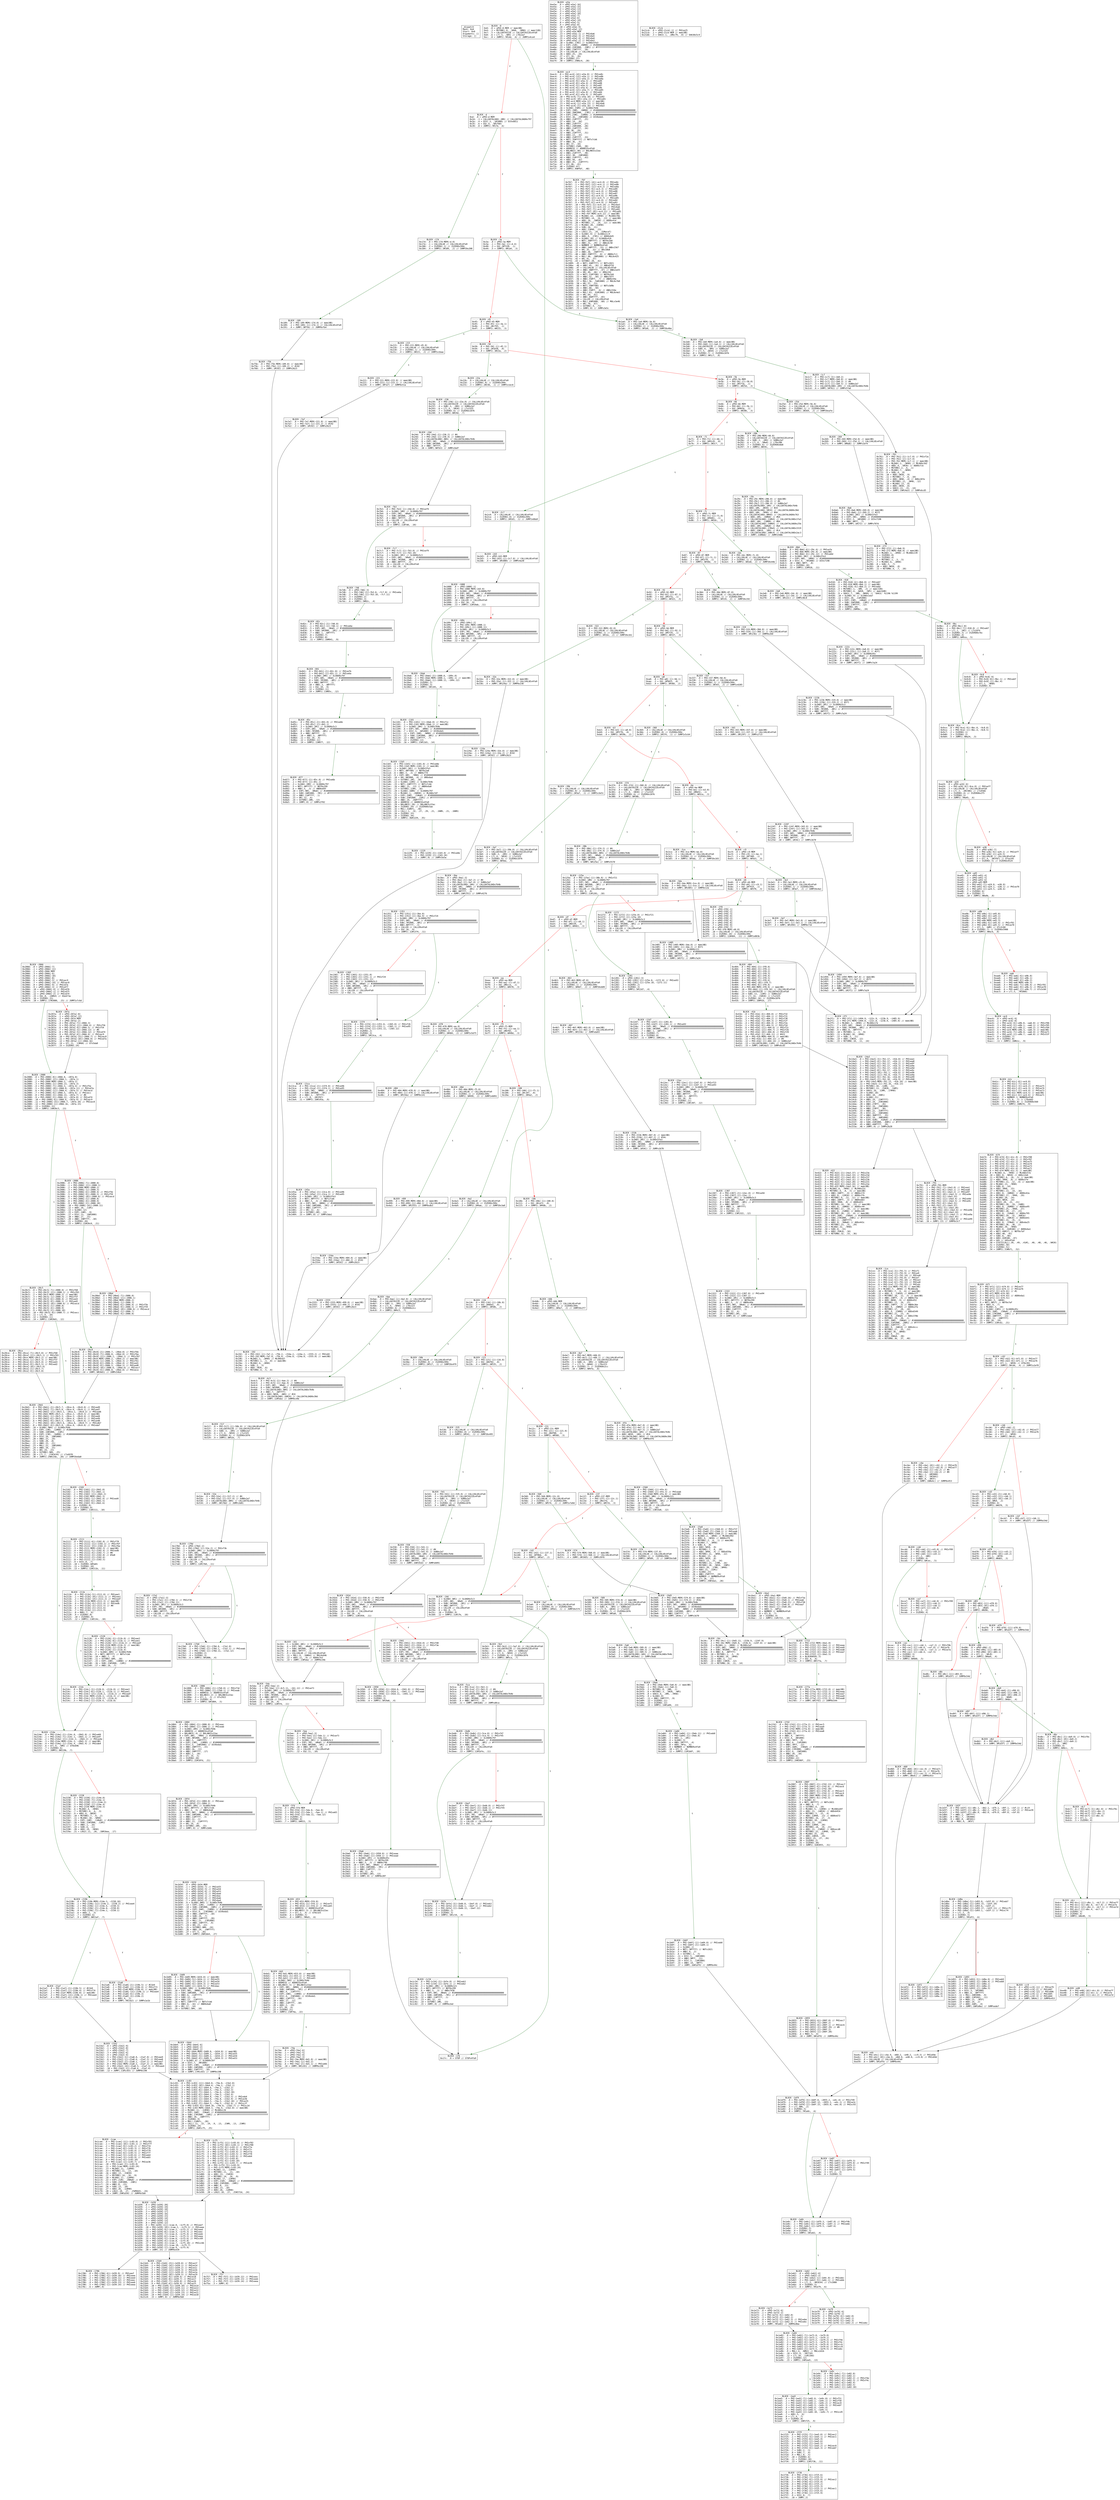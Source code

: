 
digraph G {
graph [fontname = "consolas"];
node  [fontname = "consolas"];
edge  [fontname = "consolas"];
ff [label="{_dispatch\lHash: 0x0\lStart: 0x0\lArguments: []\lStorage: []\l}", shape="record"];
block_0 [label="----- BLOCK ~0 -----\l0x0: .0 = uPHI~0-MEM // mem(0B)\l0x4: .3 = MSTORE(.0, .2#40, .1#80) // mem(32B)\l0x7: .5 = CALLDATASIZE // CALLDATASIZEx4fa9\l0x8: .6 = LT(.5, .4#4) // LT0x2a7\l0xc: .8 = JUMPI(.7#14d, .6) // JUMPIx4ce4\l", shape="record"];
block_d [label="----- BLOCK ~d -----\l0xd: .0 = uPHI~d-MEM\l0x2d: .3 = CALLDATALOAD(.2#0) // CALLDATALOAD0x797\l0x2e: .4 = DIV(.3, .1#1000) // DIVx6811\l0x35: .6 = EQ(.4, .5#1f60)\l0x39: .8 = JUMPI(.7#17d, .6)\l", shape="record"];
block_3a [label="----- BLOCK ~3a -----\l0x3a: .0 = uPHI~3a-MEM\l0x3a: .1 = PHI~3a[-1](~d.4)\l0x40: .3 = EQ(.2#7220, .1)\l0x44: .5 = JUMPI(.4#1a4, .3)\l", shape="record"];
block_45 [label="----- BLOCK ~45 -----\l0x45: .0 = uPHI~45-MEM\l0x45: .1 = PHI~45[-1](~3a.1)\l0x4b: .3 = EQ(.2#cf93, .1)\l0x4f: .5 = JUMPI(.4#215, .3)\l", shape="record"];
block_50 [label="----- BLOCK ~50 -----\l0x50: .0 = PHI~50[-1](~45.1)\l0x56: .2 = EQ(.1#1b58, .0)\l0x5a: .4 = JUMPI(.3#22a, .2)\l", shape="record"];
block_5b [label="----- BLOCK ~5b -----\l0x5b: .0 = uPHI~5b-MEM\l0x5b: .1 = PHI~5b[-1](~50.0)\l0x61: .3 = EQ(.2#1f3a, .1)\l0x65: .5 = JUMPI(.4#25d, .3)\l", shape="record"];
block_66 [label="----- BLOCK ~66 -----\l0x66: .0 = uPHI~66-MEM\l0x66: .1 = PHI~66[-1](~5b.1)\l0x6c: .3 = EQ(.2#403a, .1)\l0x70: .5 = JUMPI(.4#286, .3)\l", shape="record"];
block_71 [label="----- BLOCK ~71 -----\l0x71: .0 = PHI~71[-1](~66.1)\l0x77: .2 = EQ(.1#41c0, .0)\l0x7b: .4 = JUMPI(.3#2c7, .2)\l", shape="record"];
block_7c [label="----- BLOCK ~7c -----\l0x7c: .0 = uPHI~7c-MEM\l0x7c: .1 = PHI~7c[-1](~71.0)\l0x82: .3 = EQ(.2#4d61, .1)\l0x86: .5 = JUMPI(.4#2dc, .3)\l", shape="record"];
block_87 [label="----- BLOCK ~87 -----\l0x87: .0 = uPHI~87-MEM\l0x87: .1 = PHI~87[-1](~7c.1)\l0x8d: .3 = EQ(.2#5270, .1)\l0x91: .5 = JUMPI(.4#30d, .3)\l", shape="record"];
block_92 [label="----- BLOCK ~92 -----\l0x92: .0 = uPHI~92-MEM\l0x92: .1 = PHI~92[-1](~87.1)\l0x98: .3 = EQ(.2#537a, .1)\l0x9c: .5 = JUMPI(.4#322, .3)\l", shape="record"];
block_9d [label="----- BLOCK ~9d -----\l0x9d: .0 = uPHI~9d-MEM\l0x9d: .1 = PHI~9d[-1](~92.1)\l0xa3: .3 = EQ(.2#5724, .1)\l0xa7: .5 = JUMPI(.4#337, .3)\l", shape="record"];
block_a8 [label="----- BLOCK ~a8 -----\l0xa8: .0 = PHI~a8[-1](~9d.1)\l0xae: .2 = EQ(.1#5825, .0)\l0xb2: .4 = JUMPI(.3#368, .2)\l", shape="record"];
block_b3 [label="----- BLOCK ~b3 -----\l0xb3: .0 = PHI~b3[-1](~a8.0)\l0xb9: .2 = EQ(.1#5f7b, .0)\l0xbd: .4 = JUMPI(.3#39b, .2)\l", shape="record"];
block_be [label="----- BLOCK ~be -----\l0xbe: .0 = uPHI~be-MEM\l0xbe: .1 = PHI~be[-1](~b3.0)\l0xc4: .3 = EQ(.2#6b5c, .1)\l0xc8: .5 = JUMPI(.4#3ce, .3)\l", shape="record"];
block_c9 [label="----- BLOCK ~c9 -----\l0xc9: .0 = uPHI~c9-MEM\l0xc9: .1 = PHI~c9[-1](~be.1)\l0xcf: .3 = EQ(.2#7368, .1)\l0xd3: .5 = JUMPI(.4#3e3, .3)\l", shape="record"];
block_d4 [label="----- BLOCK ~d4 -----\l0xd4: .0 = uPHI~d4-MEM\l0xd4: .1 = PHI~d4[-1](~c9.1)\l0xda: .3 = EQ(.2#7914, .1)\l0xde: .5 = JUMPI(.4#3f8, .3)\l", shape="record"];
block_df [label="----- BLOCK ~df -----\l0xdf: .0 = uPHI~df-MEM\l0xdf: .1 = PHI~df[-1](~d4.1)\l0xe5: .3 = EQ(.2#b539, .1)\l0xe9: .5 = JUMPI(.4#463, .3)\l", shape="record"];
block_ea [label="----- BLOCK ~ea -----\l0xea: .0 = uPHI~ea-MEM\l0xea: .1 = PHI~ea[-1](~df.1)\l0xf0: .3 = EQ(.2#bcce, .1)\l0xf4: .5 = JUMPI(.4#478, .3)\l", shape="record"];
block_f5 [label="----- BLOCK ~f5 -----\l0xf5: .0 = uPHI~f5-MEM\l0xf5: .1 = PHI~f5[-1](~ea.1)\l0xfb: .3 = EQ(.2#bf02, .1)\l0xff: .5 = JUMPI(.4#48d, .3)\l", shape="record"];
block_100 [label="----- BLOCK ~100 -----\l0x100: .0 = PHI~100[-1](~f5.1)\l0x106: .2 = EQ(.1#c107, .0)\l0x10a: .4 = JUMPI(.3#4a2, .2)\l", shape="record"];
block_10b [label="----- BLOCK ~10b -----\l0x10b: .0 = PHI~10b[-1](~100.0)\l0x111: .2 = EQ(.1#ca72, .0)\l0x115: .4 = JUMPI(.3#4db, .2)\l", shape="record"];
block_116 [label="----- BLOCK ~116 -----\l0x116: .0 = PHI~116[-1](~10b.0)\l0x11c: .2 = EQ(.1#d6d3, .0)\l0x120: .4 = JUMPI(.3#50b, .2)\l", shape="record"];
block_121 [label="----- BLOCK ~121 -----\l0x121: .0 = PHI~121[-1](~116.0)\l0x127: .2 = EQ(.1#d702, .0)\l0x12b: .4 = JUMPI(.3#535, .2)\l", shape="record"];
block_12c [label="----- BLOCK ~12c -----\l0x12c: .0 = uPHI~12c-MEM\l0x12c: .1 = PHI~12c[-1](~121.0)\l0x132: .3 = EQ(.2#df88, .1)\l0x136: .5 = JUMPI(.4#568, .3)\l", shape="record"];
block_137 [label="----- BLOCK ~137 -----\l0x137: .0 = uPHI~137-MEM\l0x137: .1 = PHI~137[-1](~12c.1)\l0x13d: .3 = EQ(.2#e1fd, .1)\l0x141: .5 = JUMPI(.4#57d, .3)\l", shape="record"];
block_142 [label="----- BLOCK ~142 -----\l0x142: .0 = PHI~142[-1](~137.1)\l0x148: .2 = EQ(.1#f8bb, .0)\l0x14c: .4 = JUMPI(.3#5a7, .2)\l", shape="record"];
block_14d [label="----- BLOCK ~14d -----\l0x150: .1 = SLOAD(.0#1) // SLOAD0x5c3\l0x157: .5 = EXP(.4#2, .3#a0) // #10000000000000000000000000000000000000000\l0x158: .6 = SUB(.5#1000, .2#1) // #ffffffffffffffffffffffffffffffffffffffff\l0x159: .7 = AND(.6#ffff, .1)\l0x15a: .8 = CALLER // CALLERx4fa9\l0x15b: .9 = EQ(.8, .7)\l0x15c: .10 = ISZERO(.9)\l0x160: .12 = JUMPI(.11#17b, .10)\l", shape="record"];
block_161 [label="----- BLOCK ~161 -----\l0x163: .1 = SLOAD(.0#1) // SLOAD0x5c3\l0x16e: .6 = EXP(.5#2, .4#a0) // #10000000000000000000000000000000000000000\l0x16f: .7 = SUB(.6#1000, .3#1) // #ffffffffffffffffffffffffffffffffffffffff\l0x170: .8 = AND(.7#ffff, .1)\l0x171: .9 = CALLVALUE // CALLVALUEx4fa9\l0x175: .11 = MUL(.9, .10#64) // MUL0x646\l0x176: .12 = ADD(.11, .9) // ADD0x7e3\l0x17a: .14 = JUMP(.13#5da) // JUMP0x34b\l", shape="record"];
block_17b [label="----- BLOCK ~17b -----\l0x17c: .0 = STOP // STOPx4fa9\l", shape="record"];
block_17d [label="----- BLOCK ~17d -----\l0x17d: .0 = PHI~17d-MEM(~d.0)\l0x17e: .1 = CALLVALUE // CALLVALUEx4fa9\l0x180: .2 = ISZERO(.1) // ISZEROx399c\l0x184: .4 = JUMPI(.3#189, .2) // JUMPI0x208\l", shape="record"];
block_189 [label="----- BLOCK ~189 -----\l0x189: .0 = PHI~189-MEM(~17d.0) // mem(0B)\l0x189: .1 = PHI~189[-1](~17d.1) // CALLVALUEx4fa9\l0x191: .4 = JUMP(.3#75b) // JUMP0xfb4\l", shape="record"];
block_192 [label="----- BLOCK ~192 -----\l0x192: .0 = PHI~192[-1](~7a7.2, ~75b.2, ~154a.2, ~124a.2, ~1555.2) // PHIxb9\l0x192: .1 = PHI~192-MEM(~7a7.0, ~75b.0, ~154a.0, ~124a.0, ~1555.0) // mem(0B)\l0x196: .3 = MLOAD(.1, .2#40) // MLOADxb7\l0x199: .4 = MSTORE(.1, .3, .0) // mem(0B)\l0x19a: .5 = MLOAD(.4, .2#40)\l0x19e: .6 = SUB(.3, .5)\l0x1a1: .8 = ADD(.7#20, .6)\l0x1a3: .9 = RETURN(.4, .5, .8)\l", shape="record"];
block_1a4 [label="----- BLOCK ~1a4 -----\l0x1a4: .0 = PHI~1a4-MEM(~3a.0)\l0x1a5: .1 = CALLVALUE // CALLVALUEx4fa9\l0x1a7: .2 = ISZERO(.1) // ISZEROx399c\l0x1ab: .4 = JUMPI(.3#1b0, .2) // JUMPI0x46e\l", shape="record"];
block_1b0 [label="----- BLOCK ~1b0 -----\l0x1b0: .0 = PHI~1b0-MEM(~1a4.0) // mem(0B)\l0x1b0: .1 = PHI~1b0[-1](~1a4.1) // CALLVALUEx4fa9\l0x1b8: .4 = CALLDATASIZE // CALLDATASIZEx4fa9\l0x1b9: .5 = SUB(.4, .3#4) // SUB0x2a7\l0x1bd: .7 = LT(.5, .6#20) // LTx2325\l0x1be: .8 = ISZERO(.7) // ISZEROx1076\l0x1c2: .10 = JUMPI(.9#1c7, .8)\l", shape="record"];
block_1c7 [label="----- BLOCK ~1c7 -----\l0x1c7: .0 = PHI~1c7[-3](~1b0.2)\l0x1c7: .1 = PHI~1c7-MEM(~1b0.0) // mem(0B)\l0x1c7: .2 = PHI~1c7[-2](~1b0.3) // #4\l0x1c7: .3 = PHI~1c7[-1](~1b0.5) // SUB0x2a7\l0x1c9: .4 = CALLDATALOAD(.2#4) // CALLDATALOADx764b\l0x1cd: .6 = JUMP(.5#761) // JUMPx57a6\l", shape="record"];
block_1ce [label="----- BLOCK ~1ce -----\l0x1ce: .0 = PHI~1ce[-3](~791.5) // PHIxf1\l0x1ce: .1 = PHI~1ce[-2](~791.9) // PHIxe9\l0x1ce: .2 = PHI~1ce[-1](~791.14) // PHIxe8\l0x1ce: .3 = PHI~1ce[-4](~791.8) // PHIxe7\l0x1ce: .4 = PHI~1ce[-5](~791.10) // PHIxe3\l0x1ce: .5 = PHI~1ce[-6](~791.12) // PHIxe0\l0x1ce: .6 = PHI~1ce[-7](~791.15) // PHIxdc\l0x1ce: .7 = PHI~1ce-MEM(~791.0) // mem(0B)\l0x1d2: .9 = MLOAD(.7, .8#40) // MLOADxda\l0x1d5: .10 = MSTORE(.7, .9, .6) // mem(0B)\l0x1d9: .12 = ADD(.9, .11#20) // ADD0x177\l0x1dd: .13 = MSTORE(.10, .12, .5) // mem(0B)\l0x1e2: .15 = AND(.14#ff, .4) // AND0x75e\l0x1e5: .16 = ADD(.8#40, .9) // ADD0x452\l0x1e6: .17 = MSTORE(.13, .16, .15)\l0x1ea: .18 = AND(.14#ff, .3) // AND0x36e\l0x1ee: .20 = ADD(.9, .19#60) // ADD0x2fe\l0x1ef: .21 = MSTORE(.17, .20, .18)\l0x1f3: .23 = ADD(.9, .22#80) // ADDx6549\l0x1f4: .24 = MSTORE(.21, .23, .0)\l0x1f8: .26 = ADD(.9, .25#a0) // ADDx378b\l0x1fc: .27 = MSTORE(.24, .26, .1)\l0x203: .31 = EXP(.30#2, .29#a0) // #10000000000000000000000000000000000000000\l0x204: .32 = SUB(.31#1000, .28#1) // #ffffffffffffffffffffffffffffffffffffffff\l0x205: .33 = AND(.32#ffff, .2)\l0x209: .35 = ADD(.9, .34#c0) // ADDx4ccc\l0x20a: .36 = MSTORE(.27, .35, .33)\l0x20b: .37 = MLOAD(.36, .8#40)\l0x20f: .38 = SUB(.9, .37)\l0x212: .40 = ADD(.39#e0, .38)\l0x214: .41 = RETURN(.36, .37, .40)\l", shape="record"];
block_215 [label="----- BLOCK ~215 -----\l0x215: .0 = PHI~215-MEM(~45.0)\l0x216: .1 = CALLVALUE // CALLVALUEx4fa9\l0x218: .2 = ISZERO(.1) // ISZEROx399c\l0x21c: .4 = JUMPI(.3#221, .2) // JUMPIx1baa\l", shape="record"];
block_221 [label="----- BLOCK ~221 -----\l0x221: .0 = PHI~221-MEM(~215.0) // mem(0B)\l0x221: .1 = PHI~221[-1](~215.1) // CALLVALUEx4fa9\l0x229: .4 = JUMP(.3#7a7) // JUMP0x51a\l", shape="record"];
block_22a [label="----- BLOCK ~22a -----\l0x22b: .0 = CALLVALUE // CALLVALUEx4fa9\l0x22d: .1 = ISZERO(.0) // ISZEROx399c\l0x231: .3 = JUMPI(.2#236, .1) // JUMPIx1ec6\l", shape="record"];
block_236 [label="----- BLOCK ~236 -----\l0x236: .0 = PHI~236[-1](~22a.0) // CALLVALUEx4fa9\l0x23e: .3 = CALLDATASIZE // CALLDATASIZEx4fa9\l0x23f: .4 = SUB(.3, .2#4) // SUB0x2a7\l0x243: .6 = LT(.4, .5#20) // LTx2325\l0x244: .7 = ISZERO(.6) // ISZEROx1076\l0x248: .9 = JUMPI(.8#24d, .7)\l", shape="record"];
block_24d [label="----- BLOCK ~24d -----\l0x24d: .0 = PHI~24d[-2](~236.2) // #4\l0x24d: .1 = PHI~24d[-1](~236.4) // SUB0x2a7\l0x24f: .2 = CALLDATALOAD(.0#4) // CALLDATALOADx764b\l0x256: .6 = EXP(.5#2, .4#a0) // #10000000000000000000000000000000000000000\l0x257: .7 = SUB(.6#1000, .3#1) // #ffffffffffffffffffffffffffffffffffffffff\l0x258: .8 = AND(.7#ffff, .2)\l0x25c: .10 = JUMP(.9#7b3) // JUMPx1bdf\l", shape="record"];
block_25d [label="----- BLOCK ~25d -----\l0x25d: .0 = PHI~25d-MEM(~5b.0)\l0x25e: .1 = CALLVALUE // CALLVALUEx4fa9\l0x260: .2 = ISZERO(.1) // ISZEROx399c\l0x264: .4 = JUMPI(.3#269, .2) // JUMPI0xafe\l", shape="record"];
block_269 [label="----- BLOCK ~269 -----\l0x269: .0 = PHI~269-MEM(~25d.0) // mem(0B)\l0x269: .1 = PHI~269[-1](~25d.1) // CALLVALUEx4fa9\l0x271: .4 = JUMP(.3#8a6) // JUMPx1bf4\l", shape="record"];
block_272 [label="----- BLOCK ~272 -----\l0x272: .0 = PHI~272[-1](~8a6.9)\l0x272: .1 = PHI~272-MEM(~8a6.0) // mem(0B)\l0x276: .3 = MLOAD(.1, .2#40) // MLOADx139\l0x278: .4 = ISZERO(.0)\l0x279: .5 = ISZERO(.4)\l0x27b: .6 = MSTORE(.1, .3, .5)\l0x27c: .7 = MLOAD(.6, .2#40)\l0x280: .8 = SUB(.3, .7)\l0x283: .10 = ADD(.9#20, .8)\l0x285: .11 = RETURN(.6, .7, .10)\l", shape="record"];
block_286 [label="----- BLOCK ~286 -----\l0x286: .0 = PHI~286-MEM(~66.0)\l0x28d: .3 = CALLDATASIZE // CALLDATASIZEx4fa9\l0x28e: .4 = SUB(.3, .2#4) // SUB0x2a7\l0x292: .6 = LT(.4, .5#e0) // LT0x286\l0x293: .7 = ISZERO(.6) // ISZERO0x6b8\l0x297: .9 = JUMPI(.8#29c, .7)\l", shape="record"];
block_29c [label="----- BLOCK ~29c -----\l0x29c: .0 = PHI~29c-MEM(~286.0) // mem(0B)\l0x29c: .1 = PHI~29c[-2](~286.2) // #4\l0x29c: .2 = PHI~29c[-1](~286.4) // SUB0x2a7\l0x29f: .3 = CALLDATALOAD(.1#4) // CALLDATALOADx764b\l0x2a4: .5 = ADD(.1#4, .4#20) // #24\l0x2a5: .6 = CALLDATALOAD(.5#24) // CALLDATALOAD0x30d\l0x2aa: .8 = ADD(.1#4, .7#40) // #44\l0x2ab: .9 = CALLDATALOAD(.8#44) // CALLDATALOAD0x763\l0x2b0: .11 = ADD(.1#4, .10#60) // #64\l0x2b1: .12 = CALLDATALOAD(.11#64) // CALLDATALOADx1fa3\l0x2b6: .14 = ADD(.1#4, .13#80) // #84\l0x2b7: .15 = CALLDATALOAD(.14#84) // CALLDATALOAD0x25b\l0x2bc: .17 = ADD(.1#4, .16#a0) // #a4\l0x2bd: .18 = CALLDATALOAD(.17#a4) // CALLDATALOADx3319\l0x2c1: .20 = ADD(.19#c0, .1#4) // #c4\l0x2c2: .21 = CALLDATALOAD(.20#c4) // CALLDATALOADx2ac3\l0x2c6: .23 = JUMP(.22#8b6) // JUMPx5486\l", shape="record"];
block_2c7 [label="----- BLOCK ~2c7 -----\l0x2c8: .0 = CALLVALUE // CALLVALUEx4fa9\l0x2ca: .1 = ISZERO(.0) // ISZEROx399c\l0x2ce: .3 = JUMPI(.2#2d3, .1) // JUMPIx68a9\l", shape="record"];
block_2d3 [label="----- BLOCK ~2d3 -----\l0x2d3: .0 = uPHI~2d3-MEM\l0x2d3: .1 = PHI~2d3[-1](~2c7.0) // CALLVALUEx4fa9\l0x2db: .4 = JUMP(.3#1088) // JUMPx4a30\l", shape="record"];
block_2dc [label="----- BLOCK ~2dc -----\l0x2dc: .0 = PHI~2dc-MEM(~7c.0)\l0x2dd: .1 = CALLVALUE // CALLVALUEx4fa9\l0x2df: .2 = ISZERO(.1) // ISZEROx399c\l0x2e3: .4 = JUMPI(.3#2e8, .2) // JUMPI0x44b\l", shape="record"];
block_2e8 [label="----- BLOCK ~2e8 -----\l0x2e8: .0 = PHI~2e8-MEM(~2dc.0) // mem(0B)\l0x2e8: .1 = PHI~2e8[-1](~2dc.1) // CALLVALUEx4fa9\l0x2f0: .4 = JUMP(.3#122c) // JUMPx38c8\l", shape="record"];
block_2f1 [label="----- BLOCK ~2f1 -----\l0x2f1: .0 = PHI~2f1[-1](~1494.9, ~122c.9, ~123b.9, ~1485.9)\l0x2f1: .1 = PHI~2f1-MEM(~1494.0, ~122c.0, ~123b.0, ~1485.0) // mem(0B)\l0x2f5: .3 = MLOAD(.1, .2#40) // MLOADx17e\l0x2fc: .7 = EXP(.6#2, .5#a0) // #10000000000000000000000000000000000000000\l0x2fd: .8 = SUB(.7#1000, .4#1) // #ffffffffffffffffffffffffffffffffffffffff\l0x300: .9 = AND(.0, .8#ffff)\l0x302: .10 = MSTORE(.1, .3, .9)\l0x303: .11 = MLOAD(.10, .2#40)\l0x307: .12 = SUB(.3, .11)\l0x30a: .14 = ADD(.13#20, .12)\l0x30c: .15 = RETURN(.10, .11, .14)\l", shape="record"];
block_30d [label="----- BLOCK ~30d -----\l0x30d: .0 = PHI~30d-MEM(~87.0)\l0x30e: .1 = CALLVALUE // CALLVALUEx4fa9\l0x310: .2 = ISZERO(.1) // ISZEROx399c\l0x314: .4 = JUMPI(.3#319, .2) // JUMPI0x192\l", shape="record"];
block_319 [label="----- BLOCK ~319 -----\l0x319: .0 = PHI~319-MEM(~30d.0) // mem(0B)\l0x319: .1 = PHI~319[-1](~30d.1) // CALLVALUEx4fa9\l0x321: .4 = JUMP(.3#123b) // JUMP0x260\l", shape="record"];
block_322 [label="----- BLOCK ~322 -----\l0x322: .0 = PHI~322-MEM(~92.0)\l0x323: .1 = CALLVALUE // CALLVALUEx4fa9\l0x325: .2 = ISZERO(.1) // ISZEROx399c\l0x329: .4 = JUMPI(.3#32e, .2) // JUMPI0x161\l", shape="record"];
block_32e [label="----- BLOCK ~32e -----\l0x32e: .0 = PHI~32e-MEM(~322.0) // mem(0B)\l0x32e: .1 = PHI~32e[-1](~322.1) // CALLVALUEx4fa9\l0x336: .4 = JUMP(.3#124a) // JUMP0x230\l", shape="record"];
block_337 [label="----- BLOCK ~337 -----\l0x337: .0 = PHI~337-MEM(~9d.0)\l0x338: .1 = CALLVALUE // CALLVALUEx4fa9\l0x33a: .2 = ISZERO(.1) // ISZEROx399c\l0x33e: .4 = JUMPI(.3#343, .2) // JUMPIx4285\l", shape="record"];
block_343 [label="----- BLOCK ~343 -----\l0x343: .0 = PHI~343-MEM(~337.0) // mem(0B)\l0x343: .1 = PHI~343[-1](~337.1) // CALLVALUEx4fa9\l0x34b: .4 = JUMP(.3#124f) // JUMPx2715\l", shape="record"];
block_34c [label="----- BLOCK ~34c -----\l0x34c: .0 = PHI~34c[-1](~19d5.13, ~153b.9, ~124f.9)\l0x34c: .1 = PHI~34c-MEM(~19d5.0, ~153b.0, ~124f.0) // mem(0B)\l0x350: .3 = MLOAD(.1, .2#40) // MLOADx1af\l0x357: .7 = EXP(.6#2, .5#80) // #100000000000000000000000000000000\l0x358: .8 = SUB(.7#1000, .4#1) // #ffffffffffffffffffffffffffffffff\l0x35b: .9 = AND(.0, .8#ffff)\l0x35d: .10 = MSTORE(.1, .3, .9)\l0x35e: .11 = MLOAD(.10, .2#40)\l0x362: .12 = SUB(.3, .11)\l0x365: .14 = ADD(.13#20, .12)\l0x367: .15 = RETURN(.10, .11, .14)\l", shape="record"];
block_368 [label="----- BLOCK ~368 -----\l0x369: .0 = CALLVALUE // CALLVALUEx4fa9\l0x36b: .1 = ISZERO(.0) // ISZEROx399c\l0x36f: .3 = JUMPI(.2#374, .1) // JUMPIx5c64\l", shape="record"];
block_374 [label="----- BLOCK ~374 -----\l0x374: .0 = PHI~374[-1](~368.0) // CALLVALUEx4fa9\l0x37c: .3 = CALLDATASIZE // CALLDATASIZEx4fa9\l0x37d: .4 = SUB(.3, .2#4) // SUB0x2a7\l0x381: .6 = LT(.4, .5#20) // LTx2325\l0x382: .7 = ISZERO(.6) // ISZEROx1076\l0x386: .9 = JUMPI(.8#38b, .7)\l", shape="record"];
block_38b [label="----- BLOCK ~38b -----\l0x38b: .0 = PHI~38b[-2](~374.2) // #4\l0x38b: .1 = PHI~38b[-1](~374.4) // SUB0x2a7\l0x38d: .2 = CALLDATALOAD(.0#4) // CALLDATALOADx764b\l0x394: .6 = EXP(.5#2, .4#a0) // #10000000000000000000000000000000000000000\l0x395: .7 = SUB(.6#1000, .3#1) // #ffffffffffffffffffffffffffffffffffffffff\l0x396: .8 = AND(.7#ffff, .2)\l0x39a: .10 = JUMP(.9#125e) // JUMPx5570\l", shape="record"];
block_39b [label="----- BLOCK ~39b -----\l0x39c: .0 = CALLVALUE // CALLVALUEx4fa9\l0x39e: .1 = ISZERO(.0) // ISZEROx399c\l0x3a2: .3 = JUMPI(.2#3a7, .1) // JUMPIx3e51\l", shape="record"];
block_3a7 [label="----- BLOCK ~3a7 -----\l0x3a7: .0 = PHI~3a7[-1](~39b.0) // CALLVALUEx4fa9\l0x3af: .3 = CALLDATASIZE // CALLDATASIZEx4fa9\l0x3b0: .4 = SUB(.3, .2#4) // SUB0x2a7\l0x3b4: .6 = LT(.4, .5#20) // LTx2325\l0x3b5: .7 = ISZERO(.6) // ISZEROx1076\l0x3b9: .9 = JUMPI(.8#3be, .7)\l", shape="record"];
block_3be [label="----- BLOCK ~3be -----\l0x3be: .0 = uPHI~3be[-3]\l0x3be: .1 = PHI~3be[-2](~3a7.2) // #4\l0x3be: .2 = PHI~3be[-1](~3a7.4) // SUB0x2a7\l0x3c0: .3 = CALLDATALOAD(.1#4) // CALLDATALOADx764b\l0x3c7: .7 = EXP(.6#2, .5#80) // #100000000000000000000000000000000\l0x3c8: .8 = SUB(.7#1000, .4#1) // #ffffffffffffffffffffffffffffffff\l0x3c9: .9 = AND(.8#ffff, .3)\l0x3cd: .11 = JUMP(.10#1351) // JUMPx4276\l", shape="record"];
block_3ce [label="----- BLOCK ~3ce -----\l0x3ce: .0 = PHI~3ce-MEM(~be.0)\l0x3cf: .1 = CALLVALUE // CALLVALUEx4fa9\l0x3d1: .2 = ISZERO(.1) // ISZEROx399c\l0x3d5: .4 = JUMPI(.3#3da, .2) // JUMPI0x103\l", shape="record"];
block_3da [label="----- BLOCK ~3da -----\l0x3da: .0 = PHI~3da-MEM(~3ce.0) // mem(0B)\l0x3da: .1 = PHI~3da[-1](~3ce.1) // CALLVALUEx4fa9\l0x3e2: .4 = JUMP(.3#1485) // JUMP0x12a\l", shape="record"];
block_3e3 [label="----- BLOCK ~3e3 -----\l0x3e3: .0 = PHI~3e3-MEM(~c9.0)\l0x3e4: .1 = CALLVALUE // CALLVALUEx4fa9\l0x3e6: .2 = ISZERO(.1) // ISZEROx399c\l0x3ea: .4 = JUMPI(.3#3ef, .2) // JUMPI0x4a1\l", shape="record"];
block_3ef [label="----- BLOCK ~3ef -----\l0x3ef: .0 = PHI~3ef-MEM(~3e3.0) // mem(0B)\l0x3ef: .1 = PHI~3ef[-1](~3e3.1) // CALLVALUEx4fa9\l0x3f7: .4 = JUMP(.3#1494) // JUMP0x716\l", shape="record"];
block_3f8 [label="----- BLOCK ~3f8 -----\l0x3f8: .0 = uPHI~3f8[-1]\l0x3f8: .1 = uPHI~3f8[-2]\l0x3f8: .2 = uPHI~3f8[-3]\l0x3f8: .3 = uPHI~3f8[-4]\l0x3f8: .4 = uPHI~3f8[-5]\l0x3f8: .5 = uPHI~3f8[-6]\l0x3f8: .6 = uPHI~3f8[-8]\l0x3f8: .7 = uPHI~3f8[-9]\l0x3f8: .8 = uPHI~3f8[-7]\l0x3f8: .9 = PHI~3f8-MEM(~d4.0)\l0x3f9: .10 = CALLVALUE // CALLVALUEx4fa9\l0x3fb: .11 = ISZERO(.10) // ISZEROx399c\l0x3ff: .13 = JUMPI(.12#404, .11) // JUMPIx883b\l", shape="record"];
block_404 [label="----- BLOCK ~404 -----\l0x404: .0 = PHI~404[-2](~3f8.0)\l0x404: .1 = PHI~404[-3](~3f8.1)\l0x404: .2 = PHI~404[-4](~3f8.2)\l0x404: .3 = PHI~404[-5](~3f8.3)\l0x404: .4 = PHI~404[-6](~3f8.4)\l0x404: .5 = PHI~404[-7](~3f8.5)\l0x404: .6 = PHI~404[-9](~3f8.6)\l0x404: .7 = PHI~404[-10](~3f8.7)\l0x404: .8 = PHI~404[-8](~3f8.8)\l0x404: .9 = PHI~404-MEM(~3f8.9) // mem(0B)\l0x404: .10 = PHI~404[-1](~3f8.10) // CALLVALUEx4fa9\l0x40c: .13 = CALLDATASIZE // CALLDATASIZEx4fa9\l0x40d: .14 = SUB(.13, .12#4) // SUB0x2a7\l0x411: .16 = LT(.14, .15#20) // LTx2325\l0x412: .17 = ISZERO(.16) // ISZEROx1076\l0x416: .19 = JUMPI(.18#41b, .17)\l", shape="record"];
block_41b [label="----- BLOCK ~41b -----\l0x41b: .0 = PHI~41b[-4](~404.0) // PHIxf32\l0x41b: .1 = PHI~41b[-5](~404.1) // PHIxf31\l0x41b: .2 = PHI~41b[-6](~404.2) // PHIxf30\l0x41b: .3 = PHI~41b[-7](~404.3) // PHIxf2f\l0x41b: .4 = PHI~41b[-8](~404.4) // PHIxf2e\l0x41b: .5 = PHI~41b[-9](~404.5) // PHIxf2d\l0x41b: .6 = PHI~41b[-11](~404.6) // PHIxf2c\l0x41b: .7 = PHI~41b[-12](~404.7) // PHIxf2b\l0x41b: .8 = PHI~41b[-10](~404.8) // PHIxf29\l0x41b: .9 = PHI~41b[-3](~404.11) // #422\l0x41b: .10 = PHI~41b-MEM(~404.9) // mem(0B)\l0x41b: .11 = PHI~41b[-2](~404.12) // #4\l0x41b: .12 = PHI~41b[-1](~404.14) // SUB0x2a7\l0x41d: .13 = CALLDATALOAD(.11#4) // CALLDATALOADx764b\l0x421: .15 = JUMP(.14#14a3) // JUMPx6cd5\l", shape="record"];
block_422 [label="----- BLOCK ~422 -----\l0x422: .0 = PHI~422[-2](~14a3.37) // PHIx23e\l0x422: .1 = PHI~422[-3](~14a3.33) // PHIx23d\l0x422: .2 = PHI~422[-1](~14a3.45) // PHIx237\l0x422: .3 = PHI~422[-4](~14a3.31) // PHIx236\l0x422: .4 = PHI~422[-5](~14a3.28) // PHIx231\l0x422: .5 = PHI~422[-6](~14a3.24) // PHIx22e\l0x422: .6 = PHI~422-MEM(~14a3.16) // mem(0B)\l0x426: .8 = MLOAD(.6, .7#40) // MLOADx22c\l0x429: .9 = MSTORE(.6, .8, .5) // mem(0B)\l0x42e: .11 = AND(.10#ff, .4) // AND0x174\l0x432: .13 = ADD(.8, .12#20) // ADD0x1fb\l0x433: .14 = MSTORE(.9, .13, .11) // mem(0B)\l0x437: .15 = AND(.10#ff, .3) // AND0x683\l0x43a: .16 = ADD(.7#40, .8) // ADD0x651\l0x43b: .17 = MSTORE(.14, .16, .15) // mem(0B)\l0x43f: .19 = ADD(.8, .18#60) // ADD0xc44\l0x443: .20 = MSTORE(.17, .19, .1) // mem(0B)\l0x447: .22 = ADD(.8, .21#80) // ADD0x149\l0x448: .23 = MSTORE(.20, .22, .0) // mem(0B)\l0x44f: .27 = EXP(.26#2, .25#a0) // #10000000000000000000000000000000000000000\l0x450: .28 = SUB(.27#1000, .24#1) // #ffffffffffffffffffffffffffffffffffffffff\l0x453: .29 = AND(.2, .28#ffff)\l0x457: .31 = ADD(.8, .30#a0) // ADDx443c\l0x458: .32 = MSTORE(.23, .31, .29)\l0x459: .33 = MLOAD(.32, .7#40)\l0x45d: .34 = SUB(.8, .33)\l0x460: .36 = ADD(.35#c0, .34)\l0x462: .37 = RETURN(.32, .33, .36)\l", shape="record"];
block_463 [label="----- BLOCK ~463 -----\l0x463: .0 = PHI~463-MEM(~df.0)\l0x464: .1 = CALLVALUE // CALLVALUEx4fa9\l0x466: .2 = ISZERO(.1) // ISZEROx399c\l0x46a: .4 = JUMPI(.3#46f, .2) // JUMPI0x689\l", shape="record"];
block_46f [label="----- BLOCK ~46f -----\l0x46f: .0 = PHI~46f-MEM(~463.0) // mem(0B)\l0x46f: .1 = PHI~46f[-1](~463.1) // CALLVALUEx4fa9\l0x477: .4 = JUMP(.3#153b) // JUMPxda93\l", shape="record"];
block_478 [label="----- BLOCK ~478 -----\l0x478: .0 = PHI~478-MEM(~ea.0)\l0x479: .1 = CALLVALUE // CALLVALUEx4fa9\l0x47b: .2 = ISZERO(.1) // ISZEROx399c\l0x47f: .4 = JUMPI(.3#484, .2) // JUMPIx5d75\l", shape="record"];
block_484 [label="----- BLOCK ~484 -----\l0x484: .0 = PHI~484-MEM(~478.0) // mem(0B)\l0x484: .1 = PHI~484[-1](~478.1) // CALLVALUEx4fa9\l0x48c: .4 = JUMP(.3#154a) // JUMP0x141\l", shape="record"];
block_48d [label="----- BLOCK ~48d -----\l0x48d: .0 = PHI~48d-MEM(~f5.0)\l0x48e: .1 = CALLVALUE // CALLVALUEx4fa9\l0x490: .2 = ISZERO(.1) // ISZEROx399c\l0x494: .4 = JUMPI(.3#499, .2) // JUMPIx6091\l", shape="record"];
block_499 [label="----- BLOCK ~499 -----\l0x499: .0 = PHI~499-MEM(~48d.0) // mem(0B)\l0x499: .1 = PHI~499[-1](~48d.1) // CALLVALUEx4fa9\l0x4a1: .4 = JUMP(.3#1555) // JUMP0xdb3\l", shape="record"];
block_4a2 [label="----- BLOCK ~4a2 -----\l0x4a3: .0 = CALLVALUE // CALLVALUEx4fa9\l0x4a5: .1 = ISZERO(.0) // ISZEROx399c\l0x4a9: .3 = JUMPI(.2#4ae, .1) // JUMPI0x3a8\l", shape="record"];
block_4ae [label="----- BLOCK ~4ae -----\l0x4ae: .0 = PHI~4ae[-1](~4a2.0) // CALLVALUEx4fa9\l0x4b6: .3 = CALLDATASIZE // CALLDATASIZEx4fa9\l0x4b7: .4 = SUB(.3, .2#4) // SUB0x2a7\l0x4bb: .6 = LT(.4, .5#40) // LT0x223\l0x4bc: .7 = ISZERO(.6) // ISZERO0x2cc\l0x4c0: .9 = JUMPI(.8#4c5, .7)\l", shape="record"];
block_4c5 [label="----- BLOCK ~4c5 -----\l0x4c5: .0 = PHI~4c5[-2](~4ae.2) // #4\l0x4c5: .1 = PHI~4c5[-1](~4ae.4) // SUB0x2a7\l0x4cd: .5 = EXP(.4#2, .3#a0) // #10000000000000000000000000000000000000000\l0x4ce: .6 = SUB(.5#1000, .2#1) // #ffffffffffffffffffffffffffffffffffffffff\l0x4d0: .7 = CALLDATALOAD(.0#4) // CALLDATALOADx764b\l0x4d1: .8 = AND(.7, .6#ffff)\l0x4d5: .10 = ADD(.9#20, .0#4) // #24\l0x4d6: .11 = CALLDATALOAD(.10#24) // CALLDATALOAD0x30d\l0x4da: .13 = JUMP(.12#5da) // JUMP0x34b\l", shape="record"];
block_4db [label="----- BLOCK ~4db -----\l0x4db: .0 = uPHI~4db-MEM\l0x4dc: .1 = CALLVALUE // CALLVALUEx4fa9\l0x4de: .2 = ISZERO(.1) // ISZEROx399c\l0x4e2: .4 = JUMPI(.3#4e7, .2) // JUMPI0x2f7\l", shape="record"];
block_4e7 [label="----- BLOCK ~4e7 -----\l0x4e7: .0 = PHI~4e7-MEM(~4db.0)\l0x4e7: .1 = PHI~4e7[-1](~4db.1) // CALLVALUEx4fa9\l0x4ef: .4 = CALLDATASIZE // CALLDATASIZEx4fa9\l0x4f0: .5 = SUB(.4, .3#4) // SUB0x2a7\l0x4f4: .7 = LT(.5, .6#40) // LT0x223\l0x4f5: .8 = ISZERO(.7) // ISZERO0x2cc\l0x4f9: .10 = JUMPI(.9#4fe, .8)\l", shape="record"];
block_4fe [label="----- BLOCK ~4fe -----\l0x4fe: .0 = PHI~4fe-MEM(~4e7.0) // mem(0B)\l0x4fe: .1 = PHI~4fe[-2](~4e7.3) // #4\l0x4fe: .2 = PHI~4fe[-1](~4e7.5) // SUB0x2a7\l0x501: .3 = CALLDATALOAD(.1#4) // CALLDATALOADx764b\l0x505: .5 = ADD(.4#20, .1#4) // #24\l0x506: .6 = CALLDATALOAD(.5#24) // CALLDATALOAD0x30d\l0x50a: .8 = JUMP(.7#1560) // JUMP0x4f6\l", shape="record"];
block_50b [label="----- BLOCK ~50b -----\l0x50c: .0 = CALLVALUE // CALLVALUEx4fa9\l0x50e: .1 = ISZERO(.0) // ISZEROx399c\l0x512: .3 = JUMPI(.2#517, .1) // JUMPI0x4f9\l", shape="record"];
block_517 [label="----- BLOCK ~517 -----\l0x517: .0 = PHI~517[-1](~50b.0) // CALLVALUEx4fa9\l0x51f: .3 = CALLDATASIZE // CALLDATASIZEx4fa9\l0x520: .4 = SUB(.3, .2#4) // SUB0x2a7\l0x524: .6 = LT(.4, .5#20) // LTx2325\l0x525: .7 = ISZERO(.6) // ISZEROx1076\l0x529: .9 = JUMPI(.8#52e, .7)\l", shape="record"];
block_52e [label="----- BLOCK ~52e -----\l0x52e: .0 = PHI~52e[-2](~517.2) // #4\l0x52e: .1 = PHI~52e[-1](~517.4) // SUB0x2a7\l0x530: .2 = CALLDATALOAD(.0#4) // CALLDATALOADx764b\l0x534: .4 = JUMP(.3#178d) // JUMPx3d01\l", shape="record"];
block_535 [label="----- BLOCK ~535 -----\l0x536: .0 = CALLVALUE // CALLVALUEx4fa9\l0x538: .1 = ISZERO(.0) // ISZEROx399c\l0x53c: .3 = JUMPI(.2#541, .1) // JUMPI0x495\l", shape="record"];
block_541 [label="----- BLOCK ~541 -----\l0x541: .0 = PHI~541[-1](~535.0) // CALLVALUEx4fa9\l0x549: .3 = CALLDATASIZE // CALLDATASIZEx4fa9\l0x54a: .4 = SUB(.3, .2#4) // SUB0x2a7\l0x54e: .6 = LT(.4, .5#20) // LTx2325\l0x54f: .7 = ISZERO(.6) // ISZEROx1076\l0x553: .9 = JUMPI(.8#558, .7)\l", shape="record"];
block_558 [label="----- BLOCK ~558 -----\l0x558: .0 = PHI~558[-3](~541.1)\l0x558: .1 = PHI~558[-2](~541.2) // #4\l0x558: .2 = PHI~558[-1](~541.4) // SUB0x2a7\l0x55a: .3 = CALLDATALOAD(.1#4) // CALLDATALOADx764b\l0x561: .7 = EXP(.6#2, .5#a0) // #10000000000000000000000000000000000000000\l0x562: .8 = SUB(.7#1000, .4#1) // #ffffffffffffffffffffffffffffffffffffffff\l0x563: .9 = AND(.8#ffff, .3)\l0x567: .11 = JUMP(.10#192d) // JUMPx6091\l", shape="record"];
block_568 [label="----- BLOCK ~568 -----\l0x568: .0 = PHI~568-MEM(~12c.0)\l0x569: .1 = CALLVALUE // CALLVALUEx4fa9\l0x56b: .2 = ISZERO(.1) // ISZEROx399c\l0x56f: .4 = JUMPI(.3#574, .2) // JUMPIx7a9d\l", shape="record"];
block_574 [label="----- BLOCK ~574 -----\l0x574: .0 = PHI~574-MEM(~568.0) // mem(0B)\l0x574: .1 = PHI~574[-1](~568.1) // CALLVALUEx4fa9\l0x57c: .4 = JUMP(.3#19d5) // JUMPx39f6\l", shape="record"];
block_57d [label="----- BLOCK ~57d -----\l0x57d: .0 = PHI~57d-MEM(~137.0)\l0x57e: .1 = CALLVALUE // CALLVALUEx4fa9\l0x580: .2 = ISZERO(.1) // ISZEROx399c\l0x584: .4 = JUMPI(.3#589, .2) // JUMPI0x5d8\l", shape="record"];
block_589 [label="----- BLOCK ~589 -----\l0x589: .0 = PHI~589-MEM(~57d.0) // mem(0B)\l0x589: .1 = PHI~589[-1](~57d.1) // CALLVALUEx4fa9\l0x591: .4 = CALLDATASIZE // CALLDATASIZEx4fa9\l0x592: .5 = SUB(.4, .3#4) // SUB0x2a7\l0x596: .7 = LT(.5, .6#20) // LTx2325\l0x597: .8 = ISZERO(.7) // ISZEROx1076\l0x59b: .10 = JUMPI(.9#5a0, .8)\l", shape="record"];
block_5a0 [label="----- BLOCK ~5a0 -----\l0x5a0: .0 = PHI~5a0-MEM(~589.0) // mem(0B)\l0x5a0: .1 = PHI~5a0[-2](~589.3) // #4\l0x5a0: .2 = PHI~5a0[-1](~589.5) // SUB0x2a7\l0x5a2: .3 = CALLDATALOAD(.1#4) // CALLDATALOADx764b\l0x5a6: .5 = JUMP(.4#19eb) // JUMPx3bab\l", shape="record"];
block_5a7 [label="----- BLOCK ~5a7 -----\l0x5a8: .0 = CALLVALUE // CALLVALUEx4fa9\l0x5aa: .1 = ISZERO(.0) // ISZEROx399c\l0x5ae: .3 = JUMPI(.2#5b3, .1) // JUMPI0x574\l", shape="record"];
block_5b3 [label="----- BLOCK ~5b3 -----\l0x5b3: .0 = PHI~5b3[-1](~5a7.0) // CALLVALUEx4fa9\l0x5bb: .3 = CALLDATASIZE // CALLDATASIZEx4fa9\l0x5bc: .4 = SUB(.3, .2#4) // SUB0x2a7\l0x5c0: .6 = LT(.4, .5#20) // LTx2325\l0x5c1: .7 = ISZERO(.6) // ISZEROx1076\l0x5c5: .9 = JUMPI(.8#5ca, .7)\l", shape="record"];
block_5ca [label="----- BLOCK ~5ca -----\l0x5ca: .0 = PHI~5ca[-3](~5b3.1)\l0x5ca: .1 = PHI~5ca[-2](~5b3.2) // #4\l0x5ca: .2 = PHI~5ca[-1](~5b3.4) // SUB0x2a7\l0x5cc: .3 = CALLDATALOAD(.1#4) // CALLDATALOADx764b\l0x5d3: .7 = EXP(.6#2, .5#a0) // #10000000000000000000000000000000000000000\l0x5d4: .8 = SUB(.7#1000, .4#1) // #ffffffffffffffffffffffffffffffffffffffff\l0x5d5: .9 = AND(.8#ffff, .3)\l0x5d9: .11 = JUMP(.10#1bdb) // JUMPxd0ca\l", shape="record"];
block_5da [label="----- BLOCK ~5da -----\l0x5da: .0 = uPHI~5da[-2]\l0x5da: .1 = PHI~5da[-1](~4c5.11, ~161.12) // PHIxef3\l0x5dd: .3 = SLOAD(.2#0) // SLOAD0x797\l0x5e4: .7 = EXP(.6#2, .5#a0) // #10000000000000000000000000000000000000000\l0x5e5: .8 = SUB(.7#1000, .4#1) // #ffffffffffffffffffffffffffffffffffffffff\l0x5e6: .9 = AND(.8#ffff, .3)\l0x5e7: .10 = CALLER // CALLERx4fa9\l0x5e8: .11 = EQ(.10, .9)\l0x5ed: .13 = JUMPI(.12#5fd, .11)\l", shape="record"];
block_5ee [label="----- BLOCK ~5ee -----\l0x5ee: .0 = uPHI~5ee[-3]\l0x5ee: .1 = PHI~5ee[-2](~5da.1) // PHIxef3\l0x5ee: .2 = PHI~5ee[-1](~5da.11)\l0x5f1: .4 = SLOAD(.3#1) // SLOAD0x5c3\l0x5f8: .8 = EXP(.7#2, .6#a0) // #10000000000000000000000000000000000000000\l0x5f9: .9 = SUB(.8#1000, .5#1) // #ffffffffffffffffffffffffffffffffffffffff\l0x5fa: .10 = AND(.9#ffff, .4)\l0x5fb: .11 = CALLER // CALLERx4fa9\l0x5fc: .12 = EQ(.11, .10)\l", shape="record"];
block_5fd [label="----- BLOCK ~5fd -----\l0x5fd: .0 = uPHI~5fd-MEM\l0x5fd: .1 = PHI~5fd[-3](~5da.0, ~5ee.0)\l0x5fd: .2 = PHI~5fd[-2](~5da.1, ~5ee.1) // PHIxe65\l0x5fd: .3 = PHI~5fd[-1](~5da.11, ~5ee.12)\l0x5fe: .4 = ISZERO(.3)\l0x5ff: .5 = ISZERO(.4)\l0x603: .7 = JUMPI(.6#653, .5)\l", shape="record"];
block_653 [label="----- BLOCK ~653 -----\l0x653: .0 = PHI~653-MEM(~5fd.0)\l0x653: .1 = PHI~653[-2](~5fd.1) // PHIxef5\l0x653: .2 = PHI~653[-1](~5fd.2) // PHIxe65\l0x654: .3 = ADDRESS // ADDRESSx4fa9\l0x655: .4 = BALANCE(.3) // BALANCEx22ac\l0x657: .5 = GT(.2, .4) // GT0x325\l0x658: .6 = ISZERO(.5)\l0x65c: .8 = JUMPI(.7#6d1, .6)\l", shape="record"];
block_6d1 [label="----- BLOCK ~6d1 -----\l0x6d1: .0 = PHI~6d1-MEM(~653.0) // mem(0B)\l0x6d1: .1 = PHI~6d1[-2](~653.1) // PHIxe66\l0x6d1: .2 = PHI~6d1[-1](~653.2) // PHIxe65\l0x6d4: .4 = SLOAD(.3#4) // SLOADx764b\l0x6d5: .5 = ADDRESS // ADDRESSx4fa9\l0x6d6: .6 = BALANCE(.5) // BALANCEx22ac\l0x6dd: .10 = EXP(.9#2, .8#80) // #100000000000000000000000000000000\l0x6de: .11 = SUB(.10#1000, .7#1) // #ffffffffffffffffffffffffffffffff\l0x6e1: .12 = AND(.4, .11#ffff)\l0x6e6: .15 = EXP(.14#2, .13#80) // #100000000000000000000000000000000\l0x6e9: .16 = DIV(.4, .15#1000) // DIV0x6d1\l0x6eb: .17 = AND(.11#ffff, .16)\l0x6ef: .18 = ADD(.17, .12)\l0x6f2: .19 = AND(.11#ffff, .18)\l0x6f4: .20 = ADD(.2, .19)\l0x6f5: .21 = GT(.20, .6)\l0x6f6: .22 = ISZERO(.21)\l0x6fa: .24 = JUMPI(.23#74a, .22)\l", shape="record"];
block_74a [label="----- BLOCK ~74a -----\l0x74a: .0 = uPHI~74a[-6]\l0x74a: .1 = uPHI~74a[-5]\l0x74a: .2 = uPHI~74a[-4]\l0x74a: .3 = uPHI~74a[-3]\l0x74a: .4 = PHI~74a-MEM(~6d1.0) // mem(0B)\l0x74a: .5 = PHI~74a[-1](~6d1.2)\l0x74a: .6 = PHI~74a[-2](~6d1.1) // PHIxe66\l0x756: .10 = JUMP(.9#1c83) // JUMP0x198\l", shape="record"];
block_757 [label="----- BLOCK ~757 -----\l0x757: .0 = PHI~757[-3](~1d39.12) // PHIxeec\l0x757: .1 = PHI~757[-2](~1d39.13) // PHIxeeb\l0x757: .2 = PHI~757[-1](~1d39.14) // PHIxeea\l0x75a: .3 = JUMP(.0)\l", shape="record"];
block_75b [label="----- BLOCK ~75b -----\l0x75b: .0 = PHI~75b-MEM(~189.0) // mem(0B)\l0x75b: .1 = PHI~75b[-1](~189.2) // #192\l0x760: .3 = JUMP(.1#192) // JUMPx2623\l", shape="record"];
block_761 [label="----- BLOCK ~761 -----\l0x761: .0 = PHI~761[-2](~1c7.0) // PHIxf2a\l0x761: .1 = PHI~761[-1](~1c7.4)\l0x761: .2 = PHI~761-MEM(~1c7.1) // mem(0B)\l0x765: .4 = MLOAD(.2, .3#40) // MLOADx3d2\l0x76a: .6 = ADD(.4, .5#20) // ADD0x7cb\l0x76d: .7 = MSTORE(.2, .6, .1)\l0x76f: .8 = MLOAD(.7, .3#40)\l0x772: .9 = SUB(.4, .8)\l0x774: .10 = ADD(.5#20, .9)\l0x776: .11 = MSTORE(.7, .8, .10)\l0x779: .12 = ADD(.3#40, .4) // ADDx187e\l0x77c: .13 = MSTORE(.11, .3#40, .12)\l0x77e: .14 = MLOAD(.13, .8)\l0x780: .15 = ADD(.5#20, .8)\l0x781: .16 = SHA3(.13, .15, .14)\l0x790: .20 = JUMP(.19#14a3) // JUMPx6cd5\l", shape="record"];
block_791 [label="----- BLOCK ~791 -----\l0x791: .0 = uPHI~791-MEM\l0x791: .1 = PHI~791[-7](~14a3.0) // PHIxea1\l0x791: .2 = PHI~791[-8](~14a3.1) // PHIxea0\l0x791: .3 = PHI~791[-9](~14a3.2) // PHIxe9f\l0x791: .4 = PHI~791[-10](~14a3.3) // PHIxe9e\l0x791: .5 = PHI~791[-3](~14a3.33)\l0x791: .6 = PHI~791[-11](~14a3.4) // PHIxe9d\l0x791: .7 = PHI~791[-12](~14a3.5) // PHIxe9c\l0x791: .8 = PHI~791[-4](~14a3.31)\l0x791: .9 = PHI~791[-2](~14a3.37)\l0x791: .10 = PHI~791[-5](~14a3.28)\l0x791: .11 = PHI~791[-14](~14a3.6) // PHIxe9b\l0x791: .12 = PHI~791[-6](~14a3.24)\l0x791: .13 = PHI~791[-15](~14a3.7) // PHIxe9a\l0x791: .14 = PHI~791[-1](~14a3.45)\l0x791: .15 = PHI~791[-13](~14a3.8) // PHIxe99\l0x7a6: .16 = JUMP(.13) // JUMP0x3cf\l", shape="record"];
block_7a7 [label="----- BLOCK ~7a7 -----\l0x7a7: .0 = PHI~7a7-MEM(~221.0) // mem(0B)\l0x7a7: .1 = PHI~7a7[-1](~221.2) // #192\l0x7b2: .3 = JUMP(.1#192) // JUMPx2623\l", shape="record"];
block_7b3 [label="----- BLOCK ~7b3 -----\l0x7b3: .0 = PHI~7b3[-1](~24d.8) // PHIxef9\l0x7b6: .2 = SLOAD(.1#0) // SLOAD0x797\l0x7bd: .6 = EXP(.5#2, .4#a0) // #10000000000000000000000000000000000000000\l0x7be: .7 = SUB(.6#1000, .3#1) // #ffffffffffffffffffffffffffffffffffffffff\l0x7bf: .8 = AND(.7#ffff, .2)\l0x7c0: .9 = CALLER // CALLERx4fa9\l0x7c1: .10 = EQ(.9, .8)\l0x7c6: .12 = JUMPI(.11#7d6, .10)\l", shape="record"];
block_7c7 [label="----- BLOCK ~7c7 -----\l0x7c7: .0 = PHI~7c7[-2](~7b3.0) // PHIxef9\l0x7c7: .1 = PHI~7c7[-1](~7b3.10)\l0x7ca: .3 = SLOAD(.2#1) // SLOAD0x5c3\l0x7d1: .7 = EXP(.6#2, .5#a0) // #10000000000000000000000000000000000000000\l0x7d2: .8 = SUB(.7#1000, .4#1) // #ffffffffffffffffffffffffffffffffffffffff\l0x7d3: .9 = AND(.8#ffff, .3)\l0x7d4: .10 = CALLER // CALLERx4fa9\l0x7d5: .11 = EQ(.10, .9)\l", shape="record"];
block_7d6 [label="----- BLOCK ~7d6 -----\l0x7d6: .0 = uPHI~7d6[-3]\l0x7d6: .1 = PHI~7d6[-2](~7b3.0, ~7c7.0) // PHIxe6a\l0x7d6: .2 = PHI~7d6[-1](~7b3.10, ~7c7.11)\l0x7d7: .3 = ISZERO(.2)\l0x7d8: .4 = ISZERO(.3)\l0x7dc: .6 = JUMPI(.5#82c, .4)\l", shape="record"];
block_82c [label="----- BLOCK ~82c -----\l0x82c: .0 = PHI~82c[-2](~7d6.0)\l0x82c: .1 = PHI~82c[-1](~7d6.1) // PHIxe6a\l0x833: .5 = EXP(.4#2, .3#a0) // #10000000000000000000000000000000000000000\l0x834: .6 = SUB(.5#1000, .2#1) // #ffffffffffffffffffffffffffffffffffffffff\l0x836: .7 = AND(.1, .6#ffff)\l0x837: .8 = ISZERO(.7)\l0x838: .9 = ISZERO(.8)\l0x83c: .11 = JUMPI(.10#841, .9)\l", shape="record"];
block_841 [label="----- BLOCK ~841 -----\l0x841: .0 = PHI~841[-2](~82c.0) // PHIxefb\l0x841: .1 = PHI~841[-1](~82c.1) // PHIxe6a\l0x844: .3 = SLOAD(.2#0) // SLOAD0x797\l0x84b: .7 = EXP(.6#2, .5#a0) // #10000000000000000000000000000000000000000\l0x84c: .8 = SUB(.7#1000, .4#1) // #ffffffffffffffffffffffffffffffffffffffff\l0x84f: .9 = AND(.8#ffff, .1)\l0x851: .10 = AND(.3, .8#ffff)\l0x852: .11 = EQ(.10, .9)\l0x853: .12 = ISZERO(.11)\l0x857: .14 = JUMPI(.13#85c, .12)\l", shape="record"];
block_85c [label="----- BLOCK ~85c -----\l0x85c: .0 = PHI~85c[-2](~841.0) // PHIxe6b\l0x85c: .1 = PHI~85c[-1](~841.1)\l0x85f: .3 = SLOAD(.2#1) // SLOAD0x5c3\l0x866: .7 = EXP(.6#2, .5#a0) // #10000000000000000000000000000000000000000\l0x867: .8 = SUB(.7#1000, .4#1) // #ffffffffffffffffffffffffffffffffffffffff\l0x86a: .9 = AND(.8#ffff, .1)\l0x86c: .10 = AND(.3, .8#ffff)\l0x86d: .11 = EQ(.10, .9)\l0x86e: .12 = ISZERO(.11)\l0x872: .14 = JUMPI(.13#877, .12)\l", shape="record"];
block_877 [label="----- BLOCK ~877 -----\l0x877: .0 = PHI~877[-2](~85c.0) // PHIxe6b\l0x877: .1 = PHI~877[-1](~85c.1)\l0x87b: .3 = SLOAD(.2#0) // SLOAD0x797\l0x891: .5 = NOT(.4#ffff) // NOT0x299\l0x892: .6 = AND(.5, .3) // AND0x69f\l0x899: .10 = EXP(.9#2, .8#a0) // #10000000000000000000000000000000000000000\l0x89a: .11 = SUB(.10#1000, .7#1) // #ffffffffffffffffffffffffffffffffffffffff\l0x89e: .12 = AND(.11#ffff, .1)\l0x8a2: .13 = OR(.12, .6)\l0x8a4: .14 = SSTORE(.2#0, .13)\l0x8a5: .15 = JUMP(.0) // JUMPx2f02\l", shape="record"];
block_8a6 [label="----- BLOCK ~8a6 -----\l0x8a6: .0 = PHI~8a6-MEM(~269.0) // mem(0B)\l0x8a6: .1 = PHI~8a6[-1](~269.2) // #272\l0x8a9: .3 = SLOAD(.2#2) // SLOADx5fe3\l0x8ae: .6 = EXP(.5#2, .4#80) // #100000000000000000000000000000000\l0x8b0: .7 = DIV(.3, .6#1000) // DIVx7198\l0x8b3: .9 = AND(.8#ff, .7)\l0x8b5: .10 = JUMP(.1#272) // JUMPx707d\l", shape="record"];
block_8b6 [label="----- BLOCK ~8b6 -----\l0x8b6: .0 = PHI~8b6[-6](~29c.6) // PHIxefe\l0x8b6: .1 = PHI~8b6-MEM(~29c.0) // mem(0B)\l0x8b6: .2 = PHI~8b6[-4](~29c.12) // PHIxe6d\l0x8b9: .4 = SLOAD(.3#2) // SLOADx5fe3\l0x8be: .7 = EXP(.6#2, .5#80) // #100000000000000000000000000000000\l0x8c0: .8 = DIV(.4, .7#1000) // DIVx7198\l0x8c3: .10 = AND(.9#ff, .8)\l0x8c4: .11 = ISZERO(.10)\l0x8c8: .13 = JUMPI(.12#918, .11)\l", shape="record"];
block_918 [label="----- BLOCK ~918 -----\l0x918: .0 = PHI~918[-6](~8b6.0) // PHIxe6f\l0x918: .1 = PHI~918-MEM(~8b6.1) // mem(0B)\l0x918: .2 = PHI~918[-4](~8b6.2) // PHIxe6d\l0x91d: .4 = MSTORE(.1, .3#0, .2) // mem(32B)\l0x922: .7 = MSTORE(.4, .6#20, .5#5) // mem(64B)\l0x926: .9 = SHA3(.7, .3#0, .8#40) // 'SHA3i' %1196 %1199\l0x928: .10 = SLOAD(.9) // SLOADx1ea7\l0x938: .12 = DIV(.10, .11#1000)\l0x93f: .16 = EXP(.15#2, .14#a0) // #10000000000000000000000000000000000000000\l0x940: .17 = SUB(.16#1000, .13#1) // #ffffffffffffffffffffffffffffffffffffffff\l0x941: .18 = AND(.17#ffff, .12)\l0x942: .19 = ISZERO(.18)\l0x946: .21 = JUMPI(.20#9bc, .19)\l", shape="record"];
block_9bc [label="----- BLOCK ~9bc -----\l0x9bc: .0 = uPHI~9bc[-8]\l0x9bc: .1 = PHI~9bc[-7](~918.0) // PHIxe6f\l0x9c0: .3 = LT(.1, .2#2) // LTx2df4\l0x9c1: .4 = ISZERO(.3) // ISZERO0x7bc\l0x9c3: .5 = ISZERO(.4)\l0x9c7: .7 = JUMPI(.6#9ce, .5)\l", shape="record"];
block_9c8 [label="----- BLOCK ~9c8 -----\l0x9c8: .0 = uPHI~9c8[-9]\l0x9c8: .1 = PHI~9c8[-8](~9bc.1) // PHIxe6f\l0x9c8: .2 = PHI~9c8[-1](~9bc.4)\l0x9cc: .4 = GT(.1, .3#d8)\l0x9cd: .5 = ISZERO(.4)\l", shape="record"];
block_9ce [label="----- BLOCK ~9ce -----\l0x9ce: .0 = PHI~9ce[-9](~9bc.0, ~9c8.0)\l0x9ce: .1 = PHI~9ce[-1](~9bc.4, ~9c8.5)\l0x9cf: .2 = ISZERO(.1)\l0x9d0: .3 = ISZERO(.2)\l0x9d4: .5 = JUMPI(.4#a24, .3)\l", shape="record"];
block_a24 [label="----- BLOCK ~a24 -----\l0xa24: .0 = uPHI~a24[-6]\l0xa24: .1 = PHI~a24[-8](~9ce.0) // PHIxeff\l0xa2d: .3 = CALLVALUE // CALLVALUEx4fa9\l0xa2e: .4 = LT(.3, .2#2386) // LTx4566\l0xa2f: .5 = ISZERO(.4) // ISZERO0x2f5\l0xa31: .6 = ISZERO(.5)\l0xa35: .8 = JUMPI(.7#a45, .6)\l", shape="record"];
block_a36 [label="----- BLOCK ~a36 -----\l0xa36: .0 = uPHI~a36[-7]\l0xa36: .1 = PHI~a36[-9](~a24.1) // PHIxeff\l0xa36: .2 = PHI~a36[-1](~a24.5)\l0xa42: .4 = CALLVALUE // CALLVALUEx4fa9\l0xa43: .5 = GT(.4, .3#3f87) // GTxe195\l0xa44: .6 = ISZERO(.5) // ISZEROx4524\l", shape="record"];
block_a45 [label="----- BLOCK ~a45 -----\l0xa45: .0 = uPHI~a45[-4]\l0xa45: .1 = uPHI~a45[-5]\l0xa45: .2 = uPHI~a45[-6]\l0xa45: .3 = uPHI~a45-MEM\l0xa45: .4 = PHI~a45[-7](~a24.0, ~a36.0)\l0xa45: .5 = PHI~a45[-9](~a24.1, ~a36.1) // PHIxe70\l0xa45: .6 = PHI~a45[-1](~a24.5, ~a36.6)\l0xa46: .7 = ISZERO(.6)\l0xa47: .8 = ISZERO(.7)\l0xa4b: .10 = JUMPI(.9#a9b, .8)\l", shape="record"];
block_a9b [label="----- BLOCK ~a9b -----\l0xa9b: .0 = PHI~a9b[-3](~a45.0)\l0xa9b: .1 = PHI~a9b[-4](~a45.1)\l0xa9b: .2 = PHI~a9b[-5](~a45.2)\l0xa9b: .3 = PHI~a9b-MEM(~a45.3)\l0xa9b: .4 = PHI~a9b[-6](~a45.4) // PHIxf01\l0xa9b: .5 = PHI~a9b[-8](~a45.5) // PHIxe70\l0xa9f: .7 = GT(.5, .6#0) // GTx3c60\l0xaa1: .8 = ISZERO(.7) // ISZEROx5908\l0xaa5: .10 = JUMPI(.9#ac6, .8)\l", shape="record"];
block_aa6 [label="----- BLOCK ~aa6 -----\l0xaa6: .0 = PHI~aa6[-4](~a9b.0)\l0xaa6: .1 = PHI~aa6[-5](~a9b.1)\l0xaa6: .2 = PHI~aa6[-6](~a9b.2)\l0xaa6: .3 = PHI~aa6-MEM(~a9b.3)\l0xaa6: .4 = PHI~aa6[-7](~a9b.4) // PHIxf01\l0xaa6: .5 = PHI~aa6[-9](~a9b.5) // PHIxe70\l0xaa6: .6 = PHI~aa6[-1](~a9b.7) // GTx3c60\l0xac5: .8 = LT(.5, .7#1000)\l", shape="record"];
block_ac6 [label="----- BLOCK ~ac6 -----\l0xac6: .0 = uPHI~ac6[-9]\l0xac6: .1 = uPHI~ac6[-8]\l0xac6: .2 = PHI~ac6[-4](~a9b.0, ~aa6.0) // PHIxf06\l0xac6: .3 = PHI~ac6[-5](~a9b.1, ~aa6.1) // PHIxf05\l0xac6: .4 = PHI~ac6[-6](~a9b.2, ~aa6.2) // PHIxf04\l0xac6: .5 = PHI~ac6-MEM(~a9b.3, ~aa6.3) // mem(0B)\l0xac6: .6 = PHI~ac6[-7](~a9b.4, ~aa6.4) // PHIxe71\l0xac6: .7 = PHI~ac6[-1](~a9b.7, ~aa6.8) // PHIx53f\l0xac7: .8 = ISZERO(.7)\l0xac8: .9 = ISZERO(.8)\l0xacc: .11 = JUMPI(.10#b1c, .9)\l", shape="record"];
block_b1c [label="----- BLOCK ~b1c -----\l0xb1c: .0 = PHI~b1c[-8](~ac6.0)\l0xb1c: .1 = PHI~b1c[-7](~ac6.1)\l0xb1c: .2 = PHI~b1c[-3](~ac6.2) // PHIxe75\l0xb1c: .3 = PHI~b1c[-4](~ac6.3) // PHIxe74\l0xb1c: .4 = PHI~b1c[-5](~ac6.4) // PHIxe73\l0xb1c: .5 = PHI~b1c-MEM(~ac6.5) // mem(0B)\l0xb1c: .6 = PHI~b1c[-6](~ac6.6) // PHIxe71\l0xb1d: .7 = NUMBER // NUMBERx4fa9\l0xb1f: .8 = LT(.6, .7) // LT0x6d2\l0xb20: .9 = ISZERO(.8) // ISZERO0x560\l0xb24: .11 = JUMPI(.10#b74, .9)\l", shape="record"];
block_b74 [label="----- BLOCK ~b74 -----\l0xb74: .0 = PHI~b74[-8](~b1c.0) // PHIxf08\l0xb74: .1 = PHI~b74[-7](~b1c.1) // PHIxf07\l0xb74: .2 = PHI~b74[-3](~b1c.2) // PHIxe75\l0xb74: .3 = PHI~b74[-4](~b1c.3) // PHIxe74\l0xb74: .4 = PHI~b74[-5](~b1c.4) // PHIxe73\l0xb74: .5 = PHI~b74[-6](~b1c.6) // PHIxe71\l0xb74: .6 = PHI~b74-MEM(~b1c.5) // mem(0B)\l0xb78: .8 = MLOAD(.6, .7#40) // MLOADx57e\l0xb7d: .10 = ADD(.8, .9#20) // ADDx12e6\l0xb80: .11 = MSTORE(.6, .10, .5) // mem(0B)\l0xb83: .12 = ADD(.7#40, .8) // ADD0x57e\l0xb86: .13 = MSTORE(.11, .12, .4) // mem(0B)\l0xb88: .14 = MLOAD(.13, .7#40)\l0xb8b: .15 = SUB(.8, .14)\l0xb8d: .16 = ADD(.7#40, .15)\l0xb8f: .17 = MSTORE(.13, .14, .16)\l0xb93: .19 = ADD(.8, .18#60) // ADD0x42a\l0xb96: .20 = MSTORE(.17, .7#40, .19)\l0xb98: .21 = MLOAD(.20, .14)\l0xb9b: .22 = ADD(.9#20, .14)\l0xb9f: .23 = SHA3(.20, .22, .21)\l0xba4: .25 = MSTORE(.20, .19, .24#0)\l0xba8: .27 = ADD(.8, .26#80) // ADD0xe95\l0xbab: .28 = MSTORE(.25, .7#40, .27)\l0xbae: .29 = MSTORE(.28, .27, .23)\l0xbb4: .32 = ADD(.8, .31#a0) // ADD0x795\l0xbb5: .33 = MSTORE(.29, .32, .30#1b)\l0xbb9: .35 = ADD(.8, .34#c0) // ADD0x641\l0xbbc: .36 = MSTORE(.33, .35, .3)\l0xbc0: .38 = ADD(.8, .37#e0) // ADDx6e25\l0xbc3: .39 = MSTORE(.36, .38, .2)\l0xbc5: .40 = MLOAD(.39, .7#40)\l0xbce: .43 = ADD(.8, .42#100) // ADD0x6a1\l0xbd3: .45 = NOT(.44#1f) // NOT0x7af\l0xbd5: .46 = ADD(.40, .45)\l0xbd9: .47 = SUB(.8, .40)\l0xbdc: .48 = ADD(.42#100, .47)\l0xbdf: .49 = GAS // GASx4fa9\l0xbe0: .50 = STATICCALL(.39, .49, .41#1, .40, .48, .46, .9#20)\l0xbe1: .51 = ISZERO(.50)\l0xbe3: .52 = ISZERO(.51)\l0xbe7: .54 = JUMPI(.53#bf1, .52)\l", shape="record"];
block_bf1 [label="----- BLOCK ~bf1 -----\l0xbf1: .0 = PHI~bf1[-12](~b74.0) // PHIxe77\l0xbf1: .1 = PHI~bf1[-11](~b74.1) // PHIxe76\l0xbf1: .2 = PHI~bf1[-3](~b74.41) // #1\l0xbf1: .3 = PHI~bf1-MEM(~b74.50)\l0xbf1: .4 = PHI~bf1[-2](~b74.43) // ADD0x6a1\l0xbf1: .5 = PHI~bf1[-1](~b74.51)\l0xbf6: .7 = MLOAD(.3, .6#40)\l0xbf9: .9 = NOT(.8#1f) // NOT0x7af\l0xbfa: .10 = ADD(.9, .7)\l0xbfb: .11 = MLOAD(.3, .10)\l0xbfe: .13 = SLOAD(.12#3) // SLOAD0x45c\l0xc05: .17 = EXP(.16#2, .15#a0) // #10000000000000000000000000000000000000000\l0xc06: .18 = SUB(.17#1000, .14#1) // #ffffffffffffffffffffffffffffffffffffffff\l0xc09: .19 = AND(.18#ffff, .13)\l0xc0b: .20 = AND(.11, .18#ffff)\l0xc0c: .21 = EQ(.20, .19)\l0xc12: .23 = JUMPI(.22#c62, .21)\l", shape="record"];
block_c62 [label="----- BLOCK ~c62 -----\l0xc62: .0 = PHI~c62[-9](~bf1.0) // PHIxe77\l0xc62: .1 = PHI~c62[-8](~bf1.1) // PHIxe76\l0xc69: .4 = GT(.1, .3#28) // GT0x391\l0xc6d: .6 = JUMPI(.5#cb6, .4) // JUMPIx2ef8\l", shape="record"];
block_c6e [label="----- BLOCK ~c6e -----\l0xc6e: .0 = PHI~c6e[-10](~c62.1) // PHIxe76\l0xc6e: .1 = PHI~c6e[-11](~c62.0) // PHIxe77\l0xc6e: .2 = PHI~c6e[-2](~c62.2) // #0\l0xc6e: .3 = PHI~c6e[-1](~c62.2) // #0\l0xcae: .7 = MUL(.1, .6#2000)\l0xcaf: .8 = AND(.7, .5#1041)\l0xcb0: .9 = MOD(.8, .4#3f)\l0xcb5: .11 = JUMP(.10#e4c) // JUMP0x453\l", shape="record"];
block_cb6 [label="----- BLOCK ~cb6 -----\l0xcb6: .0 = uPHI~cb6[-2]\l0xcb6: .1 = PHI~cb6[-11](~c62.0) // PHIxe77\l0xcb6: .2 = PHI~cb6[-10](~c62.1) // PHIxe76\l0xcba: .4 = GT(.2, .3#50)\l0xcbe: .6 = JUMPI(.5#cd3, .4)\l", shape="record"];
block_cbf [label="----- BLOCK ~cbf -----\l0xcbf: .0 = PHI~cbf[-11](~cb6.1)\l0xcc8: .4 = JUMP(.3#1d3f) // JUMP0x54d\l", shape="record"];
block_cc9 [label="----- BLOCK ~cc9 -----\l0xcc9: .0 = uPHI~cc9[-11] // PHIxe79\l0xcc9: .1 = uPHI~cc9[-2] // PHIx607\l0xcc9: .2 = uPHI~cc9[-12] // PHIx606\l0xcc9: .3 = uPHI~cc9[-1] // PHIx605\l0xcc9: .4 = uPHI~cc9[-3] // PHIx604\l0xcd2: .6 = JUMP(.5#e4c) // JUMP0x453\l", shape="record"];
block_cd3 [label="----- BLOCK ~cd3 -----\l0xcd3: .0 = PHI~cd3[-2](~cb6.0)\l0xcd3: .1 = PHI~cd3[-11](~cb6.1)\l0xcd3: .2 = PHI~cd3[-10](~cb6.2)\l0xcd7: .4 = EQ(.3#64, .2)\l0xcd8: .5 = ISZERO(.4)\l0xcdc: .7 = JUMPI(.6#d70, .5)\l", shape="record"];
block_cdd [label="----- BLOCK ~cdd -----\l0xcdd: .0 = PHI~cdd[-2](~cd3.0) // PHIxf09\l0xcdd: .1 = PHI~cdd[-10](~cd3.2)\l0xcdd: .2 = PHI~cdd[-11](~cd3.1)\l0xce0: .4 = GT(.2, .3#0)\l0xce2: .5 = ISZERO(.4)\l0xce6: .7 = JUMPI(.6#cec, .5)\l", shape="record"];
block_ce7 [label="----- BLOCK ~ce7 -----\l0xce7: .0 = PHI~ce7[-3](~cdd.0) // PHIxf09\l0xce7: .1 = PHI~ce7[-12](~cdd.2)\l0xce7: .2 = PHI~ce7[-11](~cdd.1)\l0xce7: .3 = PHI~ce7[-1](~cdd.4)\l0xcea: .4 = GT(.1, .2)\l0xceb: .5 = ISZERO(.4)\l", shape="record"];
block_cec [label="----- BLOCK ~cec -----\l0xcec: .0 = PHI~cec[-11](~cdd.1, ~ce7.2) // PHIxf0b\l0xcec: .1 = PHI~cec[-3](~cdd.0, ~ce7.0) // PHIxe7b\l0xcec: .2 = PHI~cec[-12](~cdd.2, ~ce7.1) // PHIxe7a\l0xcec: .3 = PHI~cec[-1](~cdd.4, ~ce7.5)\l0xced: .4 = ISZERO(.3)\l0xcee: .5 = ISZERO(.4)\l0xcf2: .7 = JUMPI(.6#d68, .5)\l", shape="record"];
block_d68 [label="----- BLOCK ~d68 -----\l0xd68: .0 = PHI~d68[-10](~cec.0) // PHIxe7c\l0xd68: .1 = PHI~d68[-2](~cec.1) // PHIxe7b\l0xd68: .2 = PHI~d68[-11](~cec.2) // PHIxe7a\l0xd6f: .4 = JUMP(.3#e4c) // JUMP0x453\l", shape="record"];
block_d70 [label="----- BLOCK ~d70 -----\l0xd70: .0 = PHI~d70[-11](~cd3.1)\l0xd70: .1 = PHI~d70[-10](~cd3.2)\l0xd74: .3 = GT(.1, .2#78)\l0xd78: .5 = JUMPI(.4#d83, .3)\l", shape="record"];
block_d79 [label="----- BLOCK ~d79 -----\l0xd79: .0 = PHI~d79[-11](~d70.0)\l0xd82: .4 = JUMP(.3#1d3f) // JUMP0x54d\l", shape="record"];
block_d83 [label="----- BLOCK ~d83 -----\l0xd83: .0 = PHI~d83[-11](~d70.0)\l0xd83: .1 = PHI~d83[-10](~d70.1)\l0xd87: .3 = GT(.1, .2#a0)\l0xd8b: .5 = JUMPI(.4#d96, .3)\l", shape="record"];
block_d8c [label="----- BLOCK ~d8c -----\l0xd8c: .0 = PHI~d8c[-11](~d83.0)\l0xd95: .4 = JUMP(.3#1d3f) // JUMP0x54d\l", shape="record"];
block_d96 [label="----- BLOCK ~d96 -----\l0xd96: .0 = uPHI~d96[-2]\l0xd96: .1 = PHI~d96[-11](~d83.0)\l0xd96: .2 = PHI~d96[-10](~d83.1)\l0xd9a: .4 = GT(.2, .3#c8)\l0xd9e: .6 = JUMPI(.5#da9, .4)\l", shape="record"];
block_d9f [label="----- BLOCK ~d9f -----\l0xd9f: .0 = PHI~d9f[-11](~d96.1)\l0xda8: .4 = JUMP(.3#1d3f) // JUMP0x54d\l", shape="record"];
block_da9 [label="----- BLOCK ~da9 -----\l0xda9: .0 = PHI~da9[-2](~d96.0)\l0xda9: .1 = PHI~da9[-11](~d96.1)\l0xda9: .2 = PHI~da9[-10](~d96.2)\l0xdad: .4 = GT(.2, .3#d8)\l0xdb1: .6 = JUMPI(.5#dbc, .4)\l", shape="record"];
block_db2 [label="----- BLOCK ~db2 -----\l0xdb2: .0 = PHI~db2[-11](~da9.1)\l0xdbb: .4 = JUMP(.3#1d3f) // JUMP0x54d\l", shape="record"];
block_dbc [label="----- BLOCK ~dbc -----\l0xdbc: .0 = PHI~dbc[-2](~da9.0) // PHIxf0c\l0xdbc: .1 = PHI~dbc[-10](~da9.2)\l0xdbc: .2 = PHI~dbc[-11](~da9.1)\l0xdc0: .4 = GT(.2, .3#0)\l0xdc2: .5 = ISZERO(.4)\l0xdc6: .7 = JUMPI(.6#dcc, .5)\l", shape="record"];
block_dc7 [label="----- BLOCK ~dc7 -----\l0xdc7: .0 = PHI~dc7[-3](~dbc.0) // PHIxf0c\l0xdc7: .1 = PHI~dc7[-12](~dbc.2)\l0xdc7: .2 = PHI~dc7[-11](~dbc.1)\l0xdc7: .3 = PHI~dc7[-1](~dbc.4)\l0xdca: .4 = GT(.1, .2)\l0xdcb: .5 = ISZERO(.4)\l", shape="record"];
block_dcc [label="----- BLOCK ~dcc -----\l0xdcc: .0 = PHI~dcc[-11](~dbc.1, ~dc7.2) // PHIxe7f\l0xdcc: .1 = PHI~dcc[-3](~dbc.0, ~dc7.0) // PHIxe7e\l0xdcc: .2 = PHI~dcc[-12](~dbc.2, ~dc7.1) // PHIxe7d\l0xdcc: .3 = PHI~dcc[-1](~dbc.4, ~dc7.5)\l0xdcd: .4 = ISZERO(.3)\l0xdce: .5 = ISZERO(.4)\l0xdd2: .7 = JUMPI(.6#e48, .5)\l", shape="record"];
block_e48 [label="----- BLOCK ~e48 -----\l0xe48: .0 = PHI~e48[-10](~dcc.0) // PHIxe7f\l0xe48: .1 = PHI~e48[-2](~dcc.1) // PHIxe7e\l0xe48: .2 = PHI~e48[-11](~dcc.2) // PHIxe7d\l", shape="record"];
block_e4c [label="----- BLOCK ~e4c -----\l0xe4c: .0 = PHI~e4c[-2](~c6e.9, ~d68.2, ~e48.2, ~cc9.3) // PHIx69e\l0xe4c: .1 = PHI~e4c[-10](~c6e.0, ~d68.0, ~e48.0, ~cc9.0) // PHIx69d\l0xe53: .4 = CALLVALUE // CALLVALUEx4fa9\l0xe59: .6 = JUMP(.5#1df9) // JUMP0x44c\l", shape="record"];
block_e5a [label="----- BLOCK ~e5a -----\l0xe5a: .0 = uPHI~e5a[-16]\l0xe5a: .1 = uPHI~e5a[-15]\l0xe5a: .2 = uPHI~e5a[-13]\l0xe5a: .3 = uPHI~e5a[-11]\l0xe5a: .4 = uPHI~e5a[-10]\l0xe5a: .5 = uPHI~e5a[-7]\l0xe5a: .6 = uPHI~e5a[-6]\l0xe5a: .7 = uPHI~e5a[-14]\l0xe5a: .8 = uPHI~e5a[-5]\l0xe5a: .9 = uPHI~e5a[-8]\l0xe5a: .10 = uPHI~e5a[-9]\l0xe5a: .11 = uPHI~e5a[-12]\l0xe5a: .12 = uPHI~e5a-MEM\l0xe5a: .13 = uPHI~e5a[-1] // PHIx6a6\l0xe5a: .14 = uPHI~e5a[-3] // PHIx6a5\l0xe5a: .15 = uPHI~e5a[-4] // PHIx6a4\l0xe5a: .16 = uPHI~e5a[-2] // PHIx6a3\l0xe5d: .18 = SLOAD(.17#2) // SLOADx5fe3\l0xe69: .22 = EXP(.21#2, .20#80) // #100000000000000000000000000000000\l0xe6a: .23 = SUB(.22#1000, .19#1) // #ffffffffffffffffffffffffffffffff\l0xe6b: .24 = AND(.23#ffff, .18)\l0xe6c: .25 = CALLVALUE // CALLVALUEx4fa9\l0xe6d: .26 = ADD(.25, .24)\l0xe6f: .27 = GT(.16, .26)\l0xe70: .28 = ISZERO(.27)\l0xe74: .30 = JUMPI(.29#ec4, .28)\l", shape="record"];
block_ec4 [label="----- BLOCK ~ec4 -----\l0xec4: .0 = PHI~ec4[-14](~e5a.0) // PHIxe8c\l0xec4: .1 = PHI~ec4[-13](~e5a.1) // PHIxe8b\l0xec4: .2 = PHI~ec4[-11](~e5a.2) // PHIxe8a\l0xec4: .3 = PHI~ec4[-9](~e5a.3) // PHIxe89\l0xec4: .4 = PHI~ec4[-8](~e5a.4) // PHIxe88\l0xec4: .5 = PHI~ec4[-5](~e5a.5) // PHIxe87\l0xec4: .6 = PHI~ec4[-4](~e5a.6) // PHIxe86\l0xec4: .7 = PHI~ec4[-12](~e5a.7) // PHIxe85\l0xec4: .8 = PHI~ec4[-3](~e5a.8) // PHIxe84\l0xec4: .9 = PHI~ec4[-6](~e5a.9) // PHIxe83\l0xec4: .10 = PHI~ec4[-7](~e5a.10) // PHIxe82\l0xec4: .11 = PHI~ec4[-10](~e5a.11) // PHIxe81\l0xec4: .12 = PHI~ec4-MEM(~e5a.12) // mem(0B)\l0xec4: .13 = PHI~ec4[-1](~e5a.13) // PHIx6a6\l0xec4: .14 = PHI~ec4[-2](~e5a.16) // PHIx6a3\l0xec8: .16 = SLOAD(.15#4) // SLOADx764b\l0xecf: .20 = EXP(.19#2, .18#80) // #100000000000000000000000000000000\l0xed0: .21 = SUB(.20#1000, .17#1) // #ffffffffffffffffffffffffffffffff\l0xed5: .24 = EXP(.23#2, .22#80) // #100000000000000000000000000000000\l0xed8: .25 = DIV(.16, .24#1000) // DIV0x6d1\l0xeda: .26 = AND(.21#ffff, .25)\l0xedc: .27 = ADD(.14, .26)\l0xede: .28 = AND(.21#ffff, .27)\l0xee0: .29 = MUL(.24#1000, .28)\l0xee3: .30 = AND(.21#ffff, .16)\l0xee7: .31 = OR(.30, .29)\l0xeea: .32 = AND(.21#ffff, .31)\l0xeec: .33 = ADD(.13, .32)\l0xeee: .34 = AND(.21#ffff, .33)\l0xf00: .36 = NOT(.35#ffff) // NOTx7cb6\l0xf04: .37 = AND(.36, .31)\l0xf05: .38 = OR(.37, .34)\l0xf09: .39 = SSTORE(.15#4, .38)\l0xf0a: .40 = ADDRESS // ADDRESSx4fa9\l0xf0b: .41 = BALANCE(.40) // BALANCEx22ac\l0xf0e: .42 = AND(.21#ffff, .38)\l0xf12: .43 = DIV(.38, .24#1000)\l0xf14: .44 = AND(.21#ffff, .43)\l0xf18: .45 = ADD(.44, .42)\l0xf19: .46 = AND(.45, .21#ffff)\l0xf1a: .47 = GT(.46, .41)\l0xf1b: .48 = ISZERO(.47)\l0xf1f: .50 = JUMPI(.49#f6f, .48)\l", shape="record"];
block_f6f [label="----- BLOCK ~f6f -----\l0xf6f: .0 = PHI~f6f[-14](~ec4.0) // PHIxe8c\l0xf6f: .1 = PHI~f6f[-13](~ec4.1) // PHIxe8b\l0xf6f: .2 = PHI~f6f[-11](~ec4.2) // PHIxe8a\l0xf6f: .3 = PHI~f6f[-9](~ec4.3) // PHIxe89\l0xf6f: .4 = PHI~f6f[-8](~ec4.4) // PHIxe88\l0xf6f: .5 = PHI~f6f[-5](~ec4.5) // PHIxe87\l0xf6f: .6 = PHI~f6f[-4](~ec4.6) // PHIxe86\l0xf6f: .7 = PHI~f6f[-12](~ec4.7) // PHIxe85\l0xf6f: .8 = PHI~f6f[-3](~ec4.8) // PHIxe84\l0xf6f: .9 = PHI~f6f[-6](~ec4.9) // PHIxe83\l0xf6f: .10 = PHI~f6f[-2](~ec4.14) // PHIx6a3\l0xf6f: .11 = PHI~f6f[-1](~ec4.13) // PHIx6a6\l0xf6f: .12 = PHI~f6f[-7](~ec4.10) // PHIxe82\l0xf6f: .13 = PHI~f6f[-10](~ec4.11) // PHIxe81\l0xf6f: .14 = PHI~f6f-MEM(~ec4.12) // mem(0B)\l0xf73: .16 = MLOAD(.14, .15#40) // MLOADx70e\l0xf76: .17 = MSTORE(.14, .16, .13) // mem(0B)\l0xf7a: .19 = ADD(.16, .18#20) // ADD0x41d\l0xf7d: .20 = MSTORE(.17, .19, .12) // mem(0B)\l0xf7f: .21 = MLOAD(.20, .15#40)\l0xfa5: .23 = SUB(.16, .21)\l0xfa8: .24 = ADD(.15#40, .23)\l0xfaa: .25 = LOG1(.21, .24, .22#acaf)\l0xfae: .26 = SLOAD(.9) // SLOADx2cc9\l0xfb2: .28 = ADD(.9, .27#1) // ADD0x645\l0xfb4: .29 = SLOAD(.28) // SLOAD0x410\l0xfbb: .31 = NOT(.30#ffff) // NOT0x2b0\l0xfbc: .32 = AND(.31, .29) // ANDx4c58\l0xfbd: .33 = NUMBER // NUMBERx4fa9\l0xfc6: .35 = AND(.34#ffff, .33) // ANDx1567\l0xfca: .36 = OR(.35, .32) // ORx18b8\l0xfcb: .37 = AND(.36, .34#ffff)\l0xff2: .40 = AND(.39#ffff, .8) // AND0x7c1\l0xff6: .41 = MUL(.40, .38#1000) // MUL0x425\l0xffa: .42 = OR(.41, .37)\l0xffd: .43 = SSTORE(.28, .42)\l0x1009: .45 = NOT(.44#ffff) // NOTx1021\l0x100a: .46 = AND(.45, .26) // ANDx6f2d\l0x100b: .47 = CALLVALUE // CALLVALUEx4fa9\l0x1017: .49 = AND(.48#ffff, .47) // ANDx2a55\l0x1018: .50 = OR(.49, .46) // OR0x192\l0x1025: .52 = NOT(.51#ff00) // NOT0x2d4\l0x1026: .53 = AND(.52, .50) // ANDx7d7f\l0x1037: .56 = AND(.55#ff, .7) // AND0x59a\l0x1038: .57 = MUL(.56, .54#1000) // MUL0x7b8\l0x1039: .58 = OR(.57, .53)\l0x1047: .60 = NOT(.59#ff00) // NOTx3d9b\l0x1048: .61 = AND(.60, .58)\l0x1059: .63 = AND(.55#ff, .6) // ANDx334e\l0x105a: .64 = MUL(.63, .62#1000) // MUL0x4e5\l0x105e: .65 = OR(.64, .61)\l0x106c: .67 = AND(.66#ffff, .65)\l0x106d: .68 = CALLER // CALLERx4fa9\l0x107c: .70 = MUL(.69#1000, .68) // MULx3e46\l0x107d: .71 = OR(.70, .67)\l0x107f: .72 = SSTORE(.9, .71)\l0x1087: .73 = JUMP(.0) // JUMPx3e5c\l", shape="record"];
block_1088 [label="----- BLOCK ~1088 -----\l0x1088: .0 = uPHI~1088[-1]\l0x1088: .1 = PHI~1088-MEM(~2d3.0)\l0x108b: .3 = SLOAD(.2#0) // SLOAD0x797\l0x1092: .7 = EXP(.6#2, .5#a0) // #10000000000000000000000000000000000000000\l0x1093: .8 = SUB(.7#1000, .4#1) // #ffffffffffffffffffffffffffffffffffffffff\l0x1094: .9 = AND(.8#ffff, .3)\l0x1095: .10 = CALLER // CALLERx4fa9\l0x1096: .11 = EQ(.10, .9)\l0x109b: .13 = JUMPI(.12#10ab, .11)\l", shape="record"];
block_109c [label="----- BLOCK ~109c -----\l0x109c: .0 = uPHI~109c[-2]\l0x109c: .1 = PHI~109c-MEM(~1088.1)\l0x109c: .2 = PHI~109c[-1](~1088.11)\l0x109f: .4 = SLOAD(.3#1) // SLOAD0x5c3\l0x10a6: .8 = EXP(.7#2, .6#a0) // #10000000000000000000000000000000000000000\l0x10a7: .9 = SUB(.8#1000, .5#1) // #ffffffffffffffffffffffffffffffffffffffff\l0x10a8: .10 = AND(.9#ffff, .4)\l0x10a9: .11 = CALLER // CALLERx4fa9\l0x10aa: .12 = EQ(.11, .10)\l", shape="record"];
block_10ab [label="----- BLOCK ~10ab -----\l0x10ab: .0 = PHI~10ab[-2](~1088.0, ~109c.0)\l0x10ab: .1 = PHI~10ab-MEM(~1088.1, ~109c.1) // mem(0B)\l0x10ab: .2 = PHI~10ab[-1](~1088.11, ~109c.12)\l0x10ac: .3 = ISZERO(.2)\l0x10ad: .4 = ISZERO(.3)\l0x10b1: .6 = JUMPI(.5#1101, .4)\l", shape="record"];
block_1101 [label="----- BLOCK ~1101 -----\l0x1101: .0 = PHI~1101[-1](~10ab.0) // PHIxf1c\l0x1101: .1 = PHI~1101-MEM(~10ab.1) // mem(0B)\l0x1104: .3 = SLOAD(.2#4) // SLOADx764b\l0x1109: .6 = EXP(.5#2, .4#80) // #100000000000000000000000000000000\l0x110b: .7 = DIV(.3, .6#1000) // DIV0x6d1\l0x1112: .11 = EXP(.10#2, .9#80) // #100000000000000000000000000000000\l0x1113: .12 = SUB(.11#1000, .8#1) // #ffffffffffffffffffffffffffffffff\l0x1114: .13 = AND(.12#ffff, .7)\l0x1115: .14 = ISZERO(.13)\l0x1119: .16 = JUMPI(.15#11b5, .14)\l", shape="record"];
block_11b5 [label="----- BLOCK ~11b5 -----\l0x11b5: .0 = PHI~11b5[-1](~1101.0) // PHIxe8e\l0x11b5: .1 = PHI~11b5-MEM(~1101.1) // mem(0B)\l0x11b9: .3 = SLOAD(.2#2) // SLOADx5fe3\l0x11cc: .5 = NOT(.4#ff00) // NOT0x2a8\l0x11cd: .6 = AND(.5, .3) // AND0x774\l0x11d2: .9 = EXP(.8#2, .7#80) // #100000000000000000000000000000000\l0x11d3: .10 = OR(.9#1000, .6) // OR0x6ed\l0x11d5: .11 = SSTORE(.2#2, .10)\l0x11d9: .13 = SLOAD(.12#4) // SLOADx764b\l0x11eb: .15 = NOT(.14#ffff) // NOTx7cb6\l0x11ec: .16 = AND(.15, .13) // AND0x6a0\l0x11ee: .17 = SSTORE(.12#4, .16)\l0x11f2: .19 = SLOAD(.18#0) // SLOAD0x797\l0x11f5: .21 = MLOAD(.1, .20#40) // MLOADx7df\l0x11fc: .25 = EXP(.24#2, .23#a0) // #10000000000000000000000000000000000000000\l0x11fd: .26 = SUB(.25#1000, .22#1) // #ffffffffffffffffffffffffffffffffffffffff\l0x1200: .27 = AND(.19, .26#ffff)\l0x1202: .28 = ADDRESS // ADDRESSx4fa9\l0x1203: .29 = BALANCE(.28) // BALANCEx22ac\l0x1205: .30 = ISZERO(.29) // ISZERO0x5ae\l0x1209: .32 = MUL(.31#8fc, .30)\l0x1213: .33 = CALL(.1, .32, .27, .29, .21, .18#0, .21, .18#0)\l0x1219: .34 = ISZERO(.33)\l0x121b: .35 = ISZERO(.34)\l0x121f: .37 = JUMPI(.36#1229, .35)\l", shape="record"];
block_1229 [label="----- BLOCK ~1229 -----\l0x1229: .0 = PHI~1229[-2](~11b5.0) // PHIxe8e\l0x1229: .1 = PHI~1229[-1](~11b5.34)\l0x122b: .2 = JUMP(.0) // JUMPx5e5a\l", shape="record"];
block_122c [label="----- BLOCK ~122c -----\l0x122c: .0 = PHI~122c-MEM(~2e8.0) // mem(0B)\l0x122c: .1 = PHI~122c[-1](~2e8.2) // #2f1\l0x122f: .3 = SLOAD(.2#3) // SLOAD0x45c\l0x1236: .7 = EXP(.6#2, .5#a0) // #10000000000000000000000000000000000000000\l0x1237: .8 = SUB(.7#1000, .4#1) // #ffffffffffffffffffffffffffffffffffffffff\l0x1238: .9 = AND(.8#ffff, .3)\l0x123a: .10 = JUMP(.1#2f1) // JUMPx7a24\l", shape="record"];
block_123b [label="----- BLOCK ~123b -----\l0x123b: .0 = PHI~123b-MEM(~319.0) // mem(0B)\l0x123b: .1 = PHI~123b[-1](~319.2) // #2f1\l0x123e: .3 = SLOAD(.2#1) // SLOAD0x5c3\l0x1245: .7 = EXP(.6#2, .5#a0) // #10000000000000000000000000000000000000000\l0x1246: .8 = SUB(.7#1000, .4#1) // #ffffffffffffffffffffffffffffffffffffffff\l0x1247: .9 = AND(.8#ffff, .3)\l0x1249: .10 = JUMP(.1#2f1) // JUMPx7a24\l", shape="record"];
block_124a [label="----- BLOCK ~124a -----\l0x124a: .0 = PHI~124a-MEM(~32e.0) // mem(0B)\l0x124a: .1 = PHI~124a[-1](~32e.2) // #192\l0x124e: .3 = JUMP(.1#192) // JUMPx2623\l", shape="record"];
block_124f [label="----- BLOCK ~124f -----\l0x124f: .0 = PHI~124f-MEM(~343.0) // mem(0B)\l0x124f: .1 = PHI~124f[-1](~343.2) // #34c\l0x1252: .3 = SLOAD(.2#4) // SLOADx764b\l0x1259: .7 = EXP(.6#2, .5#80) // #100000000000000000000000000000000\l0x125a: .8 = SUB(.7#1000, .4#1) // #ffffffffffffffffffffffffffffffff\l0x125b: .9 = AND(.8#ffff, .3)\l0x125d: .10 = JUMP(.1#34c) // JUMPx1670\l", shape="record"];
block_125e [label="----- BLOCK ~125e -----\l0x125e: .0 = PHI~125e[-1](~38b.8) // PHIxf21\l0x1261: .2 = SLOAD(.1#0) // SLOAD0x797\l0x1268: .6 = EXP(.5#2, .4#a0) // #10000000000000000000000000000000000000000\l0x1269: .7 = SUB(.6#1000, .3#1) // #ffffffffffffffffffffffffffffffffffffffff\l0x126a: .8 = AND(.7#ffff, .2)\l0x126b: .9 = CALLER // CALLERx4fa9\l0x126c: .10 = EQ(.9, .8)\l0x1271: .12 = JUMPI(.11#1281, .10)\l", shape="record"];
block_1272 [label="----- BLOCK ~1272 -----\l0x1272: .0 = PHI~1272[-2](~125e.0) // PHIxf21\l0x1272: .1 = PHI~1272[-1](~125e.10)\l0x1275: .3 = SLOAD(.2#1) // SLOAD0x5c3\l0x127c: .7 = EXP(.6#2, .5#a0) // #10000000000000000000000000000000000000000\l0x127d: .8 = SUB(.7#1000, .4#1) // #ffffffffffffffffffffffffffffffffffffffff\l0x127e: .9 = AND(.8#ffff, .3)\l0x127f: .10 = CALLER // CALLERx4fa9\l0x1280: .11 = EQ(.10, .9)\l", shape="record"];
block_1281 [label="----- BLOCK ~1281 -----\l0x1281: .0 = uPHI~1281[-3]\l0x1281: .1 = PHI~1281[-2](~125e.0, ~1272.0) // PHIxe93\l0x1281: .2 = PHI~1281[-1](~125e.10, ~1272.11)\l0x1282: .3 = ISZERO(.2)\l0x1283: .4 = ISZERO(.3)\l0x1287: .6 = JUMPI(.5#12d7, .4)\l", shape="record"];
block_12d7 [label="----- BLOCK ~12d7 -----\l0x12d7: .0 = PHI~12d7[-2](~1281.0)\l0x12d7: .1 = PHI~12d7[-1](~1281.1) // PHIxe93\l0x12de: .5 = EXP(.4#2, .3#a0) // #10000000000000000000000000000000000000000\l0x12df: .6 = SUB(.5#1000, .2#1) // #ffffffffffffffffffffffffffffffffffffffff\l0x12e1: .7 = AND(.1, .6#ffff)\l0x12e2: .8 = ISZERO(.7)\l0x12e3: .9 = ISZERO(.8)\l0x12e7: .11 = JUMPI(.10#12ec, .9)\l", shape="record"];
block_12ec [label="----- BLOCK ~12ec -----\l0x12ec: .0 = PHI~12ec[-2](~12d7.0) // PHIxf23\l0x12ec: .1 = PHI~12ec[-1](~12d7.1) // PHIxe93\l0x12ef: .3 = SLOAD(.2#0) // SLOAD0x797\l0x12f6: .7 = EXP(.6#2, .5#a0) // #10000000000000000000000000000000000000000\l0x12f7: .8 = SUB(.7#1000, .4#1) // #ffffffffffffffffffffffffffffffffffffffff\l0x12fa: .9 = AND(.8#ffff, .1)\l0x12fc: .10 = AND(.3, .8#ffff)\l0x12fd: .11 = EQ(.10, .9)\l0x12fe: .12 = ISZERO(.11)\l0x1302: .14 = JUMPI(.13#1307, .12)\l", shape="record"];
block_1307 [label="----- BLOCK ~1307 -----\l0x1307: .0 = PHI~1307[-2](~12ec.0) // PHIxe94\l0x1307: .1 = PHI~1307[-1](~12ec.1)\l0x130a: .3 = SLOAD(.2#1) // SLOAD0x5c3\l0x1311: .7 = EXP(.6#2, .5#a0) // #10000000000000000000000000000000000000000\l0x1312: .8 = SUB(.7#1000, .4#1) // #ffffffffffffffffffffffffffffffffffffffff\l0x1315: .9 = AND(.8#ffff, .1)\l0x1317: .10 = AND(.3, .8#ffff)\l0x1318: .11 = EQ(.10, .9)\l0x1319: .12 = ISZERO(.11)\l0x131d: .14 = JUMPI(.13#1322, .12)\l", shape="record"];
block_1322 [label="----- BLOCK ~1322 -----\l0x1322: .0 = PHI~1322[-2](~1307.0) // PHIxe94\l0x1322: .1 = PHI~1322[-1](~1307.1)\l0x1326: .3 = SLOAD(.2#1) // SLOAD0x5c3\l0x133c: .5 = NOT(.4#ffff) // NOT0x299\l0x133d: .6 = AND(.5, .3) // AND0x4da\l0x1344: .10 = EXP(.9#2, .8#a0) // #10000000000000000000000000000000000000000\l0x1345: .11 = SUB(.10#1000, .7#1) // #ffffffffffffffffffffffffffffffffffffffff\l0x1349: .12 = AND(.11#ffff, .1)\l0x134d: .13 = OR(.12, .6)\l0x134f: .14 = SSTORE(.2#1, .13)\l0x1350: .15 = JUMP(.0) // JUMPx1da4\l", shape="record"];
block_1351 [label="----- BLOCK ~1351 -----\l0x1351: .0 = PHI~1351[-2](~3be.0)\l0x1351: .1 = PHI~1351[-1](~3be.9) // PHIxf24\l0x1354: .3 = SLOAD(.2#0) // SLOAD0x797\l0x135b: .7 = EXP(.6#2, .5#a0) // #10000000000000000000000000000000000000000\l0x135c: .8 = SUB(.7#1000, .4#1) // #ffffffffffffffffffffffffffffffffffffffff\l0x135d: .9 = AND(.8#ffff, .3)\l0x135e: .10 = CALLER // CALLERx4fa9\l0x135f: .11 = EQ(.10, .9)\l0x1364: .13 = JUMPI(.12#1374, .11)\l", shape="record"];
block_1365 [label="----- BLOCK ~1365 -----\l0x1365: .0 = PHI~1365[-3](~1351.0)\l0x1365: .1 = PHI~1365[-2](~1351.1) // PHIxf24\l0x1365: .2 = PHI~1365[-1](~1351.11)\l0x1368: .4 = SLOAD(.3#1) // SLOAD0x5c3\l0x136f: .8 = EXP(.7#2, .6#a0) // #10000000000000000000000000000000000000000\l0x1370: .9 = SUB(.8#1000, .5#1) // #ffffffffffffffffffffffffffffffffffffffff\l0x1371: .10 = AND(.9#ffff, .4)\l0x1372: .11 = CALLER // CALLERx4fa9\l0x1373: .12 = EQ(.11, .10)\l", shape="record"];
block_1374 [label="----- BLOCK ~1374 -----\l0x1374: .0 = PHI~1374[-3](~1351.0, ~1365.0) // PHIxf26\l0x1374: .1 = PHI~1374[-2](~1351.1, ~1365.1) // PHIxe95\l0x1374: .2 = PHI~1374[-1](~1351.11, ~1365.12)\l0x1375: .3 = ISZERO(.2)\l0x1376: .4 = ISZERO(.3)\l0x137a: .6 = JUMPI(.5#13ca, .4)\l", shape="record"];
block_13ca [label="----- BLOCK ~13ca -----\l0x13ca: .0 = PHI~13ca[-2](~1374.0) // PHIxe96\l0x13ca: .1 = PHI~13ca[-1](~1374.1) // PHIxe95\l0x13dc: .6 = EXP(.5#2, .4#80) // #100000000000000000000000000000000\l0x13dd: .7 = SUB(.6#1000, .3#1) // #ffffffffffffffffffffffffffffffff\l0x13df: .8 = AND(.1, .7#ffff)\l0x13e0: .9 = LT(.8, .2#3f87)\l0x13e4: .11 = JUMPI(.10#145a, .9)\l", shape="record"];
block_145a [label="----- BLOCK ~145a -----\l0x145a: .0 = PHI~145a[-2](~13ca.0) // PHIxe96\l0x145a: .1 = PHI~145a[-1](~13ca.1) // PHIxe95\l0x145e: .3 = SLOAD(.2#2) // SLOADx5fe3\l0x1470: .5 = NOT(.4#ffff) // NOTx7cb6\l0x1471: .6 = AND(.5, .3) // ANDx12d2\l0x1478: .10 = EXP(.9#2, .8#80) // #100000000000000000000000000000000\l0x1479: .11 = SUB(.10#1000, .7#1) // #ffffffffffffffffffffffffffffffff\l0x147d: .12 = AND(.11#ffff, .1)\l0x1481: .13 = OR(.12, .6)\l0x1483: .14 = SSTORE(.2#2, .13)\l0x1484: .15 = JUMP(.0) // JUMPx3da1\l", shape="record"];
block_1485 [label="----- BLOCK ~1485 -----\l0x1485: .0 = PHI~1485-MEM(~3da.0) // mem(0B)\l0x1485: .1 = PHI~1485[-1](~3da.2) // #2f1\l0x1488: .3 = SLOAD(.2#6) // SLOAD0x121\l0x148f: .7 = EXP(.6#2, .5#a0) // #10000000000000000000000000000000000000000\l0x1490: .8 = SUB(.7#1000, .4#1) // #ffffffffffffffffffffffffffffffffffffffff\l0x1491: .9 = AND(.8#ffff, .3)\l0x1493: .10 = JUMP(.1#2f1) // JUMPx7a24\l", shape="record"];
block_1494 [label="----- BLOCK ~1494 -----\l0x1494: .0 = PHI~1494-MEM(~3ef.0) // mem(0B)\l0x1494: .1 = PHI~1494[-1](~3ef.2) // #2f1\l0x1497: .3 = SLOAD(.2#0) // SLOAD0x797\l0x149e: .7 = EXP(.6#2, .5#a0) // #10000000000000000000000000000000000000000\l0x149f: .8 = SUB(.7#1000, .4#1) // #ffffffffffffffffffffffffffffffffffffffff\l0x14a0: .9 = AND(.8#ffff, .3)\l0x14a2: .10 = JUMP(.1#2f1) // JUMPx7a24\l", shape="record"];
block_14a3 [label="----- BLOCK ~14a3 -----\l0x14a3: .0 = PHI~14a3[-3](~761.17, ~41b.0) // PHIxea1\l0x14a3: .1 = PHI~14a3[-4](~761.17, ~41b.1) // PHIxea0\l0x14a3: .2 = PHI~14a3[-5](~761.17, ~41b.2) // PHIxe9f\l0x14a3: .3 = PHI~14a3[-6](~761.17, ~41b.3) // PHIxe9e\l0x14a3: .4 = PHI~14a3[-7](~761.17, ~41b.4) // PHIxe9d\l0x14a3: .5 = PHI~14a3[-8](~761.17, ~41b.5) // PHIxe9c\l0x14a3: .6 = PHI~14a3[-10](~761.1, ~41b.6) // PHIxe9b\l0x14a3: .7 = PHI~14a3[-11](~761.0, ~41b.7) // PHIxe9a\l0x14a3: .8 = PHI~14a3[-9](~761.16, ~41b.8) // PHIxe99\l0x14a3: .9 = PHI~14a3[-2](~761.18, ~41b.9) // PHIx940\l0x14a3: .10 = PHI~14a3-MEM(~761.13, ~41b.10) // mem(0B)\l0x14a3: .11 = PHI~14a3[-1](~761.16, ~41b.13)\l0x14a8: .13 = MSTORE(.10, .12#0, .11)\l0x14ad: .16 = MSTORE(.13, .15#20, .14#5)\l0x14b1: .18 = SHA3(.16, .12#0, .17#40)\l0x14b3: .19 = SLOAD(.18)\l0x14b8: .21 = ADD(.18, .20#1)\l0x14b9: .22 = SLOAD(.21)\l0x14c6: .24 = AND(.19, .23#ffff)\l0x14d5: .26 = DIV(.19, .25#1000)\l0x14da: .28 = AND(.27#ff, .26)\l0x14ea: .30 = DIV(.19, .29#1000)\l0x14ed: .31 = AND(.27#ff, .30)\l0x14f6: .33 = AND(.22, .32#ffff)\l0x1501: .35 = DIV(.22, .34#1000)\l0x151e: .37 = AND(.36#ffff, .35)\l0x152f: .39 = DIV(.19, .38#1000)\l0x1536: .43 = EXP(.42#2, .41#a0) // #10000000000000000000000000000000000000000\l0x1537: .44 = SUB(.43#1000, .40#1) // #ffffffffffffffffffffffffffffffffffffffff\l0x1538: .45 = AND(.44#ffff, .39)\l0x153a: .46 = JUMP(.9) // JUMPx2b28\l", shape="record"];
block_153b [label="----- BLOCK ~153b -----\l0x153b: .0 = PHI~153b-MEM(~46f.0) // mem(0B)\l0x153b: .1 = PHI~153b[-1](~46f.2) // #34c\l0x153e: .3 = SLOAD(.2#2) // SLOADx5fe3\l0x1545: .7 = EXP(.6#2, .5#80) // #100000000000000000000000000000000\l0x1546: .8 = SUB(.7#1000, .4#1) // #ffffffffffffffffffffffffffffffff\l0x1547: .9 = AND(.8#ffff, .3)\l0x1549: .10 = JUMP(.1#34c) // JUMPx1670\l", shape="record"];
block_154a [label="----- BLOCK ~154a -----\l0x154a: .0 = PHI~154a-MEM(~484.0) // mem(0B)\l0x154a: .1 = PHI~154a[-1](~484.2) // #192\l0x1554: .3 = JUMP(.1#192) // JUMPx2623\l", shape="record"];
block_1555 [label="----- BLOCK ~1555 -----\l0x1555: .0 = PHI~1555-MEM(~499.0) // mem(0B)\l0x1555: .1 = PHI~1555[-1](~499.2) // #192\l0x155f: .3 = JUMP(.1#192) // JUMPx2623\l", shape="record"];
block_1560 [label="----- BLOCK ~1560 -----\l0x1560: .0 = PHI~1560[-1](~4fe.6)\l0x1560: .1 = PHI~1560[-2](~4fe.3) // PHIxea6\l0x1560: .2 = PHI~1560-MEM(~4fe.0) // mem(0B)\l0x1563: .4 = SLOAD(.3#6) // SLOAD0x121\l0x156a: .8 = EXP(.7#2, .6#a0) // #10000000000000000000000000000000000000000\l0x156b: .9 = SUB(.8#1000, .5#1) // #ffffffffffffffffffffffffffffffffffffffff\l0x156c: .10 = AND(.9#ffff, .4)\l0x156d: .11 = CALLER // CALLERx4fa9\l0x156e: .12 = EQ(.11, .10)\l0x1572: .14 = JUMPI(.13#15e8, .12)\l", shape="record"];
block_15e8 [label="----- BLOCK ~15e8 -----\l0x15e8: .0 = PHI~15e8[-1](~1560.0) // PHIxf37\l0x15e8: .1 = PHI~15e8[-2](~1560.1) // PHIxea6\l0x15e8: .2 = PHI~15e8-MEM(~1560.2) // mem(0B)\l0x15ec: .4 = MLOAD(.2, .3#40) // MLOADx992\l0x15f1: .6 = ADD(.4, .5#20) // ADD0x2f9\l0x15f4: .7 = MSTORE(.2, .6, .1) // mem(0B)\l0x15f6: .8 = MLOAD(.7, .3#40)\l0x15f9: .9 = SUB(.4, .8)\l0x15fb: .10 = ADD(.5#20, .9)\l0x15fd: .11 = MSTORE(.7, .8, .10)\l0x1600: .12 = ADD(.3#40, .4) // ADDx659a\l0x1602: .13 = MSTORE(.11, .3#40, .12)\l0x1604: .14 = MLOAD(.13, .8)\l0x1607: .15 = ADD(.5#20, .8)\l0x160b: .16 = SHA3(.13, .15, .14)\l0x1610: .18 = MSTORE(.13, .17#0, .16)\l0x1615: .20 = MSTORE(.18, .5#20, .19#5)\l0x1618: .21 = SHA3(.20, .17#0, .3#40)\l0x161c: .23 = ADD(.21, .22#1)\l0x161d: .24 = SLOAD(.23)\l0x1624: .26 = AND(.25#ffff, .24)\l0x1625: .27 = NUMBER // NUMBERx4fa9\l0x1627: .28 = LT(.26, .27)\l0x162b: .30 = JUMPI(.29#16a1, .28)\l", shape="record"];
block_16a1 [label="----- BLOCK ~16a1 -----\l0x16a1: .0 = uPHI~16a1-MEM\l0x16a1: .1 = PHI~16a1[-3](~15e8.16) // PHIxf3a\l0x16a1: .2 = PHI~16a1[-5](~15e8.1) // PHIxea6\l0x16a1: .3 = PHI~16a1[-2](~15e8.21) // PHIxf38\l0x16a1: .4 = PHI~16a1[-4](~15e8.0) // PHIxea7\l0x16a1: .5 = PHI~16a1[-1](~15e8.26)\l0x16a5: .7 = ADD(.5, .6#fa)\l0x16a6: .8 = NUMBER // NUMBERx4fa9\l0x16a7: .9 = GT(.8, .7)\l0x16a8: .10 = ISZERO(.9)\l0x16ac: .12 = JUMPI(.11#1722, .10)\l", shape="record"];
block_1722 [label="----- BLOCK ~1722 -----\l0x1722: .0 = PHI~1722-MEM(~16a1.0)\l0x1722: .1 = PHI~1722[-3](~16a1.1) // PHIxeaa\l0x1722: .2 = PHI~1722[-5](~16a1.2) // PHIxea9\l0x1722: .3 = PHI~1722[-2](~16a1.3) // PHIxea8\l0x1722: .4 = PHI~1722[-4](~16a1.4) // PHIxea7\l0x1722: .5 = PHI~1722[-1](~16a1.5)\l0x1724: .6 = BLOCKHASH(.5)\l0x1726: .7 = EQ(.4, .6)\l0x172a: .9 = JUMPI(.8#177a, .7)\l", shape="record"];
block_177a [label="----- BLOCK ~177a -----\l0x177a: .0 = PHI~177a-MEM(~1722.0) // mem(0B)\l0x177a: .1 = PHI~177a[-3](~1722.1) // PHIxeaa\l0x177a: .2 = PHI~177a[-4](~1722.4) // PHIxea7\l0x177a: .3 = PHI~177a[-5](~1722.2) // PHIxea9\l0x177a: .4 = PHI~177a[-2](~1722.3) // PHIxea8\l0x1785: .7 = JUMP(.6#1f42) // JUMP0x544\l", shape="record"];
block_1786 [label="----- BLOCK ~1786 -----\l0x1786: .0 = PHI~1786[-6](~1d39.9) // PHIxeef\l0x1786: .1 = PHI~1786[-5](~1d39.10) // PHIxeee\l0x1786: .2 = PHI~1786[-4](~1d39.11) // PHIxeed\l0x1786: .3 = PHI~1786[-3](~1d39.12) // PHIxeec\l0x1786: .4 = PHI~1786[-2](~1d39.13) // PHIxeeb\l0x1786: .5 = PHI~1786[-1](~1d39.14) // PHIxeea\l0x178c: .6 = JUMP(.0)\l", shape="record"];
block_178d [label="----- BLOCK ~178d -----\l0x178d: .0 = uPHI~178d[-2]\l0x178d: .1 = PHI~178d[-1](~52e.2) // PHIxf3b\l0x1790: .3 = SLOAD(.2#0) // SLOAD0x797\l0x1797: .7 = EXP(.6#2, .5#a0) // #10000000000000000000000000000000000000000\l0x1798: .8 = SUB(.7#1000, .4#1) // #ffffffffffffffffffffffffffffffffffffffff\l0x1799: .9 = AND(.8#ffff, .3)\l0x179a: .10 = CALLER // CALLERx4fa9\l0x179b: .11 = EQ(.10, .9)\l0x17a0: .13 = JUMPI(.12#17b0, .11)\l", shape="record"];
block_17a1 [label="----- BLOCK ~17a1 -----\l0x17a1: .0 = uPHI~17a1[-3]\l0x17a1: .1 = PHI~17a1[-2](~178d.1) // PHIxf3b\l0x17a1: .2 = PHI~17a1[-1](~178d.11)\l0x17a4: .4 = SLOAD(.3#1) // SLOAD0x5c3\l0x17ab: .8 = EXP(.7#2, .6#a0) // #10000000000000000000000000000000000000000\l0x17ac: .9 = SUB(.8#1000, .5#1) // #ffffffffffffffffffffffffffffffffffffffff\l0x17ad: .10 = AND(.9#ffff, .4)\l0x17ae: .11 = CALLER // CALLERx4fa9\l0x17af: .12 = EQ(.11, .10)\l", shape="record"];
block_17b0 [label="----- BLOCK ~17b0 -----\l0x17b0: .0 = PHI~17b0[-3](~178d.0, ~17a1.0)\l0x17b0: .1 = PHI~17b0[-2](~178d.1, ~17a1.1) // PHIxeab\l0x17b0: .2 = PHI~17b0[-1](~178d.11, ~17a1.12)\l0x17b1: .3 = ISZERO(.2)\l0x17b2: .4 = ISZERO(.3)\l0x17b6: .6 = JUMPI(.5#1806, .4)\l", shape="record"];
block_1806 [label="----- BLOCK ~1806 -----\l0x1806: .0 = PHI~1806[-2](~17b0.0) // PHIxf3d\l0x1806: .1 = PHI~1806[-1](~17b0.1) // PHIxeab\l0x1807: .2 = ADDRESS // ADDRESSx4fa9\l0x1808: .3 = BALANCE(.2) // BALANCEx22ac\l0x180a: .4 = GT(.1, .3) // GTx2922\l0x180b: .5 = ISZERO(.4)\l0x180f: .7 = JUMPI(.6#1884, .5)\l", shape="record"];
block_1884 [label="----- BLOCK ~1884 -----\l0x1884: .0 = PHI~1884[-2](~1806.0) // PHIxeac\l0x1884: .1 = PHI~1884[-1](~1806.1) // PHIxeab\l0x1887: .3 = SLOAD(.2#4) // SLOADx764b\l0x1888: .4 = ADDRESS // ADDRESSx4fa9\l0x1889: .5 = BALANCE(.4) // BALANCEx22ac\l0x1890: .9 = EXP(.8#2, .7#80) // #100000000000000000000000000000000\l0x1891: .10 = SUB(.9#1000, .6#1) // #ffffffffffffffffffffffffffffffff\l0x1894: .11 = AND(.3, .10#ffff)\l0x1899: .14 = EXP(.13#2, .12#80) // #100000000000000000000000000000000\l0x189c: .15 = DIV(.3, .14#1000) // DIV0x6d1\l0x189e: .16 = AND(.10#ffff, .15)\l0x18a2: .17 = ADD(.16, .11)\l0x18a5: .18 = AND(.10#ffff, .17)\l0x18a7: .19 = ADD(.1, .18)\l0x18a8: .20 = GT(.19, .5)\l0x18a9: .21 = ISZERO(.20)\l0x18ad: .23 = JUMPI(.22#18fd, .21)\l", shape="record"];
block_18fd [label="----- BLOCK ~18fd -----\l0x18fd: .0 = PHI~18fd[-2](~1884.0) // PHIxeac\l0x18fd: .1 = PHI~18fd[-1](~1884.1)\l0x1901: .3 = SLOAD(.2#4) // SLOADx764b\l0x1913: .5 = NOT(.4#ffff) // NOTx7cb6\l0x1915: .6 = AND(.3, .5) // AND0x6a0\l0x191c: .10 = EXP(.9#2, .8#80) // #100000000000000000000000000000000\l0x191d: .11 = SUB(.10#1000, .7#1) // #ffffffffffffffffffffffffffffffff\l0x1920: .12 = AND(.11#ffff, .3)\l0x1924: .13 = ADD(.12, .1)\l0x1925: .14 = AND(.13, .11#ffff)\l0x1929: .15 = OR(.14, .6)\l0x192b: .16 = SSTORE(.2#4, .15)\l0x192c: .17 = JUMP(.0) // JUMPx1b6b\l", shape="record"];
block_192d [label="----- BLOCK ~192d -----\l0x192d: .0 = PHI~192d[-2](~558.0) // PHIxf40\l0x192d: .1 = PHI~192d[-1](~558.9) // PHIxf3e\l0x1930: .3 = SLOAD(.2#0) // SLOAD0x797\l0x1937: .7 = EXP(.6#2, .5#a0) // #10000000000000000000000000000000000000000\l0x1938: .8 = SUB(.7#1000, .4#1) // #ffffffffffffffffffffffffffffffffffffffff\l0x1939: .9 = AND(.8#ffff, .3)\l0x193a: .10 = CALLER // CALLERx4fa9\l0x193b: .11 = EQ(.10, .9)\l0x1940: .13 = JUMPI(.12#1950, .11)\l", shape="record"];
block_1941 [label="----- BLOCK ~1941 -----\l0x1941: .0 = PHI~1941[-3](~192d.0) // PHIxf40\l0x1941: .1 = PHI~1941[-2](~192d.1) // PHIxf3e\l0x1941: .2 = PHI~1941[-1](~192d.11)\l0x1944: .4 = SLOAD(.3#1) // SLOAD0x5c3\l0x194b: .8 = EXP(.7#2, .6#a0) // #10000000000000000000000000000000000000000\l0x194c: .9 = SUB(.8#1000, .5#1) // #ffffffffffffffffffffffffffffffffffffffff\l0x194d: .10 = AND(.9#ffff, .4)\l0x194e: .11 = CALLER // CALLERx4fa9\l0x194f: .12 = EQ(.11, .10)\l", shape="record"];
block_1950 [label="----- BLOCK ~1950 -----\l0x1950: .0 = PHI~1950[-3](~192d.0, ~1941.0) // PHIxeae\l0x1950: .1 = PHI~1950[-2](~192d.1, ~1941.1) // PHIxead\l0x1950: .2 = PHI~1950[-1](~192d.11, ~1941.12)\l0x1951: .3 = ISZERO(.2)\l0x1952: .4 = ISZERO(.3)\l0x1956: .6 = JUMPI(.5#19a6, .4)\l", shape="record"];
block_19a6 [label="----- BLOCK ~19a6 -----\l0x19a6: .0 = PHI~19a6[-2](~1950.0) // PHIxeae\l0x19a6: .1 = PHI~19a6[-1](~1950.1) // PHIxead\l0x19aa: .3 = SLOAD(.2#3) // SLOAD0x45c\l0x19c0: .5 = NOT(.4#ffff) // NOT0x299\l0x19c1: .6 = AND(.5, .3) // AND0x740\l0x19c8: .10 = EXP(.9#2, .8#a0) // #10000000000000000000000000000000000000000\l0x19c9: .11 = SUB(.10#1000, .7#1) // #ffffffffffffffffffffffffffffffffffffffff\l0x19cd: .12 = AND(.11#ffff, .1)\l0x19d1: .13 = OR(.12, .6)\l0x19d3: .14 = SSTORE(.2#3, .13)\l0x19d4: .15 = JUMP(.0) // JUMP0x28f\l", shape="record"];
block_19d5 [label="----- BLOCK ~19d5 -----\l0x19d5: .0 = PHI~19d5-MEM(~574.0) // mem(0B)\l0x19d5: .1 = PHI~19d5[-1](~574.2) // #34c\l0x19d8: .3 = SLOAD(.2#4) // SLOADx764b\l0x19dd: .6 = EXP(.5#2, .4#80) // #100000000000000000000000000000000\l0x19df: .7 = DIV(.3, .6#1000) // DIV0x6d1\l0x19e6: .11 = EXP(.10#2, .9#80) // #100000000000000000000000000000000\l0x19e7: .12 = SUB(.11#1000, .8#1) // #ffffffffffffffffffffffffffffffff\l0x19e8: .13 = AND(.12#ffff, .7)\l0x19ea: .14 = JUMP(.1#34c) // JUMPx1670\l", shape="record"];
block_19eb [label="----- BLOCK ~19eb -----\l0x19eb: .0 = PHI~19eb-MEM(~5a0.0) // mem(0B)\l0x19eb: .1 = PHI~19eb[-1](~5a0.3)\l0x19f0: .3 = MSTORE(.0, .2#0, .1)\l0x19f5: .6 = MSTORE(.3, .5#20, .4#5)\l0x19f9: .8 = SHA3(.6, .2#0, .7#40)\l0x19fb: .9 = SLOAD(.8)\l0x1a07: .11 = AND(.10#ffff, .9)\l0x1a09: .12 = ISZERO(.11)\l0x1a0a: .13 = ISZERO(.12)\l0x1a0e: .15 = JUMPI(.14#1a84, .13)\l", shape="record"];
block_1a84 [label="----- BLOCK ~1a84 -----\l0x1a84: .0 = PHI~1a84[-1](~19eb.11) // PHIxeb0\l0x1a84: .1 = PHI~1a84[-2](~19eb.8)\l0x1a88: .3 = ADD(.1, .2#1)\l0x1a89: .4 = SLOAD(.3)\l0x1a90: .6 = AND(.5#ffff, .4)\l0x1a93: .8 = ADD(.7#fa, .6)\l0x1a94: .9 = NUMBER // NUMBERx4fa9\l0x1a95: .10 = GT(.9, .8)\l0x1a99: .12 = JUMPI(.11#1b0f, .10)\l", shape="record"];
block_1b0f [label="----- BLOCK ~1b0f -----\l0x1b0f: .0 = PHI~1b0f[-1](~1a84.0) // PHIxeb0\l0x1b0f: .1 = PHI~1b0f[-2](~1a84.1)\l0x1b11: .2 = SLOAD(.1)\l0x1b1d: .4 = NOT(.3#ffff) // NOTx1021\l0x1b1e: .5 = AND(.4, .2)\l0x1b21: .6 = SSTORE(.1, .5)\l0x1b3c: .11 = DIV(.5, .10#1000)\l0x1b3e: .12 = AND(.9#ff, .11)\l0x1b4e: .14 = DIV(.5, .13#1000)\l0x1b4f: .15 = AND(.14, .9#ff)\l0x1b53: .17 = JUMP(.16#1df9) // JUMP0x44c\l", shape="record"];
block_1b54 [label="----- BLOCK ~1b54 -----\l0x1b54: .0 = uPHI~1b54-MEM\l0x1b54: .1 = uPHI~1b54[-7] // PHIxe55\l0x1b54: .2 = uPHI~1b54[-5] // PHIxe54\l0x1b54: .3 = uPHI~1b54[-6] // PHIxe53\l0x1b54: .4 = uPHI~1b54[-3] // PHIxbad\l0x1b54: .5 = uPHI~1b54[-1] // PHIxbac\l0x1b54: .6 = uPHI~1b54[-4] // PHIxbab\l0x1b54: .7 = uPHI~1b54[-2] // PHIxba4\l0x1b58: .9 = SLOAD(.8#4) // SLOADx764b\l0x1b5f: .13 = EXP(.12#2, .11#80) // #100000000000000000000000000000000\l0x1b60: .14 = SUB(.13#1000, .10#1) // #ffffffffffffffffffffffffffffffff\l0x1b65: .17 = EXP(.16#2, .15#80) // #100000000000000000000000000000000\l0x1b68: .18 = DIV(.9, .17#1000) // DIV0x6d1\l0x1b6a: .19 = AND(.14#ffff, .18)\l0x1b6d: .20 = SUB(.19, .7)\l0x1b6f: .21 = AND(.14#ffff, .20)\l0x1b70: .22 = MUL(.21, .17#1000)\l0x1b73: .23 = AND(.14#ffff, .9)\l0x1b77: .24 = OR(.23, .22)\l0x1b7b: .25 = SSTORE(.8#4, .24)\l0x1b82: .26 = AND(.24, .14#ffff)\l0x1b84: .27 = GT(.5, .26)\l0x1b88: .29 = JUMPI(.28#1bb4, .27)\l", shape="record"];
block_1b89 [label="----- BLOCK ~1b89 -----\l0x1b89: .0 = PHI~1b89-MEM(~1b54.0) // mem(0B)\l0x1b89: .1 = PHI~1b89[-5](~1b54.1) // PHIxe55\l0x1b89: .2 = PHI~1b89[-3](~1b54.2) // PHIxe54\l0x1b89: .3 = PHI~1b89[-4](~1b54.3) // PHIxe53\l0x1b89: .4 = PHI~1b89[-1](~1b54.5) // PHIxbac\l0x1b8c: .6 = SLOAD(.5#4) // SLOADx764b\l0x1b93: .10 = EXP(.9#2, .8#80) // #100000000000000000000000000000000\l0x1b94: .11 = SUB(.10#1000, .7#1) // #ffffffffffffffffffffffffffffffff\l0x1b97: .12 = AND(.6, .11#ffff)\l0x1b9a: .13 = SUB(.12, .4)\l0x1b9b: .14 = AND(.13, .11#ffff)\l0x1bad: .16 = NOT(.15#ffff) // NOTx7cb6\l0x1bb0: .17 = AND(.6, .16) // AND0x6a0\l0x1bb1: .18 = OR(.17, .14)\l0x1bb3: .19 = SSTORE(.5#4, .18)\l", shape="record"];
block_1bb4 [label="----- BLOCK ~1bb4 -----\l0x1bb4: .0 = uPHI~1bb4[-6]\l0x1bb4: .1 = uPHI~1bb4[-2]\l0x1bb4: .2 = uPHI~1bb4[-1]\l0x1bb4: .3 = PHI~1bb4-MEM(~1b89.0, ~1b54.0) // mem(0B)\l0x1bb4: .4 = PHI~1bb4[-5](~1b89.1, ~1b54.1) // PHIxe55\l0x1bb4: .5 = PHI~1bb4[-3](~1b89.2, ~1b54.2) // PHIxe54\l0x1bb4: .6 = PHI~1bb4[-4](~1b89.3, ~1b54.3) // PHIxe53\l0x1bb6: .7 = SLOAD(.6) // SLOAD0x16f\l0x1bca: .10 = DIV(.7, .9#1000)\l0x1bd1: .14 = EXP(.13#2, .12#a0) // #10000000000000000000000000000000000000000\l0x1bd2: .15 = SUB(.14#1000, .11#1) // #ffffffffffffffffffffffffffffffffffffffff\l0x1bd3: .16 = AND(.15#ffff, .10)\l0x1bda: .18 = JUMP(.17#1c83) // JUMP0x198\l", shape="record"];
block_1bdb [label="----- BLOCK ~1bdb -----\l0x1bdb: .0 = PHI~1bdb[-2](~5ca.0) // PHIxf47\l0x1bdb: .1 = PHI~1bdb[-1](~5ca.9) // PHIxf45\l0x1bde: .3 = SLOAD(.2#0) // SLOAD0x797\l0x1be5: .7 = EXP(.6#2, .5#a0) // #10000000000000000000000000000000000000000\l0x1be6: .8 = SUB(.7#1000, .4#1) // #ffffffffffffffffffffffffffffffffffffffff\l0x1be7: .9 = AND(.8#ffff, .3)\l0x1be8: .10 = CALLER // CALLERx4fa9\l0x1be9: .11 = EQ(.10, .9)\l0x1bee: .13 = JUMPI(.12#1bfe, .11)\l", shape="record"];
block_1bef [label="----- BLOCK ~1bef -----\l0x1bef: .0 = PHI~1bef[-3](~1bdb.0) // PHIxf47\l0x1bef: .1 = PHI~1bef[-2](~1bdb.1) // PHIxf45\l0x1bef: .2 = PHI~1bef[-1](~1bdb.11)\l0x1bf2: .4 = SLOAD(.3#1) // SLOAD0x5c3\l0x1bf9: .8 = EXP(.7#2, .6#a0) // #10000000000000000000000000000000000000000\l0x1bfa: .9 = SUB(.8#1000, .5#1) // #ffffffffffffffffffffffffffffffffffffffff\l0x1bfb: .10 = AND(.9#ffff, .4)\l0x1bfc: .11 = CALLER // CALLERx4fa9\l0x1bfd: .12 = EQ(.11, .10)\l", shape="record"];
block_1bfe [label="----- BLOCK ~1bfe -----\l0x1bfe: .0 = PHI~1bfe[-3](~1bdb.0, ~1bef.0) // PHIxeb3\l0x1bfe: .1 = PHI~1bfe[-2](~1bdb.1, ~1bef.1) // PHIxeb2\l0x1bfe: .2 = PHI~1bfe[-1](~1bdb.11, ~1bef.12)\l0x1bff: .3 = ISZERO(.2)\l0x1c00: .4 = ISZERO(.3)\l0x1c04: .6 = JUMPI(.5#1c54, .4)\l", shape="record"];
block_1c54 [label="----- BLOCK ~1c54 -----\l0x1c54: .0 = PHI~1c54[-2](~1bfe.0) // PHIxeb3\l0x1c54: .1 = PHI~1c54[-1](~1bfe.1) // PHIxeb2\l0x1c58: .3 = SLOAD(.2#6) // SLOAD0x121\l0x1c6e: .5 = NOT(.4#ffff) // NOT0x299\l0x1c6f: .6 = AND(.5, .3) // ANDx7430\l0x1c76: .10 = EXP(.9#2, .8#a0) // #10000000000000000000000000000000000000000\l0x1c77: .11 = SUB(.10#1000, .7#1) // #ffffffffffffffffffffffffffffffffffffffff\l0x1c7b: .12 = AND(.11#ffff, .1)\l0x1c7f: .13 = OR(.12, .6)\l0x1c81: .14 = SSTORE(.2#6, .13)\l0x1c82: .15 = JUMP(.0) // JUMP0x2ed\l", shape="record"];
block_1c83 [label="----- BLOCK ~1c83 -----\l0x1c83: .0 = PHI~1c83[-11](~1bb4.0, ~74a.0, ~21b2.0)\l0x1c83: .1 = PHI~1c83[-10](~1bb4.4, ~74a.1, ~21b2.1)\l0x1c83: .2 = PHI~1c83[-9](~1bb4.6, ~74a.2, ~21b2.2)\l0x1c83: .3 = PHI~1c83[-8](~1bb4.5, ~74a.3, ~21b2.3)\l0x1c83: .4 = PHI~1c83[-7](~1bb4.1, ~74a.6, ~21b2.10)\l0x1c83: .5 = PHI~1c83[-6](~1bb4.2, ~74a.5, ~21b2.4)\l0x1c83: .6 = PHI~1c83[-5](~1bb4.8, ~74a.7, ~21b2.5) // PHIxeb4\l0x1c83: .7 = PHI~1c83[-1](~1bb4.4, ~74a.8, ~21b2.9) // PHIxe36\l0x1c83: .8 = PHI~1c83[-2](~1bb4.5, ~74a.5, ~21b2.10) // PHIxe35\l0x1c83: .9 = PHI~1c83[-3](~1bb4.5, ~74a.5, ~21b2.6) // PHIxc2f\l0x1c83: .10 = PHI~1c83[-4](~1bb4.16, ~74a.6, ~21b2.7) // PHIxc2d\l0x1c83: .11 = PHI~1c83-MEM(~1bb4.3, ~74a.4, ~21b2.8) // mem(0B)\l0x1c86: .13 = MLOAD(.11, .12#40) // MLOADxc26\l0x1c8d: .17 = EXP(.16#2, .15#a0) // #10000000000000000000000000000000000000000\l0x1c8e: .18 = SUB(.17#1000, .14#1) // #ffffffffffffffffffffffffffffffffffffffff\l0x1c90: .19 = AND(.10, .18#ffff)\l0x1c93: .20 = ISZERO(.9)\l0x1c97: .22 = MUL(.21#8fc, .20)\l0x1ca3: .24 = CALL(.11, .22, .19, .9, .13, .23#0, .13, .23#0)\l0x1ca9: .25 = ISZERO(.24)\l0x1cad: .27 = JUMPI(.26#1cf5, .25)\l", shape="record"];
block_1cae [label="----- BLOCK ~1cae -----\l0x1cae: .0 = PHI~1cae[-11](~1c83.0) // PHIxf81\l0x1cae: .1 = PHI~1cae[-10](~1c83.1) // PHIxf7f\l0x1cae: .2 = PHI~1cae[-9](~1c83.2) // PHIxf7d\l0x1cae: .3 = PHI~1cae[-8](~1c83.3) // PHIxf7b\l0x1cae: .4 = PHI~1cae[-7](~1c83.4) // PHIxf79\l0x1cae: .5 = PHI~1cae[-6](~1c83.5) // PHIxf77\l0x1cae: .6 = PHI~1cae[-5](~1c83.6) // PHIxeb4\l0x1cae: .7 = PHI~1cae[-3](~1c83.9) // PHIxeb5\l0x1cae: .8 = PHI~1cae[-4](~1c83.10)\l0x1cae: .9 = PHI~1cae[-1](~1c83.7) // PHIxe36\l0x1cae: .10 = PHI~1cae[-2](~1c83.8)\l0x1cae: .11 = PHI~1cae-MEM(~1c83.24)\l0x1cb1: .13 = MLOAD(.11, .12#40)\l0x1cb4: .14 = MSTORE(.11, .13, .10)\l0x1cb8: .16 = ADD(.13, .15#20)\l0x1cbb: .17 = MSTORE(.14, .16, .9)\l0x1cbd: .18 = MLOAD(.17, .12#40)\l0x1cc4: .22 = EXP(.21#2, .20#a0) // #10000000000000000000000000000000000000000\l0x1cc5: .23 = SUB(.22#1000, .19#1)\l0x1cc7: .24 = AND(.8, .23)\l0x1ced: .26 = SUB(.13, .18)\l0x1cee: .27 = ADD(.26, .12#40)\l0x1cf0: .28 = LOG2(.18, .27, .25#9643, .24)\l0x1cf4: .30 = JUMP(.29#1d39) // JUMP0x5b0\l", shape="record"];
block_1cf5 [label="----- BLOCK ~1cf5 -----\l0x1cf5: .0 = PHI~1cf5[-11](~1c83.0) // PHIxf82\l0x1cf5: .1 = PHI~1cf5[-10](~1c83.1) // PHIxf80\l0x1cf5: .2 = PHI~1cf5[-9](~1c83.2) // PHIxf7e\l0x1cf5: .3 = PHI~1cf5[-8](~1c83.3) // PHIxf7c\l0x1cf5: .4 = PHI~1cf5[-7](~1c83.4) // PHIxf7a\l0x1cf5: .5 = PHI~1cf5[-6](~1c83.5) // PHIxf78\l0x1cf5: .6 = PHI~1cf5[-5](~1c83.6) // PHIxeb4\l0x1cf5: .7 = PHI~1cf5[-2](~1c83.8)\l0x1cf5: .8 = PHI~1cf5[-4](~1c83.10)\l0x1cf5: .9 = PHI~1cf5[-1](~1c83.7) // PHIxe36\l0x1cf5: .10 = PHI~1cf5[-3](~1c83.9)\l0x1cf5: .11 = PHI~1cf5-MEM(~1c83.24)\l0x1cf9: .13 = MLOAD(.11, .12#40)\l0x1cfc: .14 = MSTORE(.11, .13, .10)\l0x1d00: .16 = ADD(.13, .15#20)\l0x1d03: .17 = MSTORE(.14, .16, .9)\l0x1d05: .18 = MLOAD(.17, .12#40)\l0x1d0c: .22 = EXP(.21#2, .20#a0) // #10000000000000000000000000000000000000000\l0x1d0d: .23 = SUB(.22#1000, .19#1)\l0x1d0f: .24 = AND(.8, .23)\l0x1d35: .26 = SUB(.13, .18)\l0x1d36: .27 = ADD(.26, .12#40)\l0x1d38: .28 = LOG2(.18, .27, .25#272d, .24)\l", shape="record"];
block_1d39 [label="----- BLOCK ~1d39 -----\l0x1d39: .0 = uPHI~1d39[-20]\l0x1d39: .1 = uPHI~1d39[-19]\l0x1d39: .2 = uPHI~1d39[-18]\l0x1d39: .3 = uPHI~1d39[-17]\l0x1d39: .4 = uPHI~1d39[-16]\l0x1d39: .5 = uPHI~1d39[-15]\l0x1d39: .6 = uPHI~1d39[-14]\l0x1d39: .7 = uPHI~1d39[-13]\l0x1d39: .8 = uPHI~1d39[-12]\l0x1d39: .9 = PHI~1d39[-11](~1cae.0, ~1cf5.0) // PHIxeef\l0x1d39: .10 = PHI~1d39[-10](~1cae.1, ~1cf5.1) // PHIxeee\l0x1d39: .11 = PHI~1d39[-9](~1cae.2, ~1cf5.2) // PHIxeed\l0x1d39: .12 = PHI~1d39[-8](~1cae.3, ~1cf5.3) // PHIxeec\l0x1d39: .13 = PHI~1d39[-7](~1cae.4, ~1cf5.4) // PHIxeeb\l0x1d39: .14 = PHI~1d39[-6](~1cae.5, ~1cf5.5) // PHIxeea\l0x1d39: .15 = PHI~1d39[-5](~1cae.6, ~1cf5.6) // PHIxc69\l0x1d39: .16 = PHI~1d39[-4](~1cae.8, ~1cf5.8)\l0x1d39: .17 = PHI~1d39[-3](~1cae.7, ~1cf5.10) // PHIxc66\l0x1d39: .18 = PHI~1d39[-2](~1cae.10, ~1cf5.7)\l0x1d39: .19 = PHI~1d39[-1](~1cae.9, ~1cf5.9)\l0x1d3e: .20 = JUMP(.15) // JUMP0x439\l", shape="record"];
block_1d3f [label="----- BLOCK ~1d3f -----\l0x1d3f: .0 = PHI~1d3f[-3](~d8c.1, ~db2.1, ~d79.1, ~d9f.1, ~cbf.1) // #cc9\l0x1d3f: .1 = PHI~1d3f[-1](~d8c.2, ~db2.2, ~d79.2, ~d9f.2, ~cbf.2) // PHIxe39\l0x1d3f: .2 = PHI~1d3f[-2](~d8c.0, ~db2.0, ~d79.0, ~d9f.0, ~cbf.0)\l0x1d84: .7 = AND(.2, .6#ffff)\l0x1d85: .8 = MUL(.7, .5#2000)\l0x1d86: .9 = AND(.8, .4#1041)\l0x1d87: .10 = MOD(.9, .3#3f)\l", shape="record"];
block_1d8a [label="----- BLOCK ~1d8a -----\l0x1d8a: .0 = PHI~1d8a[-5](~1d93.0, ~1d3f.0) // PHIxeb7\l0x1d8a: .1 = PHI~1d8a[-2](~1d93.15, ~1d3f.10)\l0x1d8a: .2 = PHI~1d8a[-4](~1d93.6, ~1d3f.2)\l0x1d8a: .3 = PHI~1d8a[-1](~1d93.17, ~1d3f.11) // PHIxc75\l0x1d8a: .4 = PHI~1d8a[-3](~1d93.1, ~1d3f.1) // PHIxc74\l0x1d8d: .5 = LT(.3, .4)\l0x1d8e: .6 = ISZERO(.5)\l0x1d92: .8 = JUMPI(.7#1df2, .6)\l", shape="record"];
block_1d93 [label="----- BLOCK ~1d93 -----\l0x1d93: .0 = PHI~1d93[-5](~1d8a.0) // PHIxeb9\l0x1d93: .1 = PHI~1d93[-3](~1d8a.4) // PHIxeb8\l0x1d93: .2 = PHI~1d93[-2](~1d8a.1)\l0x1d93: .3 = PHI~1d93[-4](~1d8a.2)\l0x1d93: .4 = PHI~1d93[-1](~1d8a.3)\l0x1d9c: .6 = DIV(.3, .5#1000)\l0x1da7: .9 = AND(.6, .8#ffff)\l0x1dc3: .11 = MUL(.10#2000, .9)\l0x1de4: .13 = AND(.12#1041, .11)\l0x1de5: .14 = MOD(.13, .7#3f)\l0x1de9: .15 = ADD(.14, .2)\l0x1ded: .17 = ADD(.16#1, .4)\l0x1df1: .19 = JUMP(.18#1d8a) // JUMPxede7\l", shape="record"];
block_1df2 [label="----- BLOCK ~1df2 -----\l0x1df2: .0 = PHI~1df2[-3](~1d8a.4)\l0x1df2: .1 = PHI~1df2[-4](~1d8a.2)\l0x1df2: .2 = PHI~1df2[-2](~1d8a.1)\l0x1df2: .3 = PHI~1df2[-5](~1d8a.0)\l0x1df2: .4 = PHI~1df2[-1](~1d8a.3)\l0x1df8: .5 = JUMP(.3)\l", shape="record"];
block_1df9 [label="----- BLOCK ~1df9 -----\l0x1df9: .0 = PHI~1df9[-3](~1b0f.0, ~2055.2, ~e4c.4) // PHIxf49\l0x1df9: .1 = PHI~1df9[-2](~1b0f.12, ~2055.1, ~e4c.1) // PHIxe3c\l0x1df9: .2 = PHI~1df9[-1](~1b0f.15, ~2055.0, ~e4c.0) // PHIxc93\l0x1e00: .5 = LT(.4#0, .2)\l0x1e02: .6 = ISZERO(.5)\l0x1e06: .8 = JUMPI(.7#1e0c, .6)\l", shape="record"];
block_1e07 [label="----- BLOCK ~1e07 -----\l0x1e07: .0 = PHI~1e07[-2](~1df9.3)\l0x1e07: .1 = PHI~1e07[-6](~1df9.0) // PHIxf49\l0x1e07: .2 = PHI~1e07[-4](~1df9.2)\l0x1e07: .3 = PHI~1e07[-5](~1df9.1)\l0x1e07: .4 = PHI~1e07[-1](~1df9.5)\l0x1e0a: .5 = GT(.2, .3)\l0x1e0b: .6 = ISZERO(.5)\l", shape="record"];
block_1e0c [label="----- BLOCK ~1e0c -----\l0x1e0c: .0 = PHI~1e0c[-2](~1df9.3, ~1e07.0) // PHIxf4b\l0x1e0c: .1 = PHI~1e0c[-6](~1df9.0, ~1e07.1) // PHIxebb\l0x1e0c: .2 = PHI~1e0c[-1](~1df9.5, ~1e07.6)\l0x1e0d: .3 = ISZERO(.2)\l0x1e0e: .4 = ISZERO(.3)\l0x1e12: .6 = JUMPI(.5#1e62, .4)\l", shape="record"];
block_1e62 [label="----- BLOCK ~1e62 -----\l0x1e62: .0 = uPHI~1e62[-4]\l0x1e62: .1 = uPHI~1e62[-3]\l0x1e62: .2 = PHI~1e62[-1](~1e0c.0) // PHIxebc\l0x1e62: .3 = PHI~1e62[-5](~1e0c.1) // PHIxebb\l0x1e6d: .5 = LT(.3, .4#1634) // LTx1080\l0x1e6e: .6 = ISZERO(.5)\l0x1e72: .8 = JUMPI(.7#1e79, .6)\l", shape="record"];
block_1e73 [label="----- BLOCK ~1e73 -----\l0x1e73: .0 = uPHI~1e73[-6]\l0x1e73: .1 = uPHI~1e73[-2]\l0x1e73: .2 = PHI~1e73[-4](~1e62.0)\l0x1e73: .3 = PHI~1e73[-3](~1e62.1)\l0x1e73: .4 = PHI~1e73[-5](~1e62.3) // PHIxebe\l0x1e73: .5 = PHI~1e73[-1](~1e62.2) // PHIxebc\l0x1e78: .8 = JUMP(.7#1e82) // JUMP0x8be\l", shape="record"];
block_1e79 [label="----- BLOCK ~1e79 -----\l0x1e79: .0 = uPHI~1e79[-6]\l0x1e79: .1 = uPHI~1e79[-2]\l0x1e79: .2 = PHI~1e79[-4](~1e62.0)\l0x1e79: .3 = PHI~1e79[-3](~1e62.1)\l0x1e79: .4 = PHI~1e79[-5](~1e62.3)\l0x1e79: .5 = PHI~1e79[-1](~1e62.2) // PHIxebc\l", shape="record"];
block_1e82 [label="----- BLOCK ~1e82 -----\l0x1e82: .0 = PHI~1e82[-7](~1e73.0, ~1e79.0)\l0x1e82: .1 = PHI~1e82[-3](~1e73.1, ~1e79.1)\l0x1e82: .2 = PHI~1e82[-5](~1e73.2, ~1e79.2) // PHIxf4e\l0x1e82: .3 = PHI~1e82[-4](~1e73.3, ~1e79.3) // PHIxf4c\l0x1e82: .4 = PHI~1e82[-6](~1e73.4, ~1e79.4) // PHIxccb\l0x1e82: .5 = PHI~1e82[-1](~1e73.6, ~1e79.6) // PHIxcc8\l0x1e82: .6 = PHI~1e82[-2](~1e73.5, ~1e79.5) // PHIxebc\l0x1e8b: .9 = MUL(.4, .8#62) // MULx2d16\l0x1e8c: .10 = DIV(.9, .7#2710)\l0x1e96: .12 = LT(.10, .11#110d)\l0x1e97: .13 = ISZERO(.12)\l0x1e9b: .15 = JUMPI(.14#1ea5, .13)\l", shape="record"];
block_1e9c [label="----- BLOCK ~1e9c -----\l0x1e9c: .0 = PHI~1e9c[-7](~1e82.0)\l0x1e9c: .1 = PHI~1e9c[-3](~1e82.1)\l0x1e9c: .2 = PHI~1e9c[-5](~1e82.2) // PHIxf4e\l0x1e9c: .3 = PHI~1e9c[-4](~1e82.3) // PHIxf4c\l0x1e9c: .4 = PHI~1e9c[-6](~1e82.4)\l0x1e9c: .5 = PHI~1e9c[-2](~1e82.5)\l0x1e9c: .6 = PHI~1e9c[-1](~1e82.10)\l", shape="record"];
block_1ea5 [label="----- BLOCK ~1ea5 -----\l0x1ea5: .0 = PHI~1ea5[-7](~1e82.0, ~1e9c.0) // PHIxf51\l0x1ea5: .1 = PHI~1ea5[-3](~1e82.1, ~1e9c.1) // PHIxf50\l0x1ea5: .2 = PHI~1ea5[-5](~1e82.2, ~1e9c.2) // PHIxec0\l0x1ea5: .3 = PHI~1ea5[-4](~1e82.3, ~1e9c.3) // PHIxebf\l0x1ea5: .4 = PHI~1ea5[-6](~1e82.4, ~1e9c.4)\l0x1ea5: .5 = PHI~1ea5[-2](~1e82.5, ~1e9c.5)\l0x1ea5: .6 = PHI~1ea5[-1](~1e82.10, ~1e9c.7) // PHIxcd5\l0x1ea8: .7 = ADD(.5, .6)\l0x1eaa: .8 = LT(.4, .7)\l0x1eab: .9 = ISZERO(.8)\l0x1eaf: .11 = JUMPI(.10#1f25, .9)\l", shape="record"];
block_1f25 [label="----- BLOCK ~1f25 -----\l0x1f25: .0 = PHI~1f25[-7](~1ea5.0) // PHIxec2\l0x1f25: .1 = PHI~1f25[-3](~1ea5.1) // PHIxec1\l0x1f25: .2 = PHI~1f25[-6](~1ea5.4)\l0x1f25: .3 = PHI~1f25[-1](~1ea5.6)\l0x1f25: .4 = PHI~1f25[-2](~1ea5.5)\l0x1f25: .5 = PHI~1f25[-5](~1ea5.2) // PHIxec0\l0x1f25: .6 = PHI~1f25[-4](~1ea5.3) // PHIxebf\l0x1f2b: .7 = SUB(.2, .3)\l0x1f2c: .8 = SUB(.7, .4)\l0x1f2d: .9 = MUL(.8, .5)\l0x1f2f: .10 = ISZERO(.6)\l0x1f30: .11 = ISZERO(.10)\l0x1f34: .13 = JUMPI(.12#1f36, .11)\l", shape="record"];
block_1f36 [label="----- BLOCK ~1f36 -----\l0x1f36: .0 = PHI~1f36[-6](~1f25.6)\l0x1f36: .1 = PHI~1f36[-7](~1f25.5)\l0x1f36: .2 = PHI~1f36[-9](~1f25.0) // PHIxec2\l0x1f36: .3 = PHI~1f36[-4](~1f25.4)\l0x1f36: .4 = PHI~1f36[-8](~1f25.2)\l0x1f36: .5 = PHI~1f36[-3](~1f25.3)\l0x1f36: .6 = PHI~1f36[-5](~1f25.1) // PHIxec1\l0x1f36: .7 = PHI~1f36[-2](~1f25.6)\l0x1f36: .8 = PHI~1f36[-1](~1f25.9)\l0x1f37: .9 = DIV(.8, .7)\l0x1f41: .10 = JUMP(.2)\l", shape="record"];
block_1f42 [label="----- BLOCK ~1f42 -----\l0x1f42: .0 = PHI~1f42[-2](~177a.2) // PHIxec5\l0x1f42: .1 = PHI~1f42[-3](~177a.3) // PHIxea9\l0x1f42: .2 = PHI~1f42-MEM(~177a.0) // mem(0B)\l0x1f42: .3 = PHI~1f42[-4](~177a.4) // PHIxea8\l0x1f44: .4 = SLOAD(.3)\l0x1f51: .6 = AND(.4, .5#ffff)\l0x1f62: .9 = DIV(.4, .8#1000)\l0x1f64: .10 = AND(.7#ff, .9)\l0x1f74: .12 = DIV(.4, .11#1000)\l0x1f77: .13 = AND(.7#ff, .12)\l0x1f7f: .17 = EXP(.16#2, .15#a0) // #10000000000000000000000000000000000000000\l0x1f80: .18 = SUB(.17#1000, .14#1)\l0x1f91: .20 = DIV(.4, .19#1000)\l0x1f92: .21 = AND(.20, .18)\l0x1f94: .22 = ISZERO(.6)\l0x1f95: .23 = ISZERO(.22)\l0x1f99: .25 = JUMPI(.24#200f, .23)\l", shape="record"];
block_200f [label="----- BLOCK ~200f -----\l0x200f: .0 = PHI~200f[-2](~1f42.13) // PHIxec7\l0x200f: .1 = PHI~200f[-4](~1f42.6) // PHIxec6\l0x200f: .2 = PHI~200f[-3](~1f42.10)\l0x200f: .3 = PHI~200f[-6](~1f42.0) // PHIxec5\l0x200f: .4 = PHI~200f[-7](~1f42.1) // PHIxec4\l0x200f: .5 = PHI~200f-MEM(~1f42.2) // mem(0B)\l0x200f: .6 = PHI~200f[-8](~1f42.3)\l0x2011: .7 = SLOAD(.6)\l0x201d: .9 = NOT(.8#ffff) // NOTx1021\l0x201e: .10 = AND(.9, .7)\l0x2020: .11 = SSTORE(.6, .10)\l0x2024: .13 = MLOAD(.5, .12#40) // MLOADxd4f\l0x2029: .15 = ADD(.13, .14#20) // ADDx6454\l0x202c: .16 = MSTORE(.5, .15, .4)\l0x202f: .17 = ADD(.12#40, .13) // ADD0x672\l0x2032: .18 = MSTORE(.16, .17, .3)\l0x2034: .19 = MLOAD(.18, .12#40)\l0x2037: .20 = SUB(.13, .19)\l0x2039: .21 = ADD(.12#40, .20)\l0x203b: .22 = MSTORE(.18, .19, .21)\l0x2040: .24 = ADD(.13, .23#60) // ADDxecd8\l0x2043: .25 = MSTORE(.22, .12#40, .24)\l0x2045: .26 = MLOAD(.25, .19)\l0x2047: .27 = ADD(.14#20, .19)\l0x2048: .28 = SHA3(.25, .27, .26)\l0x204e: .30 = ISZERO(.2)\l0x204f: .31 = ISZERO(.30)\l0x2053: .33 = JUMPI(.32#2055, .31)\l", shape="record"];
block_2055 [label="----- BLOCK ~2055 -----\l0x2055: .0 = PHI~2055[-6](~200f.0) // PHIxec7\l0x2055: .1 = PHI~2055[-7](~200f.2)\l0x2055: .2 = PHI~2055[-8](~200f.1) // PHIxec6\l0x2055: .3 = PHI~2055[-3](~200f.29) // #0\l0x2055: .4 = PHI~2055[-2](~200f.2)\l0x2055: .5 = PHI~2055[-1](~200f.28)\l0x2056: .6 = MOD(.5, .4)\l0x2065: .10 = JUMP(.9#1df9) // JUMP0x44c\l", shape="record"];
block_2066 [label="----- BLOCK ~2066 -----\l0x2066: .0 = uPHI~2066[-7]\l0x2066: .1 = uPHI~2066[-11]\l0x2066: .2 = uPHI~2066-MEM\l0x2066: .3 = uPHI~2066[-6]\l0x2066: .4 = uPHI~2066[-10]\l0x2066: .5 = uPHI~2066[-8]\l0x2066: .6 = uPHI~2066[-5] // PHIxec9\l0x2066: .7 = uPHI~2066[-14] // PHIxec8\l0x2066: .8 = uPHI~2066[-9] // PHIxd7a\l0x2066: .9 = uPHI~2066[-3] // PHIxd77\l0x2066: .10 = uPHI~2066[-4] // PHIxd76\l0x2066: .11 = uPHI~2066[-1] // PHIxd75\l0x2066: .12 = uPHI~2066[-2] // PHIxd74\l0x2072: .15 = EQ(.8, .14#64) // EQx673a\l0x2074: .16 = ISZERO(.15)\l0x2079: .18 = JUMPI(.17#2080, .15) // JUMPIx7c6d\l", shape="record"];
block_207a [label="----- BLOCK ~207a -----\l0x207a: .0 = uPHI~207a[-8]\l0x207a: .1 = uPHI~207a[-12]\l0x207a: .2 = uPHI~207a-MEM\l0x207a: .3 = uPHI~207a[-2]\l0x207a: .4 = PHI~207a[-7](~2066.3)\l0x207a: .5 = PHI~207a[-11](~2066.4) // PHIxf56\l0x207a: .6 = PHI~207a[-9](~2066.5) // PHIxf54\l0x207a: .7 = PHI~207a[-3](~2066.13) // #0\l0x207a: .8 = PHI~207a[-5](~2066.12) // PHIxd74\l0x207a: .9 = PHI~207a[-6](~2066.6) // PHIxec9\l0x207a: .10 = PHI~207a[-15](~2066.7) // PHIxec8\l0x207a: .11 = PHI~207a[-10](~2066.8) // PHIxd7a\l0x207a: .12 = PHI~207a[-1](~2066.16)\l0x207e: .14 = GT(.11, .13#d8) // GTx5da8\l0x207f: .15 = ISZERO(.14)\l", shape="record"];
block_2080 [label="----- BLOCK ~2080 -----\l0x2080: .0 = PHI~2080[-8](~2066.0, ~207a.0)\l0x2080: .1 = PHI~2080[-12](~2066.1, ~207a.1)\l0x2080: .2 = PHI~2080-MEM(~2066.2, ~207a.2)\l0x2080: .3 = PHI~2080[-2](~2066.13, ~207a.3)\l0x2080: .4 = PHI~2080[-7](~2066.3, ~207a.4) // PHIxf5e\l0x2080: .5 = PHI~2080[-10](~2066.8, ~207a.11) // PHIxd7a\l0x2080: .6 = PHI~2080[-11](~2066.4, ~207a.5) // PHIxecd\l0x2080: .7 = PHI~2080[-9](~2066.5, ~207a.6) // PHIxecc\l0x2080: .8 = PHI~2080[-3](~2066.13, ~207a.7) // #0\l0x2080: .9 = PHI~2080[-5](~2066.12, ~207a.8) // PHIxd74\l0x2080: .10 = PHI~2080[-6](~2066.6, ~207a.9) // PHIxec9\l0x2080: .11 = PHI~2080[-15](~2066.7, ~207a.10) // PHIxec8\l0x2080: .12 = PHI~2080[-1](~2066.16, ~207a.15)\l0x2081: .13 = ISZERO(.12)\l0x2085: .15 = JUMPI(.14#20c5, .13)\l", shape="record"];
block_2086 [label="----- BLOCK ~2086 -----\l0x2086: .0 = PHI~2086[-7](~2080.0)\l0x2086: .1 = PHI~2086[-11](~2080.1)\l0x2086: .2 = PHI~2086-MEM(~2080.2)\l0x2086: .3 = PHI~2086[-1](~2080.3)\l0x2086: .4 = PHI~2086[-6](~2080.4) // PHIxf5b\l0x2086: .5 = PHI~2086[-9](~2080.5) // PHIxf59\l0x2086: .6 = PHI~2086[-10](~2080.6) // PHIxecd\l0x2086: .7 = PHI~2086[-2](~2080.8)\l0x2086: .8 = PHI~2086[-4](~2080.9)\l0x2086: .9 = PHI~2086[-5](~2080.10)\l0x2086: .10 = PHI~2086[-14](~2080.11)\l0x2089: .12 = ADD(.10, .11#1)\l0x208a: .13 = SLOAD(.12)\l0x208f: .15 = EXP(.14#2, .9)\l0x2099: .17 = DIV(.13, .16#1000)\l0x209a: .18 = AND(.17, .15)\l0x20b7: .20 = AND(.19#ffff, .18)\l0x20b8: .21 = ISZERO(.20)\l0x20bc: .23 = JUMPI(.22#20c0, .21)\l", shape="record"];
block_20bd [label="----- BLOCK ~20bd -----\l0x20bd: .0 = PHI~20bd[-7](~2086.0)\l0x20bd: .1 = PHI~20bd[-11](~2086.1)\l0x20bd: .2 = PHI~20bd-MEM(~2086.2)\l0x20bd: .3 = PHI~20bd[-1](~2086.3)\l0x20bd: .4 = PHI~20bd[-6](~2086.4) // PHIxf5b\l0x20bd: .5 = PHI~20bd[-9](~2086.5) // PHIxf59\l0x20bd: .6 = PHI~20bd[-10](~2086.6) // PHIxecd\l0x20bd: .7 = PHI~20bd[-2](~2086.7)\l0x20bd: .8 = PHI~20bd[-4](~2086.8)\l", shape="record"];
block_20c0 [label="----- BLOCK ~20c0 -----\l0x20c0: .0 = PHI~20c0[-2](~2086.7, ~20bd.8) // PHIxf6b\l0x20c0: .1 = PHI~20c0[-7](~2086.0, ~20bd.0) // PHIxf6a\l0x20c0: .2 = PHI~20c0[-11](~2086.1, ~20bd.1) // PHIxf67\l0x20c0: .3 = PHI~20c0-MEM(~2086.2, ~20bd.2) // mem(0B)\l0x20c0: .4 = PHI~20c0[-1](~2086.3, ~20bd.3) // PHIxf61\l0x20c0: .5 = PHI~20c0[-6](~2086.4, ~20bd.4) // PHIxed1\l0x20c0: .6 = PHI~20c0[-9](~2086.5, ~20bd.5) // PHIxed0\l0x20c0: .7 = PHI~20c0[-10](~2086.6, ~20bd.6) // PHIxecf\l0x20c0: .8 = PHI~20c0[-4](~2086.8, ~20bd.8) // PHIxece\l0x20c4: .10 = JUMP(.9#20d1) // JUMPx54b4\l", shape="record"];
block_20c5 [label="----- BLOCK ~20c5 -----\l0x20c5: .0 = PHI~20c5[-7](~2080.0) // PHIxf68\l0x20c5: .1 = PHI~20c5[-11](~2080.1) // PHIxf65\l0x20c5: .2 = PHI~20c5-MEM(~2080.2) // mem(0B)\l0x20c5: .3 = PHI~20c5[-1](~2080.3) // PHIxf5f\l0x20c5: .4 = PHI~20c5[-6](~2080.4) // PHIxed3\l0x20c5: .5 = PHI~20c5[-9](~2080.5) // PHIxed2\l0x20c5: .6 = PHI~20c5[-10](~2080.6) // PHIxecd\l0x20c5: .7 = PHI~20c5[-2](~2080.8)\l0x20c5: .8 = PHI~20c5[-4](~2080.9)\l0x20c5: .9 = PHI~20c5[-5](~2080.10)\l0x20c5: .10 = PHI~20c5[-8](~2080.7) // PHIxecc\l0x20c8: .11 = LT(.9, .10)\l0x20c9: .12 = ISZERO(.11)\l0x20cd: .14 = JUMPI(.13#20d1, .12)\l", shape="record"];
block_20ce [label="----- BLOCK ~20ce -----\l0x20ce: .0 = PHI~20ce[-7](~20c5.0) // PHIxf68\l0x20ce: .1 = PHI~20ce[-11](~20c5.1) // PHIxf65\l0x20ce: .2 = PHI~20ce-MEM(~20c5.2) // mem(0B)\l0x20ce: .3 = PHI~20ce[-1](~20c5.3) // PHIxf5f\l0x20ce: .4 = PHI~20ce[-6](~20c5.4) // PHIxed3\l0x20ce: .5 = PHI~20ce[-9](~20c5.5) // PHIxed2\l0x20ce: .6 = PHI~20ce[-10](~20c5.6)\l0x20ce: .7 = PHI~20ce[-2](~20c5.7)\l0x20ce: .8 = PHI~20ce[-4](~20c5.8)\l", shape="record"];
block_20d1 [label="----- BLOCK ~20d1 -----\l0x20d1: .0 = PHI~20d1[-2](~20c5.7, ~20ce.8, ~20c0.0) // PHIxed9\l0x20d1: .1 = PHI~20d1[-7](~20c5.0, ~20ce.0, ~20c0.1) // PHIxed7\l0x20d1: .2 = PHI~20d1[-11](~20c5.1, ~20ce.1, ~20c0.2) // PHIxed6\l0x20d1: .3 = PHI~20d1-MEM(~20c5.2, ~20ce.2, ~20c0.3) // mem(0B)\l0x20d1: .4 = PHI~20d1[-1](~20c5.3, ~20ce.3, ~20c0.4) // PHIxed4\l0x20d1: .5 = PHI~20d1[-6](~20c5.4, ~20ce.4, ~20c0.5) // PHIxe49\l0x20d1: .6 = PHI~20d1[-9](~20c5.5, ~20ce.5, ~20c0.6) // PHIxe48\l0x20d1: .7 = PHI~20d1[-10](~20c5.6, ~20ce.6, ~20c0.7) // PHIxdb7\l0x20d1: .8 = PHI~20d1[-4](~20c5.8, ~20ce.8, ~20c0.8) // PHIxdaf\l0x20d5: .10 = SLOAD(.9#4) // SLOADx764b\l0x20dc: .14 = EXP(.13#2, .12#80) // #100000000000000000000000000000000\l0x20dd: .15 = SUB(.14#1000, .11#1)\l0x20e2: .18 = EXP(.17#2, .16#80) // #100000000000000000000000000000000\l0x20e5: .19 = DIV(.10, .18#1000)\l0x20e7: .20 = AND(.15, .19)\l0x20ea: .21 = SUB(.20, .8)\l0x20ec: .22 = AND(.15, .21)\l0x20ed: .23 = MUL(.22, .18#1000)\l0x20ef: .24 = AND(.10, .15)\l0x20f0: .25 = OR(.24, .23)\l0x20f2: .26 = SSTORE(.9#4, .25)\l0x20fd: .28 = LT(.7, .27#1634) // LTx6978\l0x2101: .30 = JUMPI(.29#214e, .28) // JUMPI0x6a0\l", shape="record"];
block_2102 [label="----- BLOCK ~2102 -----\l0x2102: .0 = PHI~2102[-2](~20d1.0)\l0x2102: .1 = PHI~2102[-7](~20d1.1)\l0x2102: .2 = PHI~2102[-11](~20d1.2)\l0x2102: .3 = PHI~2102-MEM(~20d1.3)\l0x2102: .4 = PHI~2102[-1](~20d1.4) // PHIxed4\l0x2102: .5 = PHI~2102[-6](~20d1.5)\l0x2102: .6 = PHI~2102[-9](~20d1.6)\l0x210a: .9 = ISZERO(.6)\l0x210b: .10 = ISZERO(.9)\l0x210f: .12 = JUMPI(.11#2111, .10)\l", shape="record"];
block_2111 [label="----- BLOCK ~2111 -----\l0x2111: .0 = PHI~2111[-6](~2102.0) // PHIxf70\l0x2111: .1 = PHI~2111[-11](~2102.1) // PHIxf6f\l0x2111: .2 = PHI~2111[-15](~2102.2) // PHIxf6e\l0x2111: .3 = PHI~2111-MEM(~2102.3) // mem(0B)\l0x2111: .4 = PHI~2111[-5](~2102.4) // PHIxedb\l0x2111: .5 = PHI~2111[-4](~2102.7) // #0\l0x2111: .6 = PHI~2111[-3](~2102.8) // #3e8\l0x2111: .7 = PHI~2111[-2](~2102.6)\l0x2111: .8 = PHI~2111[-1](~2102.5)\l0x2112: .9 = DIV(.8, .7)\l0x2114: .10 = ISZERO(.6#3e8)\l0x2115: .11 = ISZERO(.10)\l0x2119: .13 = JUMPI(.12#211b, .11)\l", shape="record"];
block_211b [label="----- BLOCK ~211b -----\l0x211b: .0 = PHI~211b[-5](~2111.0) // PHIxee3\l0x211b: .1 = PHI~211b[-10](~2111.1) // PHIxee1\l0x211b: .2 = PHI~211b[-14](~2111.2) // PHIxedf\l0x211b: .3 = PHI~211b-MEM(~2111.3) // mem(0B)\l0x211b: .4 = PHI~211b[-4](~2111.4) // PHIxedb\l0x211b: .5 = PHI~211b[-3](~2111.5) // #0\l0x211b: .6 = PHI~211b[-2](~2111.6)\l0x211b: .7 = PHI~211b[-1](~2111.9)\l0x211c: .8 = MOD(.7, .6)\l0x2120: .9 = ISZERO(.8)\l0x2121: .10 = ISZERO(.9)\l0x2125: .12 = JUMPI(.11#214c, .10)\l", shape="record"];
block_2126 [label="----- BLOCK ~2126 -----\l0x2126: .0 = PHI~2126[-3](~211b.0) // PHIxee3\l0x2126: .1 = PHI~2126[-8](~211b.1) // PHIxee1\l0x2126: .2 = PHI~2126[-12](~211b.2) // PHIxedf\l0x2126: .3 = PHI~2126-MEM(~211b.3) // mem(0B)\l0x2126: .4 = PHI~2126[-1](~211b.8)\l0x2126: .5 = PHI~2126[-2](~211b.4)\l0x2129: .7 = SLOAD(.6#4) // SLOADx764b\l0x213b: .9 = NOT(.8#ffff) // NOTx7cb6\l0x213d: .10 = AND(.7, .9)\l0x2140: .11 = SSTORE(.6#4, .10)\l0x2147: .15 = EXP(.14#2, .13#80) // #100000000000000000000000000000000\l0x2148: .16 = SUB(.15#1000, .12#1)\l0x2149: .17 = AND(.16, .7)\l", shape="record"];
block_214c [label="----- BLOCK ~214c -----\l0x214c: .0 = PHI~214c[-3](~2126.0, ~211b.0) // PHIxee3\l0x214c: .1 = PHI~214c[-8](~2126.1, ~211b.1) // PHIxee1\l0x214c: .2 = PHI~214c[-12](~2126.2, ~211b.2) // PHIxedf\l0x214c: .3 = PHI~214c-MEM(~2126.3, ~211b.3) // mem(0B)\l0x214c: .4 = PHI~214c[-2](~2126.17, ~211b.4)\l0x214c: .5 = PHI~214c[-1](~2126.4, ~211b.8)\l", shape="record"];
block_214e [label="----- BLOCK ~214e -----\l0x214e: .0 = PHI~214e[-2](~214c.0, ~20d1.0) // PHIxe60\l0x214e: .1 = PHI~214e[-7](~214c.1, ~20d1.1) // PHIxe4f\l0x214e: .2 = PHI~214e[-11](~214c.2, ~20d1.2) // PHIxe4e\l0x214e: .3 = PHI~214e-MEM(~214c.3, ~20d1.3) // mem(0B)\l0x214e: .4 = PHI~214e[-1](~214c.4, ~20d1.4) // PHIxde4\l0x2152: .6 = GT(.4, .5#0) // GT0x696\l0x2153: .7 = ISZERO(.6)\l0x2157: .9 = JUMPI(.8#219b, .7)\l", shape="record"];
block_2158 [label="----- BLOCK ~2158 -----\l0x2158: .0 = PHI~2158[-2](~214e.0)\l0x2158: .1 = PHI~2158[-7](~214e.1)\l0x2158: .2 = PHI~2158[-11](~214e.2)\l0x2158: .3 = PHI~2158[-1](~214e.4)\l0x2158: .4 = PHI~2158-MEM(~214e.3)\l0x215b: .6 = MLOAD(.4, .5#40)\l0x215e: .7 = MSTORE(.4, .6, .3)\l0x2162: .9 = ADD(.6, .8#20)\l0x2165: .10 = MSTORE(.7, .9, .2)\l0x2167: .11 = MLOAD(.10, .5#40)\l0x216e: .15 = EXP(.14#2, .13#a0) // #10000000000000000000000000000000000000000\l0x216f: .16 = SUB(.15#1000, .12#1)\l0x2171: .17 = AND(.1, .16)\l0x2197: .19 = SUB(.6, .11)\l0x2198: .20 = ADD(.19, .5#40)\l0x219a: .21 = LOG2(.11, .20, .18#16ea, .17)\l", shape="record"];
block_219b [label="----- BLOCK ~219b -----\l0x219b: .0 = PHI~219b-MEM(~214e.3, ~2158.10)\l0x219b: .1 = PHI~219b[-11](~214e.2, ~2158.2) // PHIxee4\l0x219b: .2 = PHI~219b[-1](~214e.4, ~2158.3)\l0x219b: .3 = PHI~219b[-2](~214e.0, ~2158.0)\l0x219b: .4 = PHI~219b[-7](~214e.1, ~2158.1)\l0x21a2: .6 = ADD(.2, .3)\l0x21a3: .7 = ISZERO(.6)\l0x21a7: .9 = JUMPI(.8#21af, .7)\l", shape="record"];
block_21a8 [label="----- BLOCK ~21a8 -----\l0x21a8: .0 = PHI~21a8[-2](~219b.5) // #21b9\l0x21a8: .1 = PHI~21a8[-1](~219b.4) // PHIxf73\l0x21a8: .2 = PHI~21a8-MEM(~219b.0) // mem(0B)\l0x21a8: .3 = PHI~21a8[-13](~219b.1) // PHIxee4\l0x21a8: .4 = PHI~21a8[-4](~219b.3)\l0x21a8: .5 = PHI~21a8[-3](~219b.2)\l0x21aa: .6 = ADD(.4, .5)\l0x21ae: .8 = JUMP(.7#21b2) // JUMPx1e1b\l", shape="record"];
block_21af [label="----- BLOCK ~21af -----\l0x21af: .0 = PHI~21af[-2](~219b.5) // #21b9\l0x21af: .1 = PHI~21af[-1](~219b.4) // PHIxf74\l0x21af: .2 = PHI~21af-MEM(~219b.0) // mem(0B)\l0x21af: .3 = PHI~21af[-13](~219b.1) // PHIxee4\l0x21af: .4 = PHI~21af[-4](~219b.3)\l", shape="record"];
block_21b2 [label="----- BLOCK ~21b2 -----\l0x21b2: .0 = uPHI~21b2[-9]\l0x21b2: .1 = uPHI~21b2[-8]\l0x21b2: .2 = uPHI~21b2[-7]\l0x21b2: .3 = uPHI~21b2[-6]\l0x21b2: .4 = uPHI~21b2[-4]\l0x21b2: .5 = PHI~21b2[-3](~21a8.0, ~21af.0) // PHIxee9\l0x21b2: .6 = PHI~21b2[-1](~21a8.6, ~21af.5) // PHIxee8\l0x21b2: .7 = PHI~21b2[-2](~21a8.1, ~21af.1) // PHIxee7\l0x21b2: .8 = PHI~21b2-MEM(~21a8.2, ~21af.2) // mem(0B)\l0x21b2: .9 = PHI~21b2[-14](~21a8.3, ~21af.3) // PHIxee4\l0x21b2: .10 = PHI~21b2[-5](~21a8.4, ~21af.4)\l0x21b8: .12 = JUMP(.11#1c83) // JUMP0x198\l", shape="record"];
block_21b9 [label="----- BLOCK ~21b9 -----\l0x21b9: .0 = PHI~21b9[-15](~1d39.0) // PHIxe1f\l0x21b9: .1 = PHI~21b9[-14](~1d39.1) // PHIxe1d\l0x21b9: .2 = PHI~21b9[-13](~1d39.2) // PHIxe1c\l0x21b9: .3 = PHI~21b9[-12](~1d39.3) // PHIxe1b\l0x21b9: .4 = PHI~21b9[-11](~1d39.4) // PHIxe1a\l0x21b9: .5 = PHI~21b9[-10](~1d39.5) // PHIxe19\l0x21b9: .6 = PHI~21b9[-9](~1d39.6) // PHIxe18\l0x21b9: .7 = PHI~21b9[-8](~1d39.7) // PHIxe17\l0x21b9: .8 = PHI~21b9[-7](~1d39.8) // PHIxe16\l0x21b9: .9 = PHI~21b9[-6](~1d39.9) // PHIxe15\l0x21b9: .10 = PHI~21b9[-5](~1d39.10) // PHIxe14\l0x21b9: .11 = PHI~21b9[-4](~1d39.11) // PHIxe13\l0x21b9: .12 = PHI~21b9[-3](~1d39.12) // PHIxe12\l0x21b9: .13 = PHI~21b9[-2](~1d39.13) // PHIxe11\l0x21b9: .14 = PHI~21b9[-1](~1d39.14) // PHIxe10\l0x21c8: .15 = JUMP(.0) // JUMP0x5b8\l", shape="record"];
block_21cb [label="----- BLOCK ~21cb -----\l0x21cb: .0 = uPHI~21cb[-1] // PHIxe25\l0x21cb: .1 = uPHI~21cb-MEM // mem(0B)\l0x21db: .3 = SHA3(.1, .2#6c79, .0) // SHA30x5c9\l", shape="record"];
block_0 -> block_d [label=" f", color="red"];
block_0 -> block_14d [label=" t", color="darkgreen"];
block_d -> block_3a [label=" f", color="red"];
block_d -> block_17d [label=" t", color="darkgreen"];
block_3a -> block_45 [label=" f", color="red"];
block_3a -> block_1a4 [label=" t", color="darkgreen"];
block_45 -> block_50 [label=" f", color="red"];
block_45 -> block_215 [label=" t", color="darkgreen"];
block_50 -> block_5b [label=" f", color="red"];
block_50 -> block_22a [label=" t", color="darkgreen"];
block_5b -> block_66 [label=" f", color="red"];
block_5b -> block_25d [label=" t", color="darkgreen"];
block_66 -> block_71 [label=" f", color="red"];
block_66 -> block_286 [label=" t", color="darkgreen"];
block_71 -> block_7c [label=" f", color="red"];
block_71 -> block_2c7 [label=" t", color="darkgreen"];
block_7c -> block_87 [label=" f", color="red"];
block_7c -> block_2dc [label=" t", color="darkgreen"];
block_87 -> block_92 [label=" f", color="red"];
block_87 -> block_30d [label=" t", color="darkgreen"];
block_92 -> block_9d [label=" f", color="red"];
block_92 -> block_322 [label=" t", color="darkgreen"];
block_9d -> block_a8 [label=" f", color="red"];
block_9d -> block_337 [label=" t", color="darkgreen"];
block_a8 -> block_b3 [label=" f", color="red"];
block_a8 -> block_368 [label=" t", color="darkgreen"];
block_b3 -> block_be [label=" f", color="red"];
block_b3 -> block_39b [label=" t", color="darkgreen"];
block_be -> block_c9 [label=" f", color="red"];
block_be -> block_3ce [label=" t", color="darkgreen"];
block_c9 -> block_d4 [label=" f", color="red"];
block_c9 -> block_3e3 [label=" t", color="darkgreen"];
block_d4 -> block_df [label=" f", color="red"];
block_d4 -> block_3f8 [label=" t", color="darkgreen"];
block_df -> block_ea [label=" f", color="red"];
block_df -> block_463 [label=" t", color="darkgreen"];
block_ea -> block_f5 [label=" f", color="red"];
block_ea -> block_478 [label=" t", color="darkgreen"];
block_f5 -> block_100 [label=" f", color="red"];
block_f5 -> block_48d [label=" t", color="darkgreen"];
block_100 -> block_10b [label=" f", color="red"];
block_100 -> block_4a2 [label=" t", color="darkgreen"];
block_10b -> block_116 [label=" f", color="red"];
block_10b -> block_4db [label=" t", color="darkgreen"];
block_116 -> block_121 [label=" f", color="red"];
block_116 -> block_50b [label=" t", color="darkgreen"];
block_121 -> block_12c [label=" f", color="red"];
block_121 -> block_535 [label=" t", color="darkgreen"];
block_12c -> block_137 [label=" f", color="red"];
block_12c -> block_568 [label=" t", color="darkgreen"];
block_137 -> block_142 [label=" f", color="red"];
block_137 -> block_57d [label=" t", color="darkgreen"];
block_142 -> block_14d [label=" f", color="red"];
block_142 -> block_5a7 [label=" t", color="darkgreen"];
block_14d -> block_161 [label=" f", color="red"];
block_14d -> block_17b [label=" t", color="darkgreen"];
block_161 -> block_5da;
block_17d -> block_189 [label=" t", color="darkgreen"];
block_189 -> block_75b;
block_1a4 -> block_1b0 [label=" t", color="darkgreen"];
block_1b0 -> block_1c7 [label=" t", color="darkgreen"];
block_1c7 -> block_761;
block_215 -> block_221 [label=" t", color="darkgreen"];
block_221 -> block_7a7;
block_22a -> block_236 [label=" t", color="darkgreen"];
block_236 -> block_24d [label=" t", color="darkgreen"];
block_24d -> block_7b3;
block_25d -> block_269 [label=" t", color="darkgreen"];
block_269 -> block_8a6;
block_286 -> block_29c [label=" t", color="darkgreen"];
block_29c -> block_8b6;
block_2c7 -> block_2d3 [label=" t", color="darkgreen"];
block_2d3 -> block_1088;
block_2dc -> block_2e8 [label=" t", color="darkgreen"];
block_2e8 -> block_122c;
block_30d -> block_319 [label=" t", color="darkgreen"];
block_319 -> block_123b;
block_322 -> block_32e [label=" t", color="darkgreen"];
block_32e -> block_124a;
block_337 -> block_343 [label=" t", color="darkgreen"];
block_343 -> block_124f;
block_368 -> block_374 [label=" t", color="darkgreen"];
block_374 -> block_38b [label=" t", color="darkgreen"];
block_38b -> block_125e;
block_39b -> block_3a7 [label=" t", color="darkgreen"];
block_3a7 -> block_3be [label=" t", color="darkgreen"];
block_3be -> block_1351;
block_3ce -> block_3da [label=" t", color="darkgreen"];
block_3da -> block_1485;
block_3e3 -> block_3ef [label=" t", color="darkgreen"];
block_3ef -> block_1494;
block_3f8 -> block_404 [label=" t", color="darkgreen"];
block_404 -> block_41b [label=" t", color="darkgreen"];
block_41b -> block_14a3;
block_463 -> block_46f [label=" t", color="darkgreen"];
block_46f -> block_153b;
block_478 -> block_484 [label=" t", color="darkgreen"];
block_484 -> block_154a;
block_48d -> block_499 [label=" t", color="darkgreen"];
block_499 -> block_1555;
block_4a2 -> block_4ae [label=" t", color="darkgreen"];
block_4ae -> block_4c5 [label=" t", color="darkgreen"];
block_4c5 -> block_5da;
block_4db -> block_4e7 [label=" t", color="darkgreen"];
block_4e7 -> block_4fe [label=" t", color="darkgreen"];
block_4fe -> block_1560;
block_50b -> block_517 [label=" t", color="darkgreen"];
block_517 -> block_52e [label=" t", color="darkgreen"];
block_52e -> block_178d;
block_535 -> block_541 [label=" t", color="darkgreen"];
block_541 -> block_558 [label=" t", color="darkgreen"];
block_558 -> block_192d;
block_568 -> block_574 [label=" t", color="darkgreen"];
block_574 -> block_19d5;
block_57d -> block_589 [label=" t", color="darkgreen"];
block_589 -> block_5a0 [label=" t", color="darkgreen"];
block_5a0 -> block_19eb;
block_5a7 -> block_5b3 [label=" t", color="darkgreen"];
block_5b3 -> block_5ca [label=" t", color="darkgreen"];
block_5ca -> block_1bdb;
block_5da -> block_5ee [label=" f", color="red"];
block_5da -> block_5fd [label=" t", color="darkgreen"];
block_5ee -> block_5fd;
block_5fd -> block_653 [label=" t", color="darkgreen"];
block_653 -> block_6d1 [label=" t", color="darkgreen"];
block_6d1 -> block_74a [label=" t", color="darkgreen"];
block_74a -> block_1c83;
block_75b -> block_192;
block_761 -> block_14a3;
block_791 -> block_1ce;
block_7a7 -> block_192;
block_7b3 -> block_7c7 [label=" f", color="red"];
block_7b3 -> block_7d6 [label=" t", color="darkgreen"];
block_7c7 -> block_7d6;
block_7d6 -> block_82c [label=" t", color="darkgreen"];
block_82c -> block_841 [label=" t", color="darkgreen"];
block_841 -> block_85c [label=" t", color="darkgreen"];
block_85c -> block_877 [label=" t", color="darkgreen"];
block_8a6 -> block_272;
block_8b6 -> block_918 [label=" t", color="darkgreen"];
block_918 -> block_9bc [label=" t", color="darkgreen"];
block_9bc -> block_9c8 [label=" f", color="red"];
block_9bc -> block_9ce [label=" t", color="darkgreen"];
block_9c8 -> block_9ce;
block_9ce -> block_a24 [label=" t", color="darkgreen"];
block_a24 -> block_a36 [label=" f", color="red"];
block_a24 -> block_a45 [label=" t", color="darkgreen"];
block_a36 -> block_a45;
block_a45 -> block_a9b [label=" t", color="darkgreen"];
block_a9b -> block_aa6 [label=" f", color="red"];
block_a9b -> block_ac6 [label=" t", color="darkgreen"];
block_aa6 -> block_ac6;
block_ac6 -> block_b1c [label=" t", color="darkgreen"];
block_b1c -> block_b74 [label=" t", color="darkgreen"];
block_b74 -> block_bf1 [label=" t", color="darkgreen"];
block_bf1 -> block_c62 [label=" t", color="darkgreen"];
block_c62 -> block_c6e [label=" f", color="red"];
block_c62 -> block_cb6 [label=" t", color="darkgreen"];
block_c6e -> block_e4c;
block_cb6 -> block_cbf [label=" f", color="red"];
block_cb6 -> block_cd3 [label=" t", color="darkgreen"];
block_cbf -> block_1d3f;
block_cc9 -> block_e4c;
block_cd3 -> block_cdd [label=" f", color="red"];
block_cd3 -> block_d70 [label=" t", color="darkgreen"];
block_cdd -> block_ce7 [label=" f", color="red"];
block_cdd -> block_cec [label=" t", color="darkgreen"];
block_ce7 -> block_cec;
block_cec -> block_d68 [label=" t", color="darkgreen"];
block_d68 -> block_e4c;
block_d70 -> block_d79 [label=" f", color="red"];
block_d70 -> block_d83 [label=" t", color="darkgreen"];
block_d79 -> block_1d3f;
block_d83 -> block_d8c [label=" f", color="red"];
block_d83 -> block_d96 [label=" t", color="darkgreen"];
block_d8c -> block_1d3f;
block_d96 -> block_d9f [label=" f", color="red"];
block_d96 -> block_da9 [label=" t", color="darkgreen"];
block_d9f -> block_1d3f;
block_da9 -> block_db2 [label=" f", color="red"];
block_da9 -> block_dbc [label=" t", color="darkgreen"];
block_db2 -> block_1d3f;
block_dbc -> block_dc7 [label=" f", color="red"];
block_dbc -> block_dcc [label=" t", color="darkgreen"];
block_dc7 -> block_dcc;
block_dcc -> block_e48 [label=" t", color="darkgreen"];
block_e48 -> block_e4c;
block_e4c -> block_1df9;
block_e5a -> block_ec4 [label=" t", color="darkgreen"];
block_ec4 -> block_f6f [label=" t", color="darkgreen"];
block_1088 -> block_109c [label=" f", color="red"];
block_1088 -> block_10ab [label=" t", color="darkgreen"];
block_109c -> block_10ab;
block_10ab -> block_1101 [label=" t", color="darkgreen"];
block_1101 -> block_11b5 [label=" t", color="darkgreen"];
block_11b5 -> block_1229 [label=" t", color="darkgreen"];
block_122c -> block_2f1;
block_123b -> block_2f1;
block_124a -> block_192;
block_124f -> block_34c;
block_125e -> block_1272 [label=" f", color="red"];
block_125e -> block_1281 [label=" t", color="darkgreen"];
block_1272 -> block_1281;
block_1281 -> block_12d7 [label=" t", color="darkgreen"];
block_12d7 -> block_12ec [label=" t", color="darkgreen"];
block_12ec -> block_1307 [label=" t", color="darkgreen"];
block_1307 -> block_1322 [label=" t", color="darkgreen"];
block_1351 -> block_1365 [label=" f", color="red"];
block_1351 -> block_1374 [label=" t", color="darkgreen"];
block_1365 -> block_1374;
block_1374 -> block_13ca [label=" t", color="darkgreen"];
block_13ca -> block_145a [label=" t", color="darkgreen"];
block_1485 -> block_2f1;
block_1494 -> block_2f1;
block_14a3 -> block_791;
block_14a3 -> block_422;
block_153b -> block_34c;
block_154a -> block_192;
block_1555 -> block_192;
block_1560 -> block_15e8 [label=" t", color="darkgreen"];
block_15e8 -> block_16a1 [label=" t", color="darkgreen"];
block_16a1 -> block_1722 [label=" t", color="darkgreen"];
block_1722 -> block_177a [label=" t", color="darkgreen"];
block_177a -> block_1f42;
block_178d -> block_17a1 [label=" f", color="red"];
block_178d -> block_17b0 [label=" t", color="darkgreen"];
block_17a1 -> block_17b0;
block_17b0 -> block_1806 [label=" t", color="darkgreen"];
block_1806 -> block_1884 [label=" t", color="darkgreen"];
block_1884 -> block_18fd [label=" t", color="darkgreen"];
block_192d -> block_1941 [label=" f", color="red"];
block_192d -> block_1950 [label=" t", color="darkgreen"];
block_1941 -> block_1950;
block_1950 -> block_19a6 [label=" t", color="darkgreen"];
block_19a6 -> block_17b;
block_19d5 -> block_34c;
block_19eb -> block_1a84 [label=" t", color="darkgreen"];
block_1a84 -> block_1b0f [label=" t", color="darkgreen"];
block_1b0f -> block_1df9;
block_1b54 -> block_1b89 [label=" f", color="red"];
block_1b54 -> block_1bb4 [label=" t", color="darkgreen"];
block_1b89 -> block_1bb4;
block_1bb4 -> block_1c83;
block_1bdb -> block_1bef [label=" f", color="red"];
block_1bdb -> block_1bfe [label=" t", color="darkgreen"];
block_1bef -> block_1bfe;
block_1bfe -> block_1c54 [label=" t", color="darkgreen"];
block_1c54 -> block_17b;
block_1c83 -> block_1cae [label=" f", color="red"];
block_1c83 -> block_1cf5 [label=" t", color="darkgreen"];
block_1cae -> block_1d39;
block_1cf5 -> block_1d39;
block_1d39 -> block_1786;
block_1d39 -> block_21b9;
block_1d39 -> block_757;
block_1d3f -> block_1d8a;
block_1d8a -> block_1d93 [label=" f", color="red"];
block_1d8a -> block_1df2 [label=" t", color="darkgreen"];
block_1d93 -> block_1d8a;
block_1df9 -> block_1e07 [label=" f", color="red"];
block_1df9 -> block_1e0c [label=" t", color="darkgreen"];
block_1e07 -> block_1e0c;
block_1e0c -> block_1e62 [label=" t", color="darkgreen"];
block_1e62 -> block_1e73 [label=" f", color="red"];
block_1e62 -> block_1e79 [label=" t", color="darkgreen"];
block_1e73 -> block_1e82;
block_1e79 -> block_1e82;
block_1e82 -> block_1e9c [label=" f", color="red"];
block_1e82 -> block_1ea5 [label=" t", color="darkgreen"];
block_1e9c -> block_1ea5;
block_1ea5 -> block_1f25 [label=" t", color="darkgreen"];
block_1f25 -> block_1f36 [label=" t", color="darkgreen"];
block_1f42 -> block_200f [label=" t", color="darkgreen"];
block_200f -> block_2055 [label=" t", color="darkgreen"];
block_2055 -> block_1df9;
block_2066 -> block_207a [label=" f", color="red"];
block_2066 -> block_2080 [label=" t", color="darkgreen"];
block_207a -> block_2080;
block_2080 -> block_2086 [label=" f", color="red"];
block_2080 -> block_20c5 [label=" t", color="darkgreen"];
block_2086 -> block_20bd [label=" f", color="red"];
block_2086 -> block_20c0 [label=" t", color="darkgreen"];
block_20bd -> block_20c0;
block_20c0 -> block_20d1;
block_20c5 -> block_20ce [label=" f", color="red"];
block_20c5 -> block_20d1 [label=" t", color="darkgreen"];
block_20ce -> block_20d1;
block_20d1 -> block_2102 [label=" f", color="red"];
block_20d1 -> block_214e [label=" t", color="darkgreen"];
block_2102 -> block_2111 [label=" t", color="darkgreen"];
block_2111 -> block_211b [label=" t", color="darkgreen"];
block_211b -> block_2126 [label=" f", color="red"];
block_211b -> block_214c [label=" t", color="darkgreen"];
block_2126 -> block_214c;
block_214c -> block_214e;
block_214e -> block_2158 [label=" f", color="red"];
block_214e -> block_219b [label=" t", color="darkgreen"];
block_2158 -> block_219b;
block_219b -> block_21a8 [label=" f", color="red"];
block_219b -> block_21af [label=" t", color="darkgreen"];
block_21a8 -> block_21b2;
block_21af -> block_21b2;
block_21b2 -> block_1c83;
}
